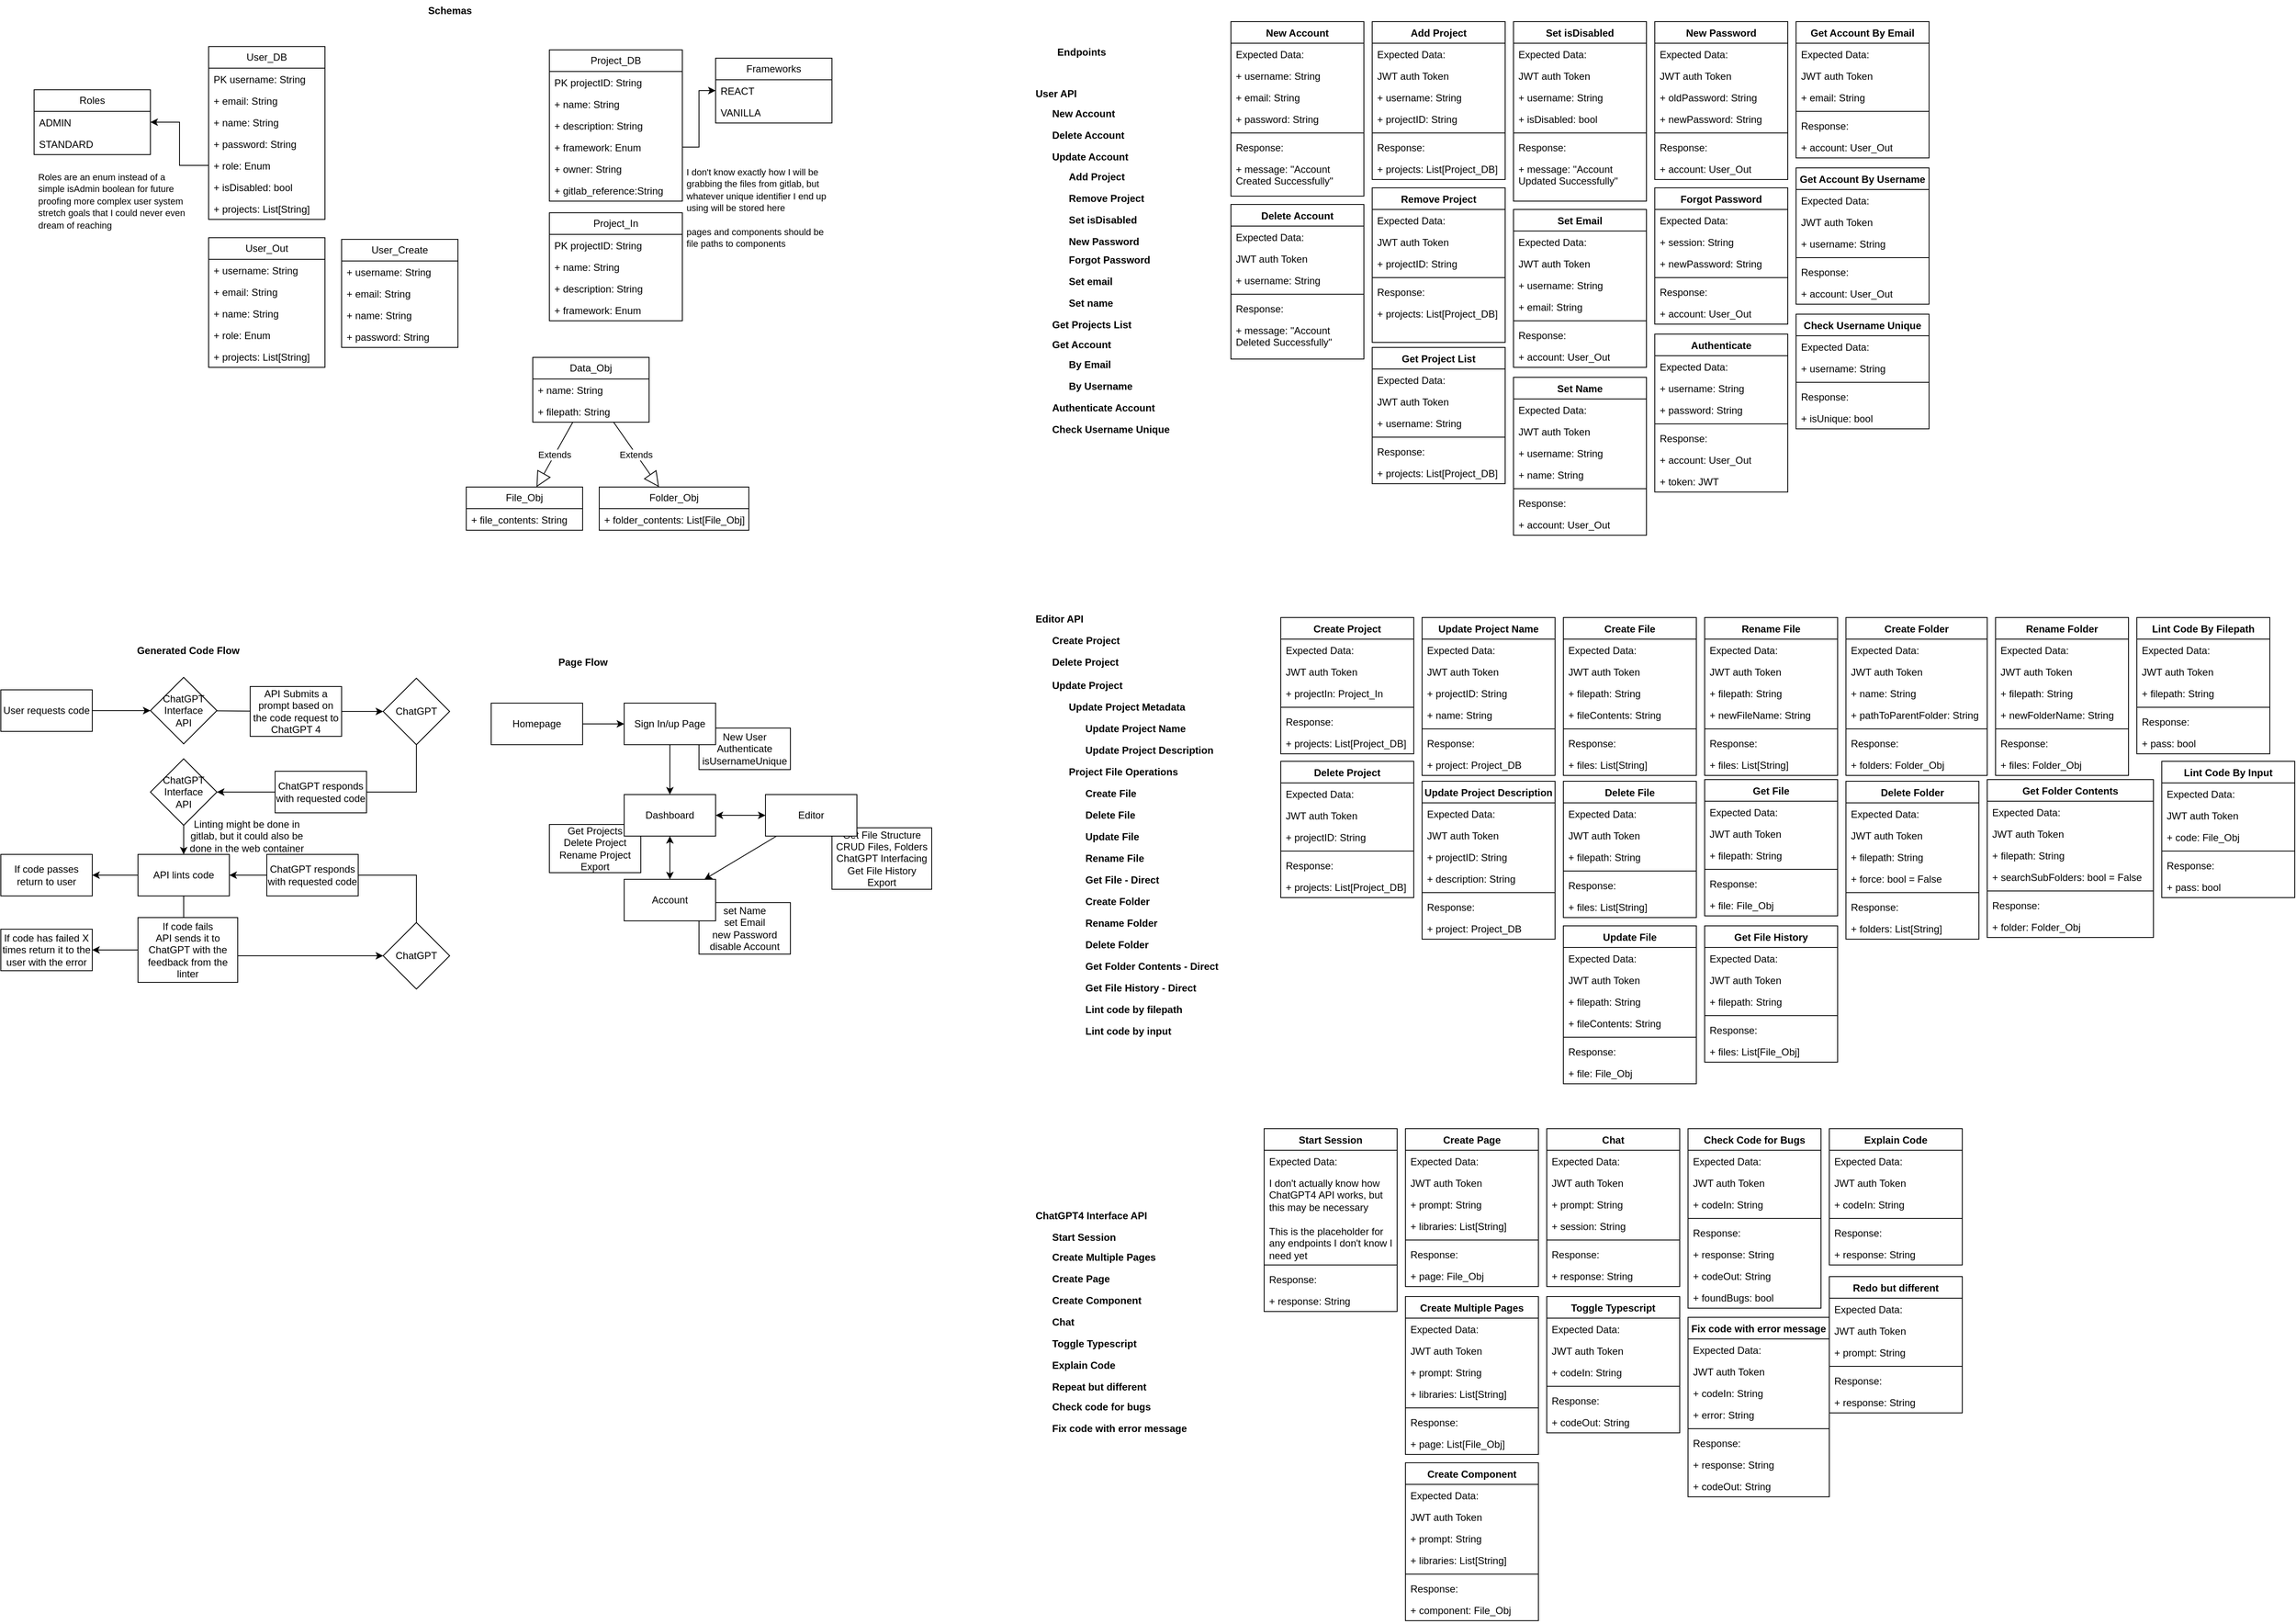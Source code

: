 <mxfile version="21.6.1" type="device">
  <diagram name="Page-1" id="Tnnti2QI78DkkMwHbGgA">
    <mxGraphModel dx="2849" dy="1064" grid="1" gridSize="10" guides="1" tooltips="1" connect="1" arrows="1" fold="1" page="1" pageScale="1" pageWidth="850" pageHeight="1100" math="0" shadow="0">
      <root>
        <mxCell id="0" />
        <mxCell id="1" parent="0" />
        <mxCell id="lwn-wMypBQrKER-1acQE-31" value="Get File Structure&lt;br&gt;CRUD Files, Folders&lt;br&gt;ChatGPT Interfacing&lt;br&gt;Get File History&lt;br&gt;Export" style="html=1;whiteSpace=wrap;" vertex="1" parent="1">
          <mxGeometry x="720" y="1086" width="120" height="74" as="geometry" />
        </mxCell>
        <mxCell id="lwn-wMypBQrKER-1acQE-30" value="set Name&lt;br&gt;set Email&lt;br&gt;new Password&lt;br&gt;disable Account" style="html=1;whiteSpace=wrap;" vertex="1" parent="1">
          <mxGeometry x="560" y="1176" width="110" height="62" as="geometry" />
        </mxCell>
        <mxCell id="lwn-wMypBQrKER-1acQE-29" value="Get Projects&lt;br&gt;Delete Project&lt;br&gt;Rename Project&lt;br&gt;Export" style="html=1;whiteSpace=wrap;" vertex="1" parent="1">
          <mxGeometry x="380" y="1082" width="110" height="58" as="geometry" />
        </mxCell>
        <mxCell id="Id2sm8sXSiFgrlO3pFlQ-1" value="User_DB" style="swimlane;fontStyle=0;childLayout=stackLayout;horizontal=1;startSize=26;fillColor=none;horizontalStack=0;resizeParent=1;resizeParentMax=0;resizeLast=0;collapsible=1;marginBottom=0;whiteSpace=wrap;html=1;" parent="1" vertex="1">
          <mxGeometry x="-30" y="146" width="140" height="208" as="geometry" />
        </mxCell>
        <mxCell id="Id2sm8sXSiFgrlO3pFlQ-2" value="PK username: String" style="text;strokeColor=none;fillColor=none;align=left;verticalAlign=top;spacingLeft=4;spacingRight=4;overflow=hidden;rotatable=0;points=[[0,0.5],[1,0.5]];portConstraint=eastwest;whiteSpace=wrap;html=1;" parent="Id2sm8sXSiFgrlO3pFlQ-1" vertex="1">
          <mxGeometry y="26" width="140" height="26" as="geometry" />
        </mxCell>
        <mxCell id="Id2sm8sXSiFgrlO3pFlQ-3" value="+ email: String" style="text;strokeColor=none;fillColor=none;align=left;verticalAlign=top;spacingLeft=4;spacingRight=4;overflow=hidden;rotatable=0;points=[[0,0.5],[1,0.5]];portConstraint=eastwest;whiteSpace=wrap;html=1;" parent="Id2sm8sXSiFgrlO3pFlQ-1" vertex="1">
          <mxGeometry y="52" width="140" height="26" as="geometry" />
        </mxCell>
        <mxCell id="Id2sm8sXSiFgrlO3pFlQ-5" value="+ name: String" style="text;strokeColor=none;fillColor=none;align=left;verticalAlign=top;spacingLeft=4;spacingRight=4;overflow=hidden;rotatable=0;points=[[0,0.5],[1,0.5]];portConstraint=eastwest;whiteSpace=wrap;html=1;" parent="Id2sm8sXSiFgrlO3pFlQ-1" vertex="1">
          <mxGeometry y="78" width="140" height="26" as="geometry" />
        </mxCell>
        <mxCell id="Id2sm8sXSiFgrlO3pFlQ-4" value="+ password: String" style="text;strokeColor=none;fillColor=none;align=left;verticalAlign=top;spacingLeft=4;spacingRight=4;overflow=hidden;rotatable=0;points=[[0,0.5],[1,0.5]];portConstraint=eastwest;whiteSpace=wrap;html=1;" parent="Id2sm8sXSiFgrlO3pFlQ-1" vertex="1">
          <mxGeometry y="104" width="140" height="26" as="geometry" />
        </mxCell>
        <mxCell id="Id2sm8sXSiFgrlO3pFlQ-22" value="+ role: Enum" style="text;strokeColor=none;fillColor=none;align=left;verticalAlign=top;spacingLeft=4;spacingRight=4;overflow=hidden;rotatable=0;points=[[0,0.5],[1,0.5]];portConstraint=eastwest;whiteSpace=wrap;html=1;" parent="Id2sm8sXSiFgrlO3pFlQ-1" vertex="1">
          <mxGeometry y="130" width="140" height="26" as="geometry" />
        </mxCell>
        <mxCell id="Id2sm8sXSiFgrlO3pFlQ-6" value="+ isDisabled: bool" style="text;strokeColor=none;fillColor=none;align=left;verticalAlign=top;spacingLeft=4;spacingRight=4;overflow=hidden;rotatable=0;points=[[0,0.5],[1,0.5]];portConstraint=eastwest;whiteSpace=wrap;html=1;" parent="Id2sm8sXSiFgrlO3pFlQ-1" vertex="1">
          <mxGeometry y="156" width="140" height="26" as="geometry" />
        </mxCell>
        <mxCell id="Id2sm8sXSiFgrlO3pFlQ-51" value="+ projects: List[String]" style="text;strokeColor=none;fillColor=none;align=left;verticalAlign=top;spacingLeft=4;spacingRight=4;overflow=hidden;rotatable=0;points=[[0,0.5],[1,0.5]];portConstraint=eastwest;whiteSpace=wrap;html=1;" parent="Id2sm8sXSiFgrlO3pFlQ-1" vertex="1">
          <mxGeometry y="182" width="140" height="26" as="geometry" />
        </mxCell>
        <mxCell id="Id2sm8sXSiFgrlO3pFlQ-8" value="Project_DB" style="swimlane;fontStyle=0;childLayout=stackLayout;horizontal=1;startSize=26;fillColor=none;horizontalStack=0;resizeParent=1;resizeParentMax=0;resizeLast=0;collapsible=1;marginBottom=0;whiteSpace=wrap;html=1;" parent="1" vertex="1">
          <mxGeometry x="380" y="150" width="160" height="182" as="geometry" />
        </mxCell>
        <mxCell id="Id2sm8sXSiFgrlO3pFlQ-9" value="PK projectID: String" style="text;strokeColor=none;fillColor=none;align=left;verticalAlign=top;spacingLeft=4;spacingRight=4;overflow=hidden;rotatable=0;points=[[0,0.5],[1,0.5]];portConstraint=eastwest;whiteSpace=wrap;html=1;" parent="Id2sm8sXSiFgrlO3pFlQ-8" vertex="1">
          <mxGeometry y="26" width="160" height="26" as="geometry" />
        </mxCell>
        <mxCell id="Id2sm8sXSiFgrlO3pFlQ-11" value="+ name: String" style="text;strokeColor=none;fillColor=none;align=left;verticalAlign=top;spacingLeft=4;spacingRight=4;overflow=hidden;rotatable=0;points=[[0,0.5],[1,0.5]];portConstraint=eastwest;whiteSpace=wrap;html=1;" parent="Id2sm8sXSiFgrlO3pFlQ-8" vertex="1">
          <mxGeometry y="52" width="160" height="26" as="geometry" />
        </mxCell>
        <mxCell id="Id2sm8sXSiFgrlO3pFlQ-10" value="+ description: String" style="text;strokeColor=none;fillColor=none;align=left;verticalAlign=top;spacingLeft=4;spacingRight=4;overflow=hidden;rotatable=0;points=[[0,0.5],[1,0.5]];portConstraint=eastwest;whiteSpace=wrap;html=1;" parent="Id2sm8sXSiFgrlO3pFlQ-8" vertex="1">
          <mxGeometry y="78" width="160" height="26" as="geometry" />
        </mxCell>
        <mxCell id="Id2sm8sXSiFgrlO3pFlQ-28" value="+ framework: Enum" style="text;strokeColor=none;fillColor=none;align=left;verticalAlign=top;spacingLeft=4;spacingRight=4;overflow=hidden;rotatable=0;points=[[0,0.5],[1,0.5]];portConstraint=eastwest;whiteSpace=wrap;html=1;" parent="Id2sm8sXSiFgrlO3pFlQ-8" vertex="1">
          <mxGeometry y="104" width="160" height="26" as="geometry" />
        </mxCell>
        <mxCell id="Id2sm8sXSiFgrlO3pFlQ-12" value="+ owner: String" style="text;strokeColor=none;fillColor=none;align=left;verticalAlign=top;spacingLeft=4;spacingRight=4;overflow=hidden;rotatable=0;points=[[0,0.5],[1,0.5]];portConstraint=eastwest;whiteSpace=wrap;html=1;" parent="Id2sm8sXSiFgrlO3pFlQ-8" vertex="1">
          <mxGeometry y="130" width="160" height="26" as="geometry" />
        </mxCell>
        <mxCell id="Id2sm8sXSiFgrlO3pFlQ-13" value="+ gitlab_reference:String" style="text;strokeColor=none;fillColor=none;align=left;verticalAlign=top;spacingLeft=4;spacingRight=4;overflow=hidden;rotatable=0;points=[[0,0.5],[1,0.5]];portConstraint=eastwest;whiteSpace=wrap;html=1;" parent="Id2sm8sXSiFgrlO3pFlQ-8" vertex="1">
          <mxGeometry y="156" width="160" height="26" as="geometry" />
        </mxCell>
        <mxCell id="Id2sm8sXSiFgrlO3pFlQ-14" value="&lt;span style=&quot;font-size: 11px;&quot;&gt;I don&#39;t know exactly how I will be grabbing the files from gitlab, but whatever unique identifier I end up using will be stored here&lt;br&gt;&lt;br&gt;pages and components should be file paths to components&lt;br&gt;&lt;/span&gt;" style="text;html=1;strokeColor=none;fillColor=none;spacing=5;spacingTop=-20;whiteSpace=wrap;overflow=hidden;rounded=0;" parent="1" vertex="1">
          <mxGeometry x="540" y="300" width="190" height="90" as="geometry" />
        </mxCell>
        <mxCell id="Id2sm8sXSiFgrlO3pFlQ-16" value="User_Out" style="swimlane;fontStyle=0;childLayout=stackLayout;horizontal=1;startSize=26;fillColor=none;horizontalStack=0;resizeParent=1;resizeParentMax=0;resizeLast=0;collapsible=1;marginBottom=0;whiteSpace=wrap;html=1;" parent="1" vertex="1">
          <mxGeometry x="-30" y="376" width="140" height="156" as="geometry" />
        </mxCell>
        <mxCell id="Id2sm8sXSiFgrlO3pFlQ-17" value="+ username: String" style="text;strokeColor=none;fillColor=none;align=left;verticalAlign=top;spacingLeft=4;spacingRight=4;overflow=hidden;rotatable=0;points=[[0,0.5],[1,0.5]];portConstraint=eastwest;whiteSpace=wrap;html=1;" parent="Id2sm8sXSiFgrlO3pFlQ-16" vertex="1">
          <mxGeometry y="26" width="140" height="26" as="geometry" />
        </mxCell>
        <mxCell id="Id2sm8sXSiFgrlO3pFlQ-18" value="+ email: String" style="text;strokeColor=none;fillColor=none;align=left;verticalAlign=top;spacingLeft=4;spacingRight=4;overflow=hidden;rotatable=0;points=[[0,0.5],[1,0.5]];portConstraint=eastwest;whiteSpace=wrap;html=1;" parent="Id2sm8sXSiFgrlO3pFlQ-16" vertex="1">
          <mxGeometry y="52" width="140" height="26" as="geometry" />
        </mxCell>
        <mxCell id="Id2sm8sXSiFgrlO3pFlQ-19" value="+ name: String" style="text;strokeColor=none;fillColor=none;align=left;verticalAlign=top;spacingLeft=4;spacingRight=4;overflow=hidden;rotatable=0;points=[[0,0.5],[1,0.5]];portConstraint=eastwest;whiteSpace=wrap;html=1;" parent="Id2sm8sXSiFgrlO3pFlQ-16" vertex="1">
          <mxGeometry y="78" width="140" height="26" as="geometry" />
        </mxCell>
        <mxCell id="Id2sm8sXSiFgrlO3pFlQ-124" value="+ role: Enum" style="text;strokeColor=none;fillColor=none;align=left;verticalAlign=top;spacingLeft=4;spacingRight=4;overflow=hidden;rotatable=0;points=[[0,0.5],[1,0.5]];portConstraint=eastwest;whiteSpace=wrap;html=1;" parent="Id2sm8sXSiFgrlO3pFlQ-16" vertex="1">
          <mxGeometry y="104" width="140" height="26" as="geometry" />
        </mxCell>
        <mxCell id="Id2sm8sXSiFgrlO3pFlQ-21" value="+ projects: List[String]" style="text;strokeColor=none;fillColor=none;align=left;verticalAlign=top;spacingLeft=4;spacingRight=4;overflow=hidden;rotatable=0;points=[[0,0.5],[1,0.5]];portConstraint=eastwest;whiteSpace=wrap;html=1;" parent="Id2sm8sXSiFgrlO3pFlQ-16" vertex="1">
          <mxGeometry y="130" width="140" height="26" as="geometry" />
        </mxCell>
        <mxCell id="Id2sm8sXSiFgrlO3pFlQ-23" value="Roles" style="swimlane;fontStyle=0;childLayout=stackLayout;horizontal=1;startSize=26;fillColor=none;horizontalStack=0;resizeParent=1;resizeParentMax=0;resizeLast=0;collapsible=1;marginBottom=0;whiteSpace=wrap;html=1;" parent="1" vertex="1">
          <mxGeometry x="-240" y="198" width="140" height="78" as="geometry" />
        </mxCell>
        <mxCell id="Id2sm8sXSiFgrlO3pFlQ-24" value="ADMIN" style="text;strokeColor=none;fillColor=none;align=left;verticalAlign=top;spacingLeft=4;spacingRight=4;overflow=hidden;rotatable=0;points=[[0,0.5],[1,0.5]];portConstraint=eastwest;whiteSpace=wrap;html=1;" parent="Id2sm8sXSiFgrlO3pFlQ-23" vertex="1">
          <mxGeometry y="26" width="140" height="26" as="geometry" />
        </mxCell>
        <mxCell id="Id2sm8sXSiFgrlO3pFlQ-25" value="STANDARD" style="text;strokeColor=none;fillColor=none;align=left;verticalAlign=top;spacingLeft=4;spacingRight=4;overflow=hidden;rotatable=0;points=[[0,0.5],[1,0.5]];portConstraint=eastwest;whiteSpace=wrap;html=1;" parent="Id2sm8sXSiFgrlO3pFlQ-23" vertex="1">
          <mxGeometry y="52" width="140" height="26" as="geometry" />
        </mxCell>
        <mxCell id="Id2sm8sXSiFgrlO3pFlQ-27" value="&lt;span style=&quot;font-size: 11px;&quot;&gt;Roles are an enum instead of a simple isAdmin boolean for future proofing more complex user system stretch goals that I could never even dream of reaching&lt;/span&gt;" style="text;html=1;strokeColor=none;fillColor=none;spacing=5;spacingTop=-20;whiteSpace=wrap;overflow=hidden;rounded=0;" parent="1" vertex="1">
          <mxGeometry x="-240" y="306" width="190" height="90" as="geometry" />
        </mxCell>
        <mxCell id="Id2sm8sXSiFgrlO3pFlQ-29" value="Frameworks" style="swimlane;fontStyle=0;childLayout=stackLayout;horizontal=1;startSize=26;fillColor=none;horizontalStack=0;resizeParent=1;resizeParentMax=0;resizeLast=0;collapsible=1;marginBottom=0;whiteSpace=wrap;html=1;" parent="1" vertex="1">
          <mxGeometry x="580" y="160" width="140" height="78" as="geometry" />
        </mxCell>
        <mxCell id="Id2sm8sXSiFgrlO3pFlQ-30" value="REACT" style="text;strokeColor=none;fillColor=none;align=left;verticalAlign=top;spacingLeft=4;spacingRight=4;overflow=hidden;rotatable=0;points=[[0,0.5],[1,0.5]];portConstraint=eastwest;whiteSpace=wrap;html=1;" parent="Id2sm8sXSiFgrlO3pFlQ-29" vertex="1">
          <mxGeometry y="26" width="140" height="26" as="geometry" />
        </mxCell>
        <mxCell id="Id2sm8sXSiFgrlO3pFlQ-31" value="VANILLA" style="text;strokeColor=none;fillColor=none;align=left;verticalAlign=top;spacingLeft=4;spacingRight=4;overflow=hidden;rotatable=0;points=[[0,0.5],[1,0.5]];portConstraint=eastwest;whiteSpace=wrap;html=1;" parent="Id2sm8sXSiFgrlO3pFlQ-29" vertex="1">
          <mxGeometry y="52" width="140" height="26" as="geometry" />
        </mxCell>
        <mxCell id="Id2sm8sXSiFgrlO3pFlQ-32" style="edgeStyle=orthogonalEdgeStyle;rounded=0;orthogonalLoop=1;jettySize=auto;html=1;exitX=0;exitY=0.5;exitDx=0;exitDy=0;entryX=1;entryY=0.5;entryDx=0;entryDy=0;" parent="1" source="Id2sm8sXSiFgrlO3pFlQ-22" target="Id2sm8sXSiFgrlO3pFlQ-24" edge="1">
          <mxGeometry relative="1" as="geometry" />
        </mxCell>
        <mxCell id="Id2sm8sXSiFgrlO3pFlQ-33" style="edgeStyle=orthogonalEdgeStyle;rounded=0;orthogonalLoop=1;jettySize=auto;html=1;exitX=1;exitY=0.5;exitDx=0;exitDy=0;entryX=0;entryY=0.5;entryDx=0;entryDy=0;" parent="1" source="Id2sm8sXSiFgrlO3pFlQ-28" target="Id2sm8sXSiFgrlO3pFlQ-30" edge="1">
          <mxGeometry relative="1" as="geometry" />
        </mxCell>
        <mxCell id="Id2sm8sXSiFgrlO3pFlQ-44" value="Schemas" style="text;align=center;fontStyle=1;verticalAlign=middle;spacingLeft=3;spacingRight=3;strokeColor=none;rotatable=0;points=[[0,0.5],[1,0.5]];portConstraint=eastwest;html=1;" parent="1" vertex="1">
          <mxGeometry x="220" y="90" width="80" height="26" as="geometry" />
        </mxCell>
        <mxCell id="Id2sm8sXSiFgrlO3pFlQ-49" value="New Account" style="text;align=left;fontStyle=1;verticalAlign=middle;spacingLeft=3;spacingRight=3;strokeColor=none;rotatable=0;points=[[0,0.5],[1,0.5]];portConstraint=eastwest;html=1;" parent="1" vertex="1">
          <mxGeometry x="980" y="214" width="80" height="26" as="geometry" />
        </mxCell>
        <mxCell id="Id2sm8sXSiFgrlO3pFlQ-50" value="Delete Account" style="text;align=left;fontStyle=1;verticalAlign=middle;spacingLeft=3;spacingRight=3;strokeColor=none;rotatable=0;points=[[0,0.5],[1,0.5]];portConstraint=eastwest;html=1;" parent="1" vertex="1">
          <mxGeometry x="980" y="240" width="80" height="26" as="geometry" />
        </mxCell>
        <mxCell id="Id2sm8sXSiFgrlO3pFlQ-54" value="Update Account" style="text;align=left;fontStyle=1;verticalAlign=middle;spacingLeft=3;spacingRight=3;strokeColor=none;rotatable=0;points=[[0,0.5],[1,0.5]];portConstraint=eastwest;html=1;" parent="1" vertex="1">
          <mxGeometry x="980" y="266" width="80" height="26" as="geometry" />
        </mxCell>
        <mxCell id="Id2sm8sXSiFgrlO3pFlQ-55" value="User API" style="text;align=left;fontStyle=1;verticalAlign=middle;spacingLeft=3;spacingRight=3;strokeColor=none;rotatable=0;points=[[0,0.5],[1,0.5]];portConstraint=eastwest;html=1;" parent="1" vertex="1">
          <mxGeometry x="960" y="190" width="80" height="26" as="geometry" />
        </mxCell>
        <mxCell id="Id2sm8sXSiFgrlO3pFlQ-56" value="Add Project" style="text;align=left;fontStyle=1;verticalAlign=middle;spacingLeft=3;spacingRight=3;strokeColor=none;rotatable=0;points=[[0,0.5],[1,0.5]];portConstraint=eastwest;html=1;" parent="1" vertex="1">
          <mxGeometry x="1000" y="290" width="80" height="26" as="geometry" />
        </mxCell>
        <mxCell id="Id2sm8sXSiFgrlO3pFlQ-57" value="Set isDisabled" style="text;align=left;fontStyle=1;verticalAlign=middle;spacingLeft=3;spacingRight=3;strokeColor=none;rotatable=0;points=[[0,0.5],[1,0.5]];portConstraint=eastwest;html=1;" parent="1" vertex="1">
          <mxGeometry x="1000" y="342" width="80" height="26" as="geometry" />
        </mxCell>
        <mxCell id="Id2sm8sXSiFgrlO3pFlQ-58" value="Remove Project" style="text;align=left;fontStyle=1;verticalAlign=middle;spacingLeft=3;spacingRight=3;strokeColor=none;rotatable=0;points=[[0,0.5],[1,0.5]];portConstraint=eastwest;html=1;" parent="1" vertex="1">
          <mxGeometry x="1000" y="316" width="80" height="26" as="geometry" />
        </mxCell>
        <mxCell id="Id2sm8sXSiFgrlO3pFlQ-60" value="New Password" style="text;align=left;fontStyle=1;verticalAlign=middle;spacingLeft=3;spacingRight=3;strokeColor=none;rotatable=0;points=[[0,0.5],[1,0.5]];portConstraint=eastwest;html=1;" parent="1" vertex="1">
          <mxGeometry x="1000" y="368" width="80" height="26" as="geometry" />
        </mxCell>
        <mxCell id="Id2sm8sXSiFgrlO3pFlQ-61" value="Set email" style="text;align=left;fontStyle=1;verticalAlign=middle;spacingLeft=3;spacingRight=3;strokeColor=none;rotatable=0;points=[[0,0.5],[1,0.5]];portConstraint=eastwest;html=1;" parent="1" vertex="1">
          <mxGeometry x="1000" y="416" width="80" height="26" as="geometry" />
        </mxCell>
        <mxCell id="Id2sm8sXSiFgrlO3pFlQ-62" value="Set name" style="text;align=left;fontStyle=1;verticalAlign=middle;spacingLeft=3;spacingRight=3;strokeColor=none;rotatable=0;points=[[0,0.5],[1,0.5]];portConstraint=eastwest;html=1;" parent="1" vertex="1">
          <mxGeometry x="1000" y="442" width="80" height="26" as="geometry" />
        </mxCell>
        <mxCell id="Id2sm8sXSiFgrlO3pFlQ-63" value="Authenticate Account" style="text;align=left;fontStyle=1;verticalAlign=middle;spacingLeft=3;spacingRight=3;strokeColor=none;rotatable=0;points=[[0,0.5],[1,0.5]];portConstraint=eastwest;html=1;" parent="1" vertex="1">
          <mxGeometry x="980" y="568" width="140" height="26" as="geometry" />
        </mxCell>
        <mxCell id="Id2sm8sXSiFgrlO3pFlQ-64" value="Get Account" style="text;align=left;fontStyle=1;verticalAlign=middle;spacingLeft=3;spacingRight=3;strokeColor=none;rotatable=0;points=[[0,0.5],[1,0.5]];portConstraint=eastwest;html=1;" parent="1" vertex="1">
          <mxGeometry x="980" y="492" width="80" height="26" as="geometry" />
        </mxCell>
        <mxCell id="Id2sm8sXSiFgrlO3pFlQ-66" value="By Email" style="text;align=left;fontStyle=1;verticalAlign=middle;spacingLeft=3;spacingRight=3;strokeColor=none;rotatable=0;points=[[0,0.5],[1,0.5]];portConstraint=eastwest;html=1;" parent="1" vertex="1">
          <mxGeometry x="1000" y="516" width="80" height="26" as="geometry" />
        </mxCell>
        <mxCell id="Id2sm8sXSiFgrlO3pFlQ-67" value="By Username" style="text;align=left;fontStyle=1;verticalAlign=middle;spacingLeft=3;spacingRight=3;strokeColor=none;rotatable=0;points=[[0,0.5],[1,0.5]];portConstraint=eastwest;html=1;" parent="1" vertex="1">
          <mxGeometry x="1000" y="542" width="90" height="26" as="geometry" />
        </mxCell>
        <mxCell id="Id2sm8sXSiFgrlO3pFlQ-68" value="Editor API" style="text;align=left;fontStyle=1;verticalAlign=middle;spacingLeft=3;spacingRight=3;strokeColor=none;rotatable=0;points=[[0,0.5],[1,0.5]];portConstraint=eastwest;html=1;" parent="1" vertex="1">
          <mxGeometry x="960" y="822" width="80" height="26" as="geometry" />
        </mxCell>
        <mxCell id="Id2sm8sXSiFgrlO3pFlQ-69" value="Create Project" style="text;align=left;fontStyle=1;verticalAlign=middle;spacingLeft=3;spacingRight=3;strokeColor=none;rotatable=0;points=[[0,0.5],[1,0.5]];portConstraint=eastwest;html=1;" parent="1" vertex="1">
          <mxGeometry x="980" y="848" width="80" height="26" as="geometry" />
        </mxCell>
        <mxCell id="Id2sm8sXSiFgrlO3pFlQ-70" value="Delete Project" style="text;align=left;fontStyle=1;verticalAlign=middle;spacingLeft=3;spacingRight=3;strokeColor=none;rotatable=0;points=[[0,0.5],[1,0.5]];portConstraint=eastwest;html=1;" parent="1" vertex="1">
          <mxGeometry x="980" y="874" width="80" height="26" as="geometry" />
        </mxCell>
        <mxCell id="Id2sm8sXSiFgrlO3pFlQ-71" value="Update Project" style="text;align=left;fontStyle=1;verticalAlign=middle;spacingLeft=3;spacingRight=3;strokeColor=none;rotatable=0;points=[[0,0.5],[1,0.5]];portConstraint=eastwest;html=1;" parent="1" vertex="1">
          <mxGeometry x="980" y="902" width="80" height="26" as="geometry" />
        </mxCell>
        <mxCell id="Id2sm8sXSiFgrlO3pFlQ-72" value="Update Project Metadata" style="text;align=left;fontStyle=1;verticalAlign=middle;spacingLeft=3;spacingRight=3;strokeColor=none;rotatable=0;points=[[0,0.5],[1,0.5]];portConstraint=eastwest;html=1;" parent="1" vertex="1">
          <mxGeometry x="1000" y="928" width="80" height="26" as="geometry" />
        </mxCell>
        <mxCell id="Id2sm8sXSiFgrlO3pFlQ-73" value="Update Project Name" style="text;align=left;fontStyle=1;verticalAlign=middle;spacingLeft=3;spacingRight=3;strokeColor=none;rotatable=0;points=[[0,0.5],[1,0.5]];portConstraint=eastwest;html=1;" parent="1" vertex="1">
          <mxGeometry x="1020" y="954" width="80" height="26" as="geometry" />
        </mxCell>
        <mxCell id="Id2sm8sXSiFgrlO3pFlQ-74" value="Update Project Description" style="text;align=left;fontStyle=1;verticalAlign=middle;spacingLeft=3;spacingRight=3;strokeColor=none;rotatable=0;points=[[0,0.5],[1,0.5]];portConstraint=eastwest;html=1;" parent="1" vertex="1">
          <mxGeometry x="1020" y="980" width="80" height="26" as="geometry" />
        </mxCell>
        <mxCell id="Id2sm8sXSiFgrlO3pFlQ-76" value="Project File Operations" style="text;align=left;fontStyle=1;verticalAlign=middle;spacingLeft=3;spacingRight=3;strokeColor=none;rotatable=0;points=[[0,0.5],[1,0.5]];portConstraint=eastwest;html=1;" parent="1" vertex="1">
          <mxGeometry x="1000" y="1006" width="80" height="26" as="geometry" />
        </mxCell>
        <mxCell id="Id2sm8sXSiFgrlO3pFlQ-77" value="Create File" style="text;align=left;fontStyle=1;verticalAlign=middle;spacingLeft=3;spacingRight=3;strokeColor=none;rotatable=0;points=[[0,0.5],[1,0.5]];portConstraint=eastwest;html=1;" parent="1" vertex="1">
          <mxGeometry x="1020" y="1032" width="80" height="26" as="geometry" />
        </mxCell>
        <mxCell id="Id2sm8sXSiFgrlO3pFlQ-78" value="Update File" style="text;align=left;fontStyle=1;verticalAlign=middle;spacingLeft=3;spacingRight=3;strokeColor=none;rotatable=0;points=[[0,0.5],[1,0.5]];portConstraint=eastwest;html=1;" parent="1" vertex="1">
          <mxGeometry x="1020" y="1084" width="80" height="26" as="geometry" />
        </mxCell>
        <mxCell id="Id2sm8sXSiFgrlO3pFlQ-79" value="Rename File" style="text;align=left;fontStyle=1;verticalAlign=middle;spacingLeft=3;spacingRight=3;strokeColor=none;rotatable=0;points=[[0,0.5],[1,0.5]];portConstraint=eastwest;html=1;" parent="1" vertex="1">
          <mxGeometry x="1020" y="1110" width="80" height="26" as="geometry" />
        </mxCell>
        <mxCell id="Id2sm8sXSiFgrlO3pFlQ-80" value="Get File - Direct" style="text;align=left;fontStyle=1;verticalAlign=middle;spacingLeft=3;spacingRight=3;strokeColor=none;rotatable=0;points=[[0,0.5],[1,0.5]];portConstraint=eastwest;html=1;" parent="1" vertex="1">
          <mxGeometry x="1020" y="1136" width="80" height="26" as="geometry" />
        </mxCell>
        <mxCell id="Id2sm8sXSiFgrlO3pFlQ-81" value="Create Folder" style="text;align=left;fontStyle=1;verticalAlign=middle;spacingLeft=3;spacingRight=3;strokeColor=none;rotatable=0;points=[[0,0.5],[1,0.5]];portConstraint=eastwest;html=1;" parent="1" vertex="1">
          <mxGeometry x="1020" y="1162" width="80" height="26" as="geometry" />
        </mxCell>
        <mxCell id="Id2sm8sXSiFgrlO3pFlQ-82" value="Rename Folder" style="text;align=left;fontStyle=1;verticalAlign=middle;spacingLeft=3;spacingRight=3;strokeColor=none;rotatable=0;points=[[0,0.5],[1,0.5]];portConstraint=eastwest;html=1;" parent="1" vertex="1">
          <mxGeometry x="1020" y="1188" width="80" height="26" as="geometry" />
        </mxCell>
        <mxCell id="Id2sm8sXSiFgrlO3pFlQ-83" value="Delete Folder" style="text;align=left;fontStyle=1;verticalAlign=middle;spacingLeft=3;spacingRight=3;strokeColor=none;rotatable=0;points=[[0,0.5],[1,0.5]];portConstraint=eastwest;html=1;" parent="1" vertex="1">
          <mxGeometry x="1020" y="1214" width="80" height="26" as="geometry" />
        </mxCell>
        <mxCell id="Id2sm8sXSiFgrlO3pFlQ-84" value="ChatGPT4 Interface API" style="text;align=left;fontStyle=1;verticalAlign=middle;spacingLeft=3;spacingRight=3;strokeColor=none;rotatable=0;points=[[0,0.5],[1,0.5]];portConstraint=eastwest;html=1;" parent="1" vertex="1">
          <mxGeometry x="960" y="1540" width="80" height="26" as="geometry" />
        </mxCell>
        <mxCell id="Id2sm8sXSiFgrlO3pFlQ-85" value="Start Session" style="text;align=left;fontStyle=1;verticalAlign=middle;spacingLeft=3;spacingRight=3;strokeColor=none;rotatable=0;points=[[0,0.5],[1,0.5]];portConstraint=eastwest;html=1;" parent="1" vertex="1">
          <mxGeometry x="980" y="1566" width="80" height="26" as="geometry" />
        </mxCell>
        <mxCell id="Id2sm8sXSiFgrlO3pFlQ-86" value="Create Multiple Pages" style="text;align=left;fontStyle=1;verticalAlign=middle;spacingLeft=3;spacingRight=3;strokeColor=none;rotatable=0;points=[[0,0.5],[1,0.5]];portConstraint=eastwest;html=1;" parent="1" vertex="1">
          <mxGeometry x="980" y="1590" width="80" height="26" as="geometry" />
        </mxCell>
        <mxCell id="Id2sm8sXSiFgrlO3pFlQ-87" value="Create Page" style="text;align=left;fontStyle=1;verticalAlign=middle;spacingLeft=3;spacingRight=3;strokeColor=none;rotatable=0;points=[[0,0.5],[1,0.5]];portConstraint=eastwest;html=1;" parent="1" vertex="1">
          <mxGeometry x="980" y="1616" width="80" height="26" as="geometry" />
        </mxCell>
        <mxCell id="Id2sm8sXSiFgrlO3pFlQ-88" value="Create Component" style="text;align=left;fontStyle=1;verticalAlign=middle;spacingLeft=3;spacingRight=3;strokeColor=none;rotatable=0;points=[[0,0.5],[1,0.5]];portConstraint=eastwest;html=1;" parent="1" vertex="1">
          <mxGeometry x="980" y="1642" width="80" height="26" as="geometry" />
        </mxCell>
        <mxCell id="Id2sm8sXSiFgrlO3pFlQ-89" value="Chat" style="text;align=left;fontStyle=1;verticalAlign=middle;spacingLeft=3;spacingRight=3;strokeColor=none;rotatable=0;points=[[0,0.5],[1,0.5]];portConstraint=eastwest;html=1;" parent="1" vertex="1">
          <mxGeometry x="980" y="1668" width="80" height="26" as="geometry" />
        </mxCell>
        <mxCell id="Id2sm8sXSiFgrlO3pFlQ-90" value="Toggle Typescript" style="text;align=left;fontStyle=1;verticalAlign=middle;spacingLeft=3;spacingRight=3;strokeColor=none;rotatable=0;points=[[0,0.5],[1,0.5]];portConstraint=eastwest;html=1;" parent="1" vertex="1">
          <mxGeometry x="980" y="1694" width="80" height="26" as="geometry" />
        </mxCell>
        <mxCell id="Id2sm8sXSiFgrlO3pFlQ-91" value="Explain Code" style="text;align=left;fontStyle=1;verticalAlign=middle;spacingLeft=3;spacingRight=3;strokeColor=none;rotatable=0;points=[[0,0.5],[1,0.5]];portConstraint=eastwest;html=1;" parent="1" vertex="1">
          <mxGeometry x="980" y="1720" width="80" height="26" as="geometry" />
        </mxCell>
        <mxCell id="Id2sm8sXSiFgrlO3pFlQ-92" value="Repeat but different" style="text;align=left;fontStyle=1;verticalAlign=middle;spacingLeft=3;spacingRight=3;strokeColor=none;rotatable=0;points=[[0,0.5],[1,0.5]];portConstraint=eastwest;html=1;" parent="1" vertex="1">
          <mxGeometry x="980" y="1746" width="80" height="26" as="geometry" />
        </mxCell>
        <mxCell id="Id2sm8sXSiFgrlO3pFlQ-93" value="Check code for bugs" style="text;align=left;fontStyle=1;verticalAlign=middle;spacingLeft=3;spacingRight=3;strokeColor=none;rotatable=0;points=[[0,0.5],[1,0.5]];portConstraint=eastwest;html=1;" parent="1" vertex="1">
          <mxGeometry x="980" y="1770" width="80" height="26" as="geometry" />
        </mxCell>
        <mxCell id="Id2sm8sXSiFgrlO3pFlQ-94" value="Fix code with error message" style="text;align=left;fontStyle=1;verticalAlign=middle;spacingLeft=3;spacingRight=3;strokeColor=none;rotatable=0;points=[[0,0.5],[1,0.5]];portConstraint=eastwest;html=1;" parent="1" vertex="1">
          <mxGeometry x="980" y="1796" width="80" height="26" as="geometry" />
        </mxCell>
        <mxCell id="Id2sm8sXSiFgrlO3pFlQ-95" value="Lint code by filepath" style="text;align=left;fontStyle=1;verticalAlign=middle;spacingLeft=3;spacingRight=3;strokeColor=none;rotatable=0;points=[[0,0.5],[1,0.5]];portConstraint=eastwest;html=1;" parent="1" vertex="1">
          <mxGeometry x="1020" y="1292" width="80" height="26" as="geometry" />
        </mxCell>
        <mxCell id="Id2sm8sXSiFgrlO3pFlQ-97" value="Get File History - Direct" style="text;align=left;fontStyle=1;verticalAlign=middle;spacingLeft=3;spacingRight=3;strokeColor=none;rotatable=0;points=[[0,0.5],[1,0.5]];portConstraint=eastwest;html=1;" parent="1" vertex="1">
          <mxGeometry x="1020" y="1266" width="80" height="26" as="geometry" />
        </mxCell>
        <mxCell id="Id2sm8sXSiFgrlO3pFlQ-98" value="Endpoints" style="text;align=center;fontStyle=1;verticalAlign=middle;spacingLeft=3;spacingRight=3;strokeColor=none;rotatable=0;points=[[0,0.5],[1,0.5]];portConstraint=eastwest;html=1;" parent="1" vertex="1">
          <mxGeometry x="980" y="140" width="80" height="26" as="geometry" />
        </mxCell>
        <mxCell id="Id2sm8sXSiFgrlO3pFlQ-100" value="Delete File" style="text;align=left;fontStyle=1;verticalAlign=middle;spacingLeft=3;spacingRight=3;strokeColor=none;rotatable=0;points=[[0,0.5],[1,0.5]];portConstraint=eastwest;html=1;" parent="1" vertex="1">
          <mxGeometry x="1020" y="1058" width="80" height="26" as="geometry" />
        </mxCell>
        <mxCell id="Id2sm8sXSiFgrlO3pFlQ-107" value="New Account" style="swimlane;fontStyle=1;align=center;verticalAlign=top;childLayout=stackLayout;horizontal=1;startSize=26;horizontalStack=0;resizeParent=1;resizeParentMax=0;resizeLast=0;collapsible=1;marginBottom=0;whiteSpace=wrap;html=1;" parent="1" vertex="1">
          <mxGeometry x="1200" y="116" width="160" height="210" as="geometry" />
        </mxCell>
        <mxCell id="Id2sm8sXSiFgrlO3pFlQ-108" value="Expected Data:" style="text;strokeColor=none;fillColor=none;align=left;verticalAlign=top;spacingLeft=4;spacingRight=4;overflow=hidden;rotatable=0;points=[[0,0.5],[1,0.5]];portConstraint=eastwest;whiteSpace=wrap;html=1;" parent="Id2sm8sXSiFgrlO3pFlQ-107" vertex="1">
          <mxGeometry y="26" width="160" height="26" as="geometry" />
        </mxCell>
        <mxCell id="Id2sm8sXSiFgrlO3pFlQ-109" value="+ username: String" style="text;strokeColor=none;fillColor=none;align=left;verticalAlign=top;spacingLeft=4;spacingRight=4;overflow=hidden;rotatable=0;points=[[0,0.5],[1,0.5]];portConstraint=eastwest;whiteSpace=wrap;html=1;" parent="Id2sm8sXSiFgrlO3pFlQ-107" vertex="1">
          <mxGeometry y="52" width="160" height="26" as="geometry" />
        </mxCell>
        <mxCell id="Id2sm8sXSiFgrlO3pFlQ-113" value="+ email: String" style="text;strokeColor=none;fillColor=none;align=left;verticalAlign=top;spacingLeft=4;spacingRight=4;overflow=hidden;rotatable=0;points=[[0,0.5],[1,0.5]];portConstraint=eastwest;whiteSpace=wrap;html=1;" parent="Id2sm8sXSiFgrlO3pFlQ-107" vertex="1">
          <mxGeometry y="78" width="160" height="26" as="geometry" />
        </mxCell>
        <mxCell id="Id2sm8sXSiFgrlO3pFlQ-114" value="+ password: String" style="text;strokeColor=none;fillColor=none;align=left;verticalAlign=top;spacingLeft=4;spacingRight=4;overflow=hidden;rotatable=0;points=[[0,0.5],[1,0.5]];portConstraint=eastwest;whiteSpace=wrap;html=1;" parent="Id2sm8sXSiFgrlO3pFlQ-107" vertex="1">
          <mxGeometry y="104" width="160" height="26" as="geometry" />
        </mxCell>
        <mxCell id="Id2sm8sXSiFgrlO3pFlQ-110" value="" style="line;strokeWidth=1;fillColor=none;align=left;verticalAlign=middle;spacingTop=-1;spacingLeft=3;spacingRight=3;rotatable=0;labelPosition=right;points=[];portConstraint=eastwest;strokeColor=inherit;" parent="Id2sm8sXSiFgrlO3pFlQ-107" vertex="1">
          <mxGeometry y="130" width="160" height="8" as="geometry" />
        </mxCell>
        <mxCell id="Id2sm8sXSiFgrlO3pFlQ-111" value="Response:" style="text;strokeColor=none;fillColor=none;align=left;verticalAlign=top;spacingLeft=4;spacingRight=4;overflow=hidden;rotatable=0;points=[[0,0.5],[1,0.5]];portConstraint=eastwest;whiteSpace=wrap;html=1;" parent="Id2sm8sXSiFgrlO3pFlQ-107" vertex="1">
          <mxGeometry y="138" width="160" height="26" as="geometry" />
        </mxCell>
        <mxCell id="Id2sm8sXSiFgrlO3pFlQ-112" value="+ message: &quot;Account Created Successfully&quot;" style="text;strokeColor=none;fillColor=none;align=left;verticalAlign=top;spacingLeft=4;spacingRight=4;overflow=hidden;rotatable=0;points=[[0,0.5],[1,0.5]];portConstraint=eastwest;whiteSpace=wrap;html=1;" parent="Id2sm8sXSiFgrlO3pFlQ-107" vertex="1">
          <mxGeometry y="164" width="160" height="46" as="geometry" />
        </mxCell>
        <mxCell id="Id2sm8sXSiFgrlO3pFlQ-116" value="User_Create" style="swimlane;fontStyle=0;childLayout=stackLayout;horizontal=1;startSize=26;fillColor=none;horizontalStack=0;resizeParent=1;resizeParentMax=0;resizeLast=0;collapsible=1;marginBottom=0;whiteSpace=wrap;html=1;" parent="1" vertex="1">
          <mxGeometry x="130" y="378" width="140" height="130" as="geometry" />
        </mxCell>
        <mxCell id="Id2sm8sXSiFgrlO3pFlQ-117" value="+ username: String" style="text;strokeColor=none;fillColor=none;align=left;verticalAlign=top;spacingLeft=4;spacingRight=4;overflow=hidden;rotatable=0;points=[[0,0.5],[1,0.5]];portConstraint=eastwest;whiteSpace=wrap;html=1;" parent="Id2sm8sXSiFgrlO3pFlQ-116" vertex="1">
          <mxGeometry y="26" width="140" height="26" as="geometry" />
        </mxCell>
        <mxCell id="Id2sm8sXSiFgrlO3pFlQ-118" value="+ email: String" style="text;strokeColor=none;fillColor=none;align=left;verticalAlign=top;spacingLeft=4;spacingRight=4;overflow=hidden;rotatable=0;points=[[0,0.5],[1,0.5]];portConstraint=eastwest;whiteSpace=wrap;html=1;" parent="Id2sm8sXSiFgrlO3pFlQ-116" vertex="1">
          <mxGeometry y="52" width="140" height="26" as="geometry" />
        </mxCell>
        <mxCell id="Id2sm8sXSiFgrlO3pFlQ-119" value="+ name: String" style="text;strokeColor=none;fillColor=none;align=left;verticalAlign=top;spacingLeft=4;spacingRight=4;overflow=hidden;rotatable=0;points=[[0,0.5],[1,0.5]];portConstraint=eastwest;whiteSpace=wrap;html=1;" parent="Id2sm8sXSiFgrlO3pFlQ-116" vertex="1">
          <mxGeometry y="78" width="140" height="26" as="geometry" />
        </mxCell>
        <mxCell id="Id2sm8sXSiFgrlO3pFlQ-120" value="+ password: String" style="text;strokeColor=none;fillColor=none;align=left;verticalAlign=top;spacingLeft=4;spacingRight=4;overflow=hidden;rotatable=0;points=[[0,0.5],[1,0.5]];portConstraint=eastwest;whiteSpace=wrap;html=1;" parent="Id2sm8sXSiFgrlO3pFlQ-116" vertex="1">
          <mxGeometry y="104" width="140" height="26" as="geometry" />
        </mxCell>
        <mxCell id="Id2sm8sXSiFgrlO3pFlQ-125" value="Delete Account" style="swimlane;fontStyle=1;align=center;verticalAlign=top;childLayout=stackLayout;horizontal=1;startSize=26;horizontalStack=0;resizeParent=1;resizeParentMax=0;resizeLast=0;collapsible=1;marginBottom=0;whiteSpace=wrap;html=1;" parent="1" vertex="1">
          <mxGeometry x="1200" y="336" width="160" height="186" as="geometry" />
        </mxCell>
        <mxCell id="Id2sm8sXSiFgrlO3pFlQ-126" value="Expected Data:" style="text;strokeColor=none;fillColor=none;align=left;verticalAlign=top;spacingLeft=4;spacingRight=4;overflow=hidden;rotatable=0;points=[[0,0.5],[1,0.5]];portConstraint=eastwest;whiteSpace=wrap;html=1;" parent="Id2sm8sXSiFgrlO3pFlQ-125" vertex="1">
          <mxGeometry y="26" width="160" height="26" as="geometry" />
        </mxCell>
        <mxCell id="Id2sm8sXSiFgrlO3pFlQ-233" value="JWT auth Token" style="text;strokeColor=none;fillColor=none;align=left;verticalAlign=top;spacingLeft=4;spacingRight=4;overflow=hidden;rotatable=0;points=[[0,0.5],[1,0.5]];portConstraint=eastwest;whiteSpace=wrap;html=1;" parent="Id2sm8sXSiFgrlO3pFlQ-125" vertex="1">
          <mxGeometry y="52" width="160" height="26" as="geometry" />
        </mxCell>
        <mxCell id="Id2sm8sXSiFgrlO3pFlQ-127" value="+ username: String" style="text;strokeColor=none;fillColor=none;align=left;verticalAlign=top;spacingLeft=4;spacingRight=4;overflow=hidden;rotatable=0;points=[[0,0.5],[1,0.5]];portConstraint=eastwest;whiteSpace=wrap;html=1;" parent="Id2sm8sXSiFgrlO3pFlQ-125" vertex="1">
          <mxGeometry y="78" width="160" height="26" as="geometry" />
        </mxCell>
        <mxCell id="Id2sm8sXSiFgrlO3pFlQ-128" value="" style="line;strokeWidth=1;fillColor=none;align=left;verticalAlign=middle;spacingTop=-1;spacingLeft=3;spacingRight=3;rotatable=0;labelPosition=right;points=[];portConstraint=eastwest;strokeColor=inherit;" parent="Id2sm8sXSiFgrlO3pFlQ-125" vertex="1">
          <mxGeometry y="104" width="160" height="8" as="geometry" />
        </mxCell>
        <mxCell id="Id2sm8sXSiFgrlO3pFlQ-129" value="Response:" style="text;strokeColor=none;fillColor=none;align=left;verticalAlign=top;spacingLeft=4;spacingRight=4;overflow=hidden;rotatable=0;points=[[0,0.5],[1,0.5]];portConstraint=eastwest;whiteSpace=wrap;html=1;" parent="Id2sm8sXSiFgrlO3pFlQ-125" vertex="1">
          <mxGeometry y="112" width="160" height="26" as="geometry" />
        </mxCell>
        <mxCell id="Id2sm8sXSiFgrlO3pFlQ-131" value="+ message: &quot;Account Deleted Successfully&quot;" style="text;strokeColor=none;fillColor=none;align=left;verticalAlign=top;spacingLeft=4;spacingRight=4;overflow=hidden;rotatable=0;points=[[0,0.5],[1,0.5]];portConstraint=eastwest;whiteSpace=wrap;html=1;" parent="Id2sm8sXSiFgrlO3pFlQ-125" vertex="1">
          <mxGeometry y="138" width="160" height="48" as="geometry" />
        </mxCell>
        <mxCell id="Id2sm8sXSiFgrlO3pFlQ-132" value="Add Project" style="swimlane;fontStyle=1;align=center;verticalAlign=top;childLayout=stackLayout;horizontal=1;startSize=26;horizontalStack=0;resizeParent=1;resizeParentMax=0;resizeLast=0;collapsible=1;marginBottom=0;whiteSpace=wrap;html=1;" parent="1" vertex="1">
          <mxGeometry x="1370" y="116" width="160" height="190" as="geometry" />
        </mxCell>
        <mxCell id="Id2sm8sXSiFgrlO3pFlQ-133" value="Expected Data:" style="text;strokeColor=none;fillColor=none;align=left;verticalAlign=top;spacingLeft=4;spacingRight=4;overflow=hidden;rotatable=0;points=[[0,0.5],[1,0.5]];portConstraint=eastwest;whiteSpace=wrap;html=1;" parent="Id2sm8sXSiFgrlO3pFlQ-132" vertex="1">
          <mxGeometry y="26" width="160" height="26" as="geometry" />
        </mxCell>
        <mxCell id="Id2sm8sXSiFgrlO3pFlQ-232" value="JWT auth Token" style="text;strokeColor=none;fillColor=none;align=left;verticalAlign=top;spacingLeft=4;spacingRight=4;overflow=hidden;rotatable=0;points=[[0,0.5],[1,0.5]];portConstraint=eastwest;whiteSpace=wrap;html=1;" parent="Id2sm8sXSiFgrlO3pFlQ-132" vertex="1">
          <mxGeometry y="52" width="160" height="26" as="geometry" />
        </mxCell>
        <mxCell id="Id2sm8sXSiFgrlO3pFlQ-138" value="+ username: String" style="text;strokeColor=none;fillColor=none;align=left;verticalAlign=top;spacingLeft=4;spacingRight=4;overflow=hidden;rotatable=0;points=[[0,0.5],[1,0.5]];portConstraint=eastwest;whiteSpace=wrap;html=1;" parent="Id2sm8sXSiFgrlO3pFlQ-132" vertex="1">
          <mxGeometry y="78" width="160" height="26" as="geometry" />
        </mxCell>
        <mxCell id="Id2sm8sXSiFgrlO3pFlQ-134" value="+ projectID: String" style="text;strokeColor=none;fillColor=none;align=left;verticalAlign=top;spacingLeft=4;spacingRight=4;overflow=hidden;rotatable=0;points=[[0,0.5],[1,0.5]];portConstraint=eastwest;whiteSpace=wrap;html=1;" parent="Id2sm8sXSiFgrlO3pFlQ-132" vertex="1">
          <mxGeometry y="104" width="160" height="26" as="geometry" />
        </mxCell>
        <mxCell id="Id2sm8sXSiFgrlO3pFlQ-135" value="" style="line;strokeWidth=1;fillColor=none;align=left;verticalAlign=middle;spacingTop=-1;spacingLeft=3;spacingRight=3;rotatable=0;labelPosition=right;points=[];portConstraint=eastwest;strokeColor=inherit;" parent="Id2sm8sXSiFgrlO3pFlQ-132" vertex="1">
          <mxGeometry y="130" width="160" height="8" as="geometry" />
        </mxCell>
        <mxCell id="Id2sm8sXSiFgrlO3pFlQ-136" value="Response:" style="text;strokeColor=none;fillColor=none;align=left;verticalAlign=top;spacingLeft=4;spacingRight=4;overflow=hidden;rotatable=0;points=[[0,0.5],[1,0.5]];portConstraint=eastwest;whiteSpace=wrap;html=1;" parent="Id2sm8sXSiFgrlO3pFlQ-132" vertex="1">
          <mxGeometry y="138" width="160" height="26" as="geometry" />
        </mxCell>
        <mxCell id="Id2sm8sXSiFgrlO3pFlQ-137" value="+ projects: List[Project_DB]" style="text;strokeColor=none;fillColor=none;align=left;verticalAlign=top;spacingLeft=4;spacingRight=4;overflow=hidden;rotatable=0;points=[[0,0.5],[1,0.5]];portConstraint=eastwest;whiteSpace=wrap;html=1;" parent="Id2sm8sXSiFgrlO3pFlQ-132" vertex="1">
          <mxGeometry y="164" width="160" height="26" as="geometry" />
        </mxCell>
        <mxCell id="Id2sm8sXSiFgrlO3pFlQ-139" value="Remove Project" style="swimlane;fontStyle=1;align=center;verticalAlign=top;childLayout=stackLayout;horizontal=1;startSize=26;horizontalStack=0;resizeParent=1;resizeParentMax=0;resizeLast=0;collapsible=1;marginBottom=0;whiteSpace=wrap;html=1;" parent="1" vertex="1">
          <mxGeometry x="1370" y="316" width="160" height="186" as="geometry" />
        </mxCell>
        <mxCell id="Id2sm8sXSiFgrlO3pFlQ-140" value="Expected Data:" style="text;strokeColor=none;fillColor=none;align=left;verticalAlign=top;spacingLeft=4;spacingRight=4;overflow=hidden;rotatable=0;points=[[0,0.5],[1,0.5]];portConstraint=eastwest;whiteSpace=wrap;html=1;" parent="Id2sm8sXSiFgrlO3pFlQ-139" vertex="1">
          <mxGeometry y="26" width="160" height="26" as="geometry" />
        </mxCell>
        <mxCell id="Id2sm8sXSiFgrlO3pFlQ-234" value="JWT auth Token" style="text;strokeColor=none;fillColor=none;align=left;verticalAlign=top;spacingLeft=4;spacingRight=4;overflow=hidden;rotatable=0;points=[[0,0.5],[1,0.5]];portConstraint=eastwest;whiteSpace=wrap;html=1;" parent="Id2sm8sXSiFgrlO3pFlQ-139" vertex="1">
          <mxGeometry y="52" width="160" height="26" as="geometry" />
        </mxCell>
        <mxCell id="Id2sm8sXSiFgrlO3pFlQ-142" value="+ projectID: String" style="text;strokeColor=none;fillColor=none;align=left;verticalAlign=top;spacingLeft=4;spacingRight=4;overflow=hidden;rotatable=0;points=[[0,0.5],[1,0.5]];portConstraint=eastwest;whiteSpace=wrap;html=1;" parent="Id2sm8sXSiFgrlO3pFlQ-139" vertex="1">
          <mxGeometry y="78" width="160" height="26" as="geometry" />
        </mxCell>
        <mxCell id="Id2sm8sXSiFgrlO3pFlQ-143" value="" style="line;strokeWidth=1;fillColor=none;align=left;verticalAlign=middle;spacingTop=-1;spacingLeft=3;spacingRight=3;rotatable=0;labelPosition=right;points=[];portConstraint=eastwest;strokeColor=inherit;" parent="Id2sm8sXSiFgrlO3pFlQ-139" vertex="1">
          <mxGeometry y="104" width="160" height="8" as="geometry" />
        </mxCell>
        <mxCell id="Id2sm8sXSiFgrlO3pFlQ-144" value="Response:" style="text;strokeColor=none;fillColor=none;align=left;verticalAlign=top;spacingLeft=4;spacingRight=4;overflow=hidden;rotatable=0;points=[[0,0.5],[1,0.5]];portConstraint=eastwest;whiteSpace=wrap;html=1;" parent="Id2sm8sXSiFgrlO3pFlQ-139" vertex="1">
          <mxGeometry y="112" width="160" height="26" as="geometry" />
        </mxCell>
        <mxCell id="Id2sm8sXSiFgrlO3pFlQ-146" value="+ projects: List[Project_DB]" style="text;strokeColor=none;fillColor=none;align=left;verticalAlign=top;spacingLeft=4;spacingRight=4;overflow=hidden;rotatable=0;points=[[0,0.5],[1,0.5]];portConstraint=eastwest;whiteSpace=wrap;html=1;" parent="Id2sm8sXSiFgrlO3pFlQ-139" vertex="1">
          <mxGeometry y="138" width="160" height="48" as="geometry" />
        </mxCell>
        <mxCell id="Id2sm8sXSiFgrlO3pFlQ-147" value="Set isDisabled" style="swimlane;fontStyle=1;align=center;verticalAlign=top;childLayout=stackLayout;horizontal=1;startSize=26;horizontalStack=0;resizeParent=1;resizeParentMax=0;resizeLast=0;collapsible=1;marginBottom=0;whiteSpace=wrap;html=1;" parent="1" vertex="1">
          <mxGeometry x="1540" y="116" width="160" height="216" as="geometry" />
        </mxCell>
        <mxCell id="Id2sm8sXSiFgrlO3pFlQ-148" value="Expected Data:" style="text;strokeColor=none;fillColor=none;align=left;verticalAlign=top;spacingLeft=4;spacingRight=4;overflow=hidden;rotatable=0;points=[[0,0.5],[1,0.5]];portConstraint=eastwest;whiteSpace=wrap;html=1;" parent="Id2sm8sXSiFgrlO3pFlQ-147" vertex="1">
          <mxGeometry y="26" width="160" height="26" as="geometry" />
        </mxCell>
        <mxCell id="Id2sm8sXSiFgrlO3pFlQ-231" value="JWT auth Token" style="text;strokeColor=none;fillColor=none;align=left;verticalAlign=top;spacingLeft=4;spacingRight=4;overflow=hidden;rotatable=0;points=[[0,0.5],[1,0.5]];portConstraint=eastwest;whiteSpace=wrap;html=1;" parent="Id2sm8sXSiFgrlO3pFlQ-147" vertex="1">
          <mxGeometry y="52" width="160" height="26" as="geometry" />
        </mxCell>
        <mxCell id="Id2sm8sXSiFgrlO3pFlQ-149" value="+ username: String" style="text;strokeColor=none;fillColor=none;align=left;verticalAlign=top;spacingLeft=4;spacingRight=4;overflow=hidden;rotatable=0;points=[[0,0.5],[1,0.5]];portConstraint=eastwest;whiteSpace=wrap;html=1;" parent="Id2sm8sXSiFgrlO3pFlQ-147" vertex="1">
          <mxGeometry y="78" width="160" height="26" as="geometry" />
        </mxCell>
        <mxCell id="Id2sm8sXSiFgrlO3pFlQ-153" value="+ isDisabled: bool" style="text;strokeColor=none;fillColor=none;align=left;verticalAlign=top;spacingLeft=4;spacingRight=4;overflow=hidden;rotatable=0;points=[[0,0.5],[1,0.5]];portConstraint=eastwest;whiteSpace=wrap;html=1;" parent="Id2sm8sXSiFgrlO3pFlQ-147" vertex="1">
          <mxGeometry y="104" width="160" height="26" as="geometry" />
        </mxCell>
        <mxCell id="Id2sm8sXSiFgrlO3pFlQ-150" value="" style="line;strokeWidth=1;fillColor=none;align=left;verticalAlign=middle;spacingTop=-1;spacingLeft=3;spacingRight=3;rotatable=0;labelPosition=right;points=[];portConstraint=eastwest;strokeColor=inherit;" parent="Id2sm8sXSiFgrlO3pFlQ-147" vertex="1">
          <mxGeometry y="130" width="160" height="8" as="geometry" />
        </mxCell>
        <mxCell id="Id2sm8sXSiFgrlO3pFlQ-151" value="Response:" style="text;strokeColor=none;fillColor=none;align=left;verticalAlign=top;spacingLeft=4;spacingRight=4;overflow=hidden;rotatable=0;points=[[0,0.5],[1,0.5]];portConstraint=eastwest;whiteSpace=wrap;html=1;" parent="Id2sm8sXSiFgrlO3pFlQ-147" vertex="1">
          <mxGeometry y="138" width="160" height="26" as="geometry" />
        </mxCell>
        <mxCell id="Id2sm8sXSiFgrlO3pFlQ-152" value="+ message: &quot;Account Updated Successfully&quot;" style="text;strokeColor=none;fillColor=none;align=left;verticalAlign=top;spacingLeft=4;spacingRight=4;overflow=hidden;rotatable=0;points=[[0,0.5],[1,0.5]];portConstraint=eastwest;whiteSpace=wrap;html=1;" parent="Id2sm8sXSiFgrlO3pFlQ-147" vertex="1">
          <mxGeometry y="164" width="160" height="52" as="geometry" />
        </mxCell>
        <mxCell id="Id2sm8sXSiFgrlO3pFlQ-154" value="New Password" style="swimlane;fontStyle=1;align=center;verticalAlign=top;childLayout=stackLayout;horizontal=1;startSize=26;horizontalStack=0;resizeParent=1;resizeParentMax=0;resizeLast=0;collapsible=1;marginBottom=0;whiteSpace=wrap;html=1;" parent="1" vertex="1">
          <mxGeometry x="1710" y="116" width="160" height="190" as="geometry" />
        </mxCell>
        <mxCell id="Id2sm8sXSiFgrlO3pFlQ-155" value="Expected Data:" style="text;strokeColor=none;fillColor=none;align=left;verticalAlign=top;spacingLeft=4;spacingRight=4;overflow=hidden;rotatable=0;points=[[0,0.5],[1,0.5]];portConstraint=eastwest;whiteSpace=wrap;html=1;" parent="Id2sm8sXSiFgrlO3pFlQ-154" vertex="1">
          <mxGeometry y="26" width="160" height="26" as="geometry" />
        </mxCell>
        <mxCell id="Id2sm8sXSiFgrlO3pFlQ-228" value="JWT auth Token" style="text;strokeColor=none;fillColor=none;align=left;verticalAlign=top;spacingLeft=4;spacingRight=4;overflow=hidden;rotatable=0;points=[[0,0.5],[1,0.5]];portConstraint=eastwest;whiteSpace=wrap;html=1;" parent="Id2sm8sXSiFgrlO3pFlQ-154" vertex="1">
          <mxGeometry y="52" width="160" height="26" as="geometry" />
        </mxCell>
        <mxCell id="Id2sm8sXSiFgrlO3pFlQ-160" value="+ oldPassword: String" style="text;strokeColor=none;fillColor=none;align=left;verticalAlign=top;spacingLeft=4;spacingRight=4;overflow=hidden;rotatable=0;points=[[0,0.5],[1,0.5]];portConstraint=eastwest;whiteSpace=wrap;html=1;" parent="Id2sm8sXSiFgrlO3pFlQ-154" vertex="1">
          <mxGeometry y="78" width="160" height="26" as="geometry" />
        </mxCell>
        <mxCell id="Id2sm8sXSiFgrlO3pFlQ-161" value="+ newPassword: String" style="text;strokeColor=none;fillColor=none;align=left;verticalAlign=top;spacingLeft=4;spacingRight=4;overflow=hidden;rotatable=0;points=[[0,0.5],[1,0.5]];portConstraint=eastwest;whiteSpace=wrap;html=1;" parent="Id2sm8sXSiFgrlO3pFlQ-154" vertex="1">
          <mxGeometry y="104" width="160" height="26" as="geometry" />
        </mxCell>
        <mxCell id="Id2sm8sXSiFgrlO3pFlQ-157" value="" style="line;strokeWidth=1;fillColor=none;align=left;verticalAlign=middle;spacingTop=-1;spacingLeft=3;spacingRight=3;rotatable=0;labelPosition=right;points=[];portConstraint=eastwest;strokeColor=inherit;" parent="Id2sm8sXSiFgrlO3pFlQ-154" vertex="1">
          <mxGeometry y="130" width="160" height="8" as="geometry" />
        </mxCell>
        <mxCell id="Id2sm8sXSiFgrlO3pFlQ-158" value="Response:" style="text;strokeColor=none;fillColor=none;align=left;verticalAlign=top;spacingLeft=4;spacingRight=4;overflow=hidden;rotatable=0;points=[[0,0.5],[1,0.5]];portConstraint=eastwest;whiteSpace=wrap;html=1;" parent="Id2sm8sXSiFgrlO3pFlQ-154" vertex="1">
          <mxGeometry y="138" width="160" height="26" as="geometry" />
        </mxCell>
        <mxCell id="Id2sm8sXSiFgrlO3pFlQ-181" value="+ account: User_Out" style="text;strokeColor=none;fillColor=none;align=left;verticalAlign=top;spacingLeft=4;spacingRight=4;overflow=hidden;rotatable=0;points=[[0,0.5],[1,0.5]];portConstraint=eastwest;whiteSpace=wrap;html=1;" parent="Id2sm8sXSiFgrlO3pFlQ-154" vertex="1">
          <mxGeometry y="164" width="160" height="26" as="geometry" />
        </mxCell>
        <mxCell id="Id2sm8sXSiFgrlO3pFlQ-163" value="Forgot Password" style="text;align=left;fontStyle=1;verticalAlign=middle;spacingLeft=3;spacingRight=3;strokeColor=none;rotatable=0;points=[[0,0.5],[1,0.5]];portConstraint=eastwest;html=1;" parent="1" vertex="1">
          <mxGeometry x="1000" y="390" width="80" height="26" as="geometry" />
        </mxCell>
        <mxCell id="Id2sm8sXSiFgrlO3pFlQ-164" value="Forgot Password" style="swimlane;fontStyle=1;align=center;verticalAlign=top;childLayout=stackLayout;horizontal=1;startSize=26;horizontalStack=0;resizeParent=1;resizeParentMax=0;resizeLast=0;collapsible=1;marginBottom=0;whiteSpace=wrap;html=1;" parent="1" vertex="1">
          <mxGeometry x="1710" y="316" width="160" height="164" as="geometry" />
        </mxCell>
        <mxCell id="Id2sm8sXSiFgrlO3pFlQ-165" value="Expected Data:" style="text;strokeColor=none;fillColor=none;align=left;verticalAlign=top;spacingLeft=4;spacingRight=4;overflow=hidden;rotatable=0;points=[[0,0.5],[1,0.5]];portConstraint=eastwest;whiteSpace=wrap;html=1;" parent="Id2sm8sXSiFgrlO3pFlQ-164" vertex="1">
          <mxGeometry y="26" width="160" height="26" as="geometry" />
        </mxCell>
        <mxCell id="Id2sm8sXSiFgrlO3pFlQ-166" value="+ session: String" style="text;strokeColor=none;fillColor=none;align=left;verticalAlign=top;spacingLeft=4;spacingRight=4;overflow=hidden;rotatable=0;points=[[0,0.5],[1,0.5]];portConstraint=eastwest;whiteSpace=wrap;html=1;" parent="Id2sm8sXSiFgrlO3pFlQ-164" vertex="1">
          <mxGeometry y="52" width="160" height="26" as="geometry" />
        </mxCell>
        <mxCell id="Id2sm8sXSiFgrlO3pFlQ-168" value="+ newPassword: String" style="text;strokeColor=none;fillColor=none;align=left;verticalAlign=top;spacingLeft=4;spacingRight=4;overflow=hidden;rotatable=0;points=[[0,0.5],[1,0.5]];portConstraint=eastwest;whiteSpace=wrap;html=1;" parent="Id2sm8sXSiFgrlO3pFlQ-164" vertex="1">
          <mxGeometry y="78" width="160" height="26" as="geometry" />
        </mxCell>
        <mxCell id="Id2sm8sXSiFgrlO3pFlQ-169" value="" style="line;strokeWidth=1;fillColor=none;align=left;verticalAlign=middle;spacingTop=-1;spacingLeft=3;spacingRight=3;rotatable=0;labelPosition=right;points=[];portConstraint=eastwest;strokeColor=inherit;" parent="Id2sm8sXSiFgrlO3pFlQ-164" vertex="1">
          <mxGeometry y="104" width="160" height="8" as="geometry" />
        </mxCell>
        <mxCell id="Id2sm8sXSiFgrlO3pFlQ-170" value="Response:" style="text;strokeColor=none;fillColor=none;align=left;verticalAlign=top;spacingLeft=4;spacingRight=4;overflow=hidden;rotatable=0;points=[[0,0.5],[1,0.5]];portConstraint=eastwest;whiteSpace=wrap;html=1;" parent="Id2sm8sXSiFgrlO3pFlQ-164" vertex="1">
          <mxGeometry y="112" width="160" height="26" as="geometry" />
        </mxCell>
        <mxCell id="Id2sm8sXSiFgrlO3pFlQ-182" value="+ account: User_Out" style="text;strokeColor=none;fillColor=none;align=left;verticalAlign=top;spacingLeft=4;spacingRight=4;overflow=hidden;rotatable=0;points=[[0,0.5],[1,0.5]];portConstraint=eastwest;whiteSpace=wrap;html=1;" parent="Id2sm8sXSiFgrlO3pFlQ-164" vertex="1">
          <mxGeometry y="138" width="160" height="26" as="geometry" />
        </mxCell>
        <mxCell id="Id2sm8sXSiFgrlO3pFlQ-172" value="Set Email" style="swimlane;fontStyle=1;align=center;verticalAlign=top;childLayout=stackLayout;horizontal=1;startSize=26;horizontalStack=0;resizeParent=1;resizeParentMax=0;resizeLast=0;collapsible=1;marginBottom=0;whiteSpace=wrap;html=1;" parent="1" vertex="1">
          <mxGeometry x="1540" y="342" width="160" height="190" as="geometry" />
        </mxCell>
        <mxCell id="Id2sm8sXSiFgrlO3pFlQ-173" value="Expected Data:" style="text;strokeColor=none;fillColor=none;align=left;verticalAlign=top;spacingLeft=4;spacingRight=4;overflow=hidden;rotatable=0;points=[[0,0.5],[1,0.5]];portConstraint=eastwest;whiteSpace=wrap;html=1;" parent="Id2sm8sXSiFgrlO3pFlQ-172" vertex="1">
          <mxGeometry y="26" width="160" height="26" as="geometry" />
        </mxCell>
        <mxCell id="Id2sm8sXSiFgrlO3pFlQ-230" value="JWT auth Token" style="text;strokeColor=none;fillColor=none;align=left;verticalAlign=top;spacingLeft=4;spacingRight=4;overflow=hidden;rotatable=0;points=[[0,0.5],[1,0.5]];portConstraint=eastwest;whiteSpace=wrap;html=1;" parent="Id2sm8sXSiFgrlO3pFlQ-172" vertex="1">
          <mxGeometry y="52" width="160" height="26" as="geometry" />
        </mxCell>
        <mxCell id="Id2sm8sXSiFgrlO3pFlQ-174" value="+ username: String" style="text;strokeColor=none;fillColor=none;align=left;verticalAlign=top;spacingLeft=4;spacingRight=4;overflow=hidden;rotatable=0;points=[[0,0.5],[1,0.5]];portConstraint=eastwest;whiteSpace=wrap;html=1;" parent="Id2sm8sXSiFgrlO3pFlQ-172" vertex="1">
          <mxGeometry y="78" width="160" height="26" as="geometry" />
        </mxCell>
        <mxCell id="Id2sm8sXSiFgrlO3pFlQ-178" value="+ email: String" style="text;strokeColor=none;fillColor=none;align=left;verticalAlign=top;spacingLeft=4;spacingRight=4;overflow=hidden;rotatable=0;points=[[0,0.5],[1,0.5]];portConstraint=eastwest;whiteSpace=wrap;html=1;" parent="Id2sm8sXSiFgrlO3pFlQ-172" vertex="1">
          <mxGeometry y="104" width="160" height="26" as="geometry" />
        </mxCell>
        <mxCell id="Id2sm8sXSiFgrlO3pFlQ-175" value="" style="line;strokeWidth=1;fillColor=none;align=left;verticalAlign=middle;spacingTop=-1;spacingLeft=3;spacingRight=3;rotatable=0;labelPosition=right;points=[];portConstraint=eastwest;strokeColor=inherit;" parent="Id2sm8sXSiFgrlO3pFlQ-172" vertex="1">
          <mxGeometry y="130" width="160" height="8" as="geometry" />
        </mxCell>
        <mxCell id="Id2sm8sXSiFgrlO3pFlQ-176" value="Response:" style="text;strokeColor=none;fillColor=none;align=left;verticalAlign=top;spacingLeft=4;spacingRight=4;overflow=hidden;rotatable=0;points=[[0,0.5],[1,0.5]];portConstraint=eastwest;whiteSpace=wrap;html=1;" parent="Id2sm8sXSiFgrlO3pFlQ-172" vertex="1">
          <mxGeometry y="138" width="160" height="26" as="geometry" />
        </mxCell>
        <mxCell id="Id2sm8sXSiFgrlO3pFlQ-183" value="+ account: User_Out" style="text;strokeColor=none;fillColor=none;align=left;verticalAlign=top;spacingLeft=4;spacingRight=4;overflow=hidden;rotatable=0;points=[[0,0.5],[1,0.5]];portConstraint=eastwest;whiteSpace=wrap;html=1;" parent="Id2sm8sXSiFgrlO3pFlQ-172" vertex="1">
          <mxGeometry y="164" width="160" height="26" as="geometry" />
        </mxCell>
        <mxCell id="Id2sm8sXSiFgrlO3pFlQ-184" value="Set Name" style="swimlane;fontStyle=1;align=center;verticalAlign=top;childLayout=stackLayout;horizontal=1;startSize=26;horizontalStack=0;resizeParent=1;resizeParentMax=0;resizeLast=0;collapsible=1;marginBottom=0;whiteSpace=wrap;html=1;" parent="1" vertex="1">
          <mxGeometry x="1540" y="544" width="160" height="190" as="geometry" />
        </mxCell>
        <mxCell id="Id2sm8sXSiFgrlO3pFlQ-185" value="Expected Data:" style="text;strokeColor=none;fillColor=none;align=left;verticalAlign=top;spacingLeft=4;spacingRight=4;overflow=hidden;rotatable=0;points=[[0,0.5],[1,0.5]];portConstraint=eastwest;whiteSpace=wrap;html=1;" parent="Id2sm8sXSiFgrlO3pFlQ-184" vertex="1">
          <mxGeometry y="26" width="160" height="26" as="geometry" />
        </mxCell>
        <mxCell id="Id2sm8sXSiFgrlO3pFlQ-229" value="JWT auth Token" style="text;strokeColor=none;fillColor=none;align=left;verticalAlign=top;spacingLeft=4;spacingRight=4;overflow=hidden;rotatable=0;points=[[0,0.5],[1,0.5]];portConstraint=eastwest;whiteSpace=wrap;html=1;" parent="Id2sm8sXSiFgrlO3pFlQ-184" vertex="1">
          <mxGeometry y="52" width="160" height="26" as="geometry" />
        </mxCell>
        <mxCell id="Id2sm8sXSiFgrlO3pFlQ-186" value="+ username: String" style="text;strokeColor=none;fillColor=none;align=left;verticalAlign=top;spacingLeft=4;spacingRight=4;overflow=hidden;rotatable=0;points=[[0,0.5],[1,0.5]];portConstraint=eastwest;whiteSpace=wrap;html=1;" parent="Id2sm8sXSiFgrlO3pFlQ-184" vertex="1">
          <mxGeometry y="78" width="160" height="26" as="geometry" />
        </mxCell>
        <mxCell id="Id2sm8sXSiFgrlO3pFlQ-187" value="+ name: String" style="text;strokeColor=none;fillColor=none;align=left;verticalAlign=top;spacingLeft=4;spacingRight=4;overflow=hidden;rotatable=0;points=[[0,0.5],[1,0.5]];portConstraint=eastwest;whiteSpace=wrap;html=1;" parent="Id2sm8sXSiFgrlO3pFlQ-184" vertex="1">
          <mxGeometry y="104" width="160" height="26" as="geometry" />
        </mxCell>
        <mxCell id="Id2sm8sXSiFgrlO3pFlQ-188" value="" style="line;strokeWidth=1;fillColor=none;align=left;verticalAlign=middle;spacingTop=-1;spacingLeft=3;spacingRight=3;rotatable=0;labelPosition=right;points=[];portConstraint=eastwest;strokeColor=inherit;" parent="Id2sm8sXSiFgrlO3pFlQ-184" vertex="1">
          <mxGeometry y="130" width="160" height="8" as="geometry" />
        </mxCell>
        <mxCell id="Id2sm8sXSiFgrlO3pFlQ-189" value="Response:" style="text;strokeColor=none;fillColor=none;align=left;verticalAlign=top;spacingLeft=4;spacingRight=4;overflow=hidden;rotatable=0;points=[[0,0.5],[1,0.5]];portConstraint=eastwest;whiteSpace=wrap;html=1;" parent="Id2sm8sXSiFgrlO3pFlQ-184" vertex="1">
          <mxGeometry y="138" width="160" height="26" as="geometry" />
        </mxCell>
        <mxCell id="Id2sm8sXSiFgrlO3pFlQ-190" value="+ account: User_Out" style="text;strokeColor=none;fillColor=none;align=left;verticalAlign=top;spacingLeft=4;spacingRight=4;overflow=hidden;rotatable=0;points=[[0,0.5],[1,0.5]];portConstraint=eastwest;whiteSpace=wrap;html=1;" parent="Id2sm8sXSiFgrlO3pFlQ-184" vertex="1">
          <mxGeometry y="164" width="160" height="26" as="geometry" />
        </mxCell>
        <mxCell id="Id2sm8sXSiFgrlO3pFlQ-191" value="Get Account By Email" style="swimlane;fontStyle=1;align=center;verticalAlign=top;childLayout=stackLayout;horizontal=1;startSize=26;horizontalStack=0;resizeParent=1;resizeParentMax=0;resizeLast=0;collapsible=1;marginBottom=0;whiteSpace=wrap;html=1;" parent="1" vertex="1">
          <mxGeometry x="1880" y="116" width="160" height="164" as="geometry" />
        </mxCell>
        <mxCell id="Id2sm8sXSiFgrlO3pFlQ-192" value="Expected Data:" style="text;strokeColor=none;fillColor=none;align=left;verticalAlign=top;spacingLeft=4;spacingRight=4;overflow=hidden;rotatable=0;points=[[0,0.5],[1,0.5]];portConstraint=eastwest;whiteSpace=wrap;html=1;" parent="Id2sm8sXSiFgrlO3pFlQ-191" vertex="1">
          <mxGeometry y="26" width="160" height="26" as="geometry" />
        </mxCell>
        <mxCell id="Id2sm8sXSiFgrlO3pFlQ-235" value="JWT auth Token" style="text;strokeColor=none;fillColor=none;align=left;verticalAlign=top;spacingLeft=4;spacingRight=4;overflow=hidden;rotatable=0;points=[[0,0.5],[1,0.5]];portConstraint=eastwest;whiteSpace=wrap;html=1;" parent="Id2sm8sXSiFgrlO3pFlQ-191" vertex="1">
          <mxGeometry y="52" width="160" height="26" as="geometry" />
        </mxCell>
        <mxCell id="Id2sm8sXSiFgrlO3pFlQ-193" value="+ email: String" style="text;strokeColor=none;fillColor=none;align=left;verticalAlign=top;spacingLeft=4;spacingRight=4;overflow=hidden;rotatable=0;points=[[0,0.5],[1,0.5]];portConstraint=eastwest;whiteSpace=wrap;html=1;" parent="Id2sm8sXSiFgrlO3pFlQ-191" vertex="1">
          <mxGeometry y="78" width="160" height="26" as="geometry" />
        </mxCell>
        <mxCell id="Id2sm8sXSiFgrlO3pFlQ-194" value="" style="line;strokeWidth=1;fillColor=none;align=left;verticalAlign=middle;spacingTop=-1;spacingLeft=3;spacingRight=3;rotatable=0;labelPosition=right;points=[];portConstraint=eastwest;strokeColor=inherit;" parent="Id2sm8sXSiFgrlO3pFlQ-191" vertex="1">
          <mxGeometry y="104" width="160" height="8" as="geometry" />
        </mxCell>
        <mxCell id="Id2sm8sXSiFgrlO3pFlQ-195" value="Response:" style="text;strokeColor=none;fillColor=none;align=left;verticalAlign=top;spacingLeft=4;spacingRight=4;overflow=hidden;rotatable=0;points=[[0,0.5],[1,0.5]];portConstraint=eastwest;whiteSpace=wrap;html=1;" parent="Id2sm8sXSiFgrlO3pFlQ-191" vertex="1">
          <mxGeometry y="112" width="160" height="26" as="geometry" />
        </mxCell>
        <mxCell id="Id2sm8sXSiFgrlO3pFlQ-196" value="+ account: User_Out" style="text;strokeColor=none;fillColor=none;align=left;verticalAlign=top;spacingLeft=4;spacingRight=4;overflow=hidden;rotatable=0;points=[[0,0.5],[1,0.5]];portConstraint=eastwest;whiteSpace=wrap;html=1;" parent="Id2sm8sXSiFgrlO3pFlQ-191" vertex="1">
          <mxGeometry y="138" width="160" height="26" as="geometry" />
        </mxCell>
        <mxCell id="Id2sm8sXSiFgrlO3pFlQ-197" value="Get Account By Username" style="swimlane;fontStyle=1;align=center;verticalAlign=top;childLayout=stackLayout;horizontal=1;startSize=26;horizontalStack=0;resizeParent=1;resizeParentMax=0;resizeLast=0;collapsible=1;marginBottom=0;whiteSpace=wrap;html=1;" parent="1" vertex="1">
          <mxGeometry x="1880" y="292" width="160" height="164" as="geometry" />
        </mxCell>
        <mxCell id="Id2sm8sXSiFgrlO3pFlQ-198" value="Expected Data:" style="text;strokeColor=none;fillColor=none;align=left;verticalAlign=top;spacingLeft=4;spacingRight=4;overflow=hidden;rotatable=0;points=[[0,0.5],[1,0.5]];portConstraint=eastwest;whiteSpace=wrap;html=1;" parent="Id2sm8sXSiFgrlO3pFlQ-197" vertex="1">
          <mxGeometry y="26" width="160" height="26" as="geometry" />
        </mxCell>
        <mxCell id="Id2sm8sXSiFgrlO3pFlQ-236" value="JWT auth Token" style="text;strokeColor=none;fillColor=none;align=left;verticalAlign=top;spacingLeft=4;spacingRight=4;overflow=hidden;rotatable=0;points=[[0,0.5],[1,0.5]];portConstraint=eastwest;whiteSpace=wrap;html=1;" parent="Id2sm8sXSiFgrlO3pFlQ-197" vertex="1">
          <mxGeometry y="52" width="160" height="26" as="geometry" />
        </mxCell>
        <mxCell id="Id2sm8sXSiFgrlO3pFlQ-199" value="+ username: String" style="text;strokeColor=none;fillColor=none;align=left;verticalAlign=top;spacingLeft=4;spacingRight=4;overflow=hidden;rotatable=0;points=[[0,0.5],[1,0.5]];portConstraint=eastwest;whiteSpace=wrap;html=1;" parent="Id2sm8sXSiFgrlO3pFlQ-197" vertex="1">
          <mxGeometry y="78" width="160" height="26" as="geometry" />
        </mxCell>
        <mxCell id="Id2sm8sXSiFgrlO3pFlQ-200" value="" style="line;strokeWidth=1;fillColor=none;align=left;verticalAlign=middle;spacingTop=-1;spacingLeft=3;spacingRight=3;rotatable=0;labelPosition=right;points=[];portConstraint=eastwest;strokeColor=inherit;" parent="Id2sm8sXSiFgrlO3pFlQ-197" vertex="1">
          <mxGeometry y="104" width="160" height="8" as="geometry" />
        </mxCell>
        <mxCell id="Id2sm8sXSiFgrlO3pFlQ-201" value="Response:" style="text;strokeColor=none;fillColor=none;align=left;verticalAlign=top;spacingLeft=4;spacingRight=4;overflow=hidden;rotatable=0;points=[[0,0.5],[1,0.5]];portConstraint=eastwest;whiteSpace=wrap;html=1;" parent="Id2sm8sXSiFgrlO3pFlQ-197" vertex="1">
          <mxGeometry y="112" width="160" height="26" as="geometry" />
        </mxCell>
        <mxCell id="Id2sm8sXSiFgrlO3pFlQ-202" value="+ account: User_Out" style="text;strokeColor=none;fillColor=none;align=left;verticalAlign=top;spacingLeft=4;spacingRight=4;overflow=hidden;rotatable=0;points=[[0,0.5],[1,0.5]];portConstraint=eastwest;whiteSpace=wrap;html=1;" parent="Id2sm8sXSiFgrlO3pFlQ-197" vertex="1">
          <mxGeometry y="138" width="160" height="26" as="geometry" />
        </mxCell>
        <mxCell id="Id2sm8sXSiFgrlO3pFlQ-203" value="Check Username Unique" style="text;align=left;fontStyle=1;verticalAlign=middle;spacingLeft=3;spacingRight=3;strokeColor=none;rotatable=0;points=[[0,0.5],[1,0.5]];portConstraint=eastwest;html=1;" parent="1" vertex="1">
          <mxGeometry x="980" y="594" width="140" height="26" as="geometry" />
        </mxCell>
        <mxCell id="Id2sm8sXSiFgrlO3pFlQ-205" value="Authenticate" style="swimlane;fontStyle=1;align=center;verticalAlign=top;childLayout=stackLayout;horizontal=1;startSize=26;horizontalStack=0;resizeParent=1;resizeParentMax=0;resizeLast=0;collapsible=1;marginBottom=0;whiteSpace=wrap;html=1;" parent="1" vertex="1">
          <mxGeometry x="1710" y="492" width="160" height="190" as="geometry" />
        </mxCell>
        <mxCell id="Id2sm8sXSiFgrlO3pFlQ-206" value="Expected Data:" style="text;strokeColor=none;fillColor=none;align=left;verticalAlign=top;spacingLeft=4;spacingRight=4;overflow=hidden;rotatable=0;points=[[0,0.5],[1,0.5]];portConstraint=eastwest;whiteSpace=wrap;html=1;" parent="Id2sm8sXSiFgrlO3pFlQ-205" vertex="1">
          <mxGeometry y="26" width="160" height="26" as="geometry" />
        </mxCell>
        <mxCell id="Id2sm8sXSiFgrlO3pFlQ-207" value="+ username: String" style="text;strokeColor=none;fillColor=none;align=left;verticalAlign=top;spacingLeft=4;spacingRight=4;overflow=hidden;rotatable=0;points=[[0,0.5],[1,0.5]];portConstraint=eastwest;whiteSpace=wrap;html=1;" parent="Id2sm8sXSiFgrlO3pFlQ-205" vertex="1">
          <mxGeometry y="52" width="160" height="26" as="geometry" />
        </mxCell>
        <mxCell id="Id2sm8sXSiFgrlO3pFlQ-211" value="+ password: String" style="text;strokeColor=none;fillColor=none;align=left;verticalAlign=top;spacingLeft=4;spacingRight=4;overflow=hidden;rotatable=0;points=[[0,0.5],[1,0.5]];portConstraint=eastwest;whiteSpace=wrap;html=1;" parent="Id2sm8sXSiFgrlO3pFlQ-205" vertex="1">
          <mxGeometry y="78" width="160" height="26" as="geometry" />
        </mxCell>
        <mxCell id="Id2sm8sXSiFgrlO3pFlQ-208" value="" style="line;strokeWidth=1;fillColor=none;align=left;verticalAlign=middle;spacingTop=-1;spacingLeft=3;spacingRight=3;rotatable=0;labelPosition=right;points=[];portConstraint=eastwest;strokeColor=inherit;" parent="Id2sm8sXSiFgrlO3pFlQ-205" vertex="1">
          <mxGeometry y="104" width="160" height="8" as="geometry" />
        </mxCell>
        <mxCell id="Id2sm8sXSiFgrlO3pFlQ-209" value="Response:" style="text;strokeColor=none;fillColor=none;align=left;verticalAlign=top;spacingLeft=4;spacingRight=4;overflow=hidden;rotatable=0;points=[[0,0.5],[1,0.5]];portConstraint=eastwest;whiteSpace=wrap;html=1;" parent="Id2sm8sXSiFgrlO3pFlQ-205" vertex="1">
          <mxGeometry y="112" width="160" height="26" as="geometry" />
        </mxCell>
        <mxCell id="Id2sm8sXSiFgrlO3pFlQ-210" value="+ account: User_Out" style="text;strokeColor=none;fillColor=none;align=left;verticalAlign=top;spacingLeft=4;spacingRight=4;overflow=hidden;rotatable=0;points=[[0,0.5],[1,0.5]];portConstraint=eastwest;whiteSpace=wrap;html=1;" parent="Id2sm8sXSiFgrlO3pFlQ-205" vertex="1">
          <mxGeometry y="138" width="160" height="26" as="geometry" />
        </mxCell>
        <mxCell id="Id2sm8sXSiFgrlO3pFlQ-237" value="+ token: JWT" style="text;strokeColor=none;fillColor=none;align=left;verticalAlign=top;spacingLeft=4;spacingRight=4;overflow=hidden;rotatable=0;points=[[0,0.5],[1,0.5]];portConstraint=eastwest;whiteSpace=wrap;html=1;" parent="Id2sm8sXSiFgrlO3pFlQ-205" vertex="1">
          <mxGeometry y="164" width="160" height="26" as="geometry" />
        </mxCell>
        <mxCell id="Id2sm8sXSiFgrlO3pFlQ-213" value="Check Username Unique" style="swimlane;fontStyle=1;align=center;verticalAlign=top;childLayout=stackLayout;horizontal=1;startSize=26;horizontalStack=0;resizeParent=1;resizeParentMax=0;resizeLast=0;collapsible=1;marginBottom=0;whiteSpace=wrap;html=1;" parent="1" vertex="1">
          <mxGeometry x="1880" y="468" width="160" height="138" as="geometry" />
        </mxCell>
        <mxCell id="Id2sm8sXSiFgrlO3pFlQ-214" value="Expected Data:" style="text;strokeColor=none;fillColor=none;align=left;verticalAlign=top;spacingLeft=4;spacingRight=4;overflow=hidden;rotatable=0;points=[[0,0.5],[1,0.5]];portConstraint=eastwest;whiteSpace=wrap;html=1;" parent="Id2sm8sXSiFgrlO3pFlQ-213" vertex="1">
          <mxGeometry y="26" width="160" height="26" as="geometry" />
        </mxCell>
        <mxCell id="Id2sm8sXSiFgrlO3pFlQ-215" value="+ username: String" style="text;strokeColor=none;fillColor=none;align=left;verticalAlign=top;spacingLeft=4;spacingRight=4;overflow=hidden;rotatable=0;points=[[0,0.5],[1,0.5]];portConstraint=eastwest;whiteSpace=wrap;html=1;" parent="Id2sm8sXSiFgrlO3pFlQ-213" vertex="1">
          <mxGeometry y="52" width="160" height="26" as="geometry" />
        </mxCell>
        <mxCell id="Id2sm8sXSiFgrlO3pFlQ-216" value="" style="line;strokeWidth=1;fillColor=none;align=left;verticalAlign=middle;spacingTop=-1;spacingLeft=3;spacingRight=3;rotatable=0;labelPosition=right;points=[];portConstraint=eastwest;strokeColor=inherit;" parent="Id2sm8sXSiFgrlO3pFlQ-213" vertex="1">
          <mxGeometry y="78" width="160" height="8" as="geometry" />
        </mxCell>
        <mxCell id="Id2sm8sXSiFgrlO3pFlQ-217" value="Response:" style="text;strokeColor=none;fillColor=none;align=left;verticalAlign=top;spacingLeft=4;spacingRight=4;overflow=hidden;rotatable=0;points=[[0,0.5],[1,0.5]];portConstraint=eastwest;whiteSpace=wrap;html=1;" parent="Id2sm8sXSiFgrlO3pFlQ-213" vertex="1">
          <mxGeometry y="86" width="160" height="26" as="geometry" />
        </mxCell>
        <mxCell id="Id2sm8sXSiFgrlO3pFlQ-218" value="+ isUnique: bool" style="text;strokeColor=none;fillColor=none;align=left;verticalAlign=top;spacingLeft=4;spacingRight=4;overflow=hidden;rotatable=0;points=[[0,0.5],[1,0.5]];portConstraint=eastwest;whiteSpace=wrap;html=1;" parent="Id2sm8sXSiFgrlO3pFlQ-213" vertex="1">
          <mxGeometry y="112" width="160" height="26" as="geometry" />
        </mxCell>
        <mxCell id="Id2sm8sXSiFgrlO3pFlQ-219" value="Create Project" style="swimlane;fontStyle=1;align=center;verticalAlign=top;childLayout=stackLayout;horizontal=1;startSize=26;horizontalStack=0;resizeParent=1;resizeParentMax=0;resizeLast=0;collapsible=1;marginBottom=0;whiteSpace=wrap;html=1;" parent="1" vertex="1">
          <mxGeometry x="1260" y="833" width="160" height="164" as="geometry" />
        </mxCell>
        <mxCell id="Id2sm8sXSiFgrlO3pFlQ-220" value="Expected Data:" style="text;strokeColor=none;fillColor=none;align=left;verticalAlign=top;spacingLeft=4;spacingRight=4;overflow=hidden;rotatable=0;points=[[0,0.5],[1,0.5]];portConstraint=eastwest;whiteSpace=wrap;html=1;" parent="Id2sm8sXSiFgrlO3pFlQ-219" vertex="1">
          <mxGeometry y="26" width="160" height="26" as="geometry" />
        </mxCell>
        <mxCell id="Id2sm8sXSiFgrlO3pFlQ-227" value="JWT auth Token" style="text;strokeColor=none;fillColor=none;align=left;verticalAlign=top;spacingLeft=4;spacingRight=4;overflow=hidden;rotatable=0;points=[[0,0.5],[1,0.5]];portConstraint=eastwest;whiteSpace=wrap;html=1;" parent="Id2sm8sXSiFgrlO3pFlQ-219" vertex="1">
          <mxGeometry y="52" width="160" height="26" as="geometry" />
        </mxCell>
        <mxCell id="Id2sm8sXSiFgrlO3pFlQ-226" value="+ projectIn: Project_In" style="text;strokeColor=none;fillColor=none;align=left;verticalAlign=top;spacingLeft=4;spacingRight=4;overflow=hidden;rotatable=0;points=[[0,0.5],[1,0.5]];portConstraint=eastwest;whiteSpace=wrap;html=1;" parent="Id2sm8sXSiFgrlO3pFlQ-219" vertex="1">
          <mxGeometry y="78" width="160" height="26" as="geometry" />
        </mxCell>
        <mxCell id="Id2sm8sXSiFgrlO3pFlQ-222" value="" style="line;strokeWidth=1;fillColor=none;align=left;verticalAlign=middle;spacingTop=-1;spacingLeft=3;spacingRight=3;rotatable=0;labelPosition=right;points=[];portConstraint=eastwest;strokeColor=inherit;" parent="Id2sm8sXSiFgrlO3pFlQ-219" vertex="1">
          <mxGeometry y="104" width="160" height="8" as="geometry" />
        </mxCell>
        <mxCell id="Id2sm8sXSiFgrlO3pFlQ-223" value="Response:" style="text;strokeColor=none;fillColor=none;align=left;verticalAlign=top;spacingLeft=4;spacingRight=4;overflow=hidden;rotatable=0;points=[[0,0.5],[1,0.5]];portConstraint=eastwest;whiteSpace=wrap;html=1;" parent="Id2sm8sXSiFgrlO3pFlQ-219" vertex="1">
          <mxGeometry y="112" width="160" height="26" as="geometry" />
        </mxCell>
        <mxCell id="Id2sm8sXSiFgrlO3pFlQ-224" value="+ projects: List[Project_DB]" style="text;strokeColor=none;fillColor=none;align=left;verticalAlign=top;spacingLeft=4;spacingRight=4;overflow=hidden;rotatable=0;points=[[0,0.5],[1,0.5]];portConstraint=eastwest;whiteSpace=wrap;html=1;" parent="Id2sm8sXSiFgrlO3pFlQ-219" vertex="1">
          <mxGeometry y="138" width="160" height="26" as="geometry" />
        </mxCell>
        <mxCell id="Id2sm8sXSiFgrlO3pFlQ-238" value="Update Project Name" style="swimlane;fontStyle=1;align=center;verticalAlign=top;childLayout=stackLayout;horizontal=1;startSize=26;horizontalStack=0;resizeParent=1;resizeParentMax=0;resizeLast=0;collapsible=1;marginBottom=0;whiteSpace=wrap;html=1;" parent="1" vertex="1">
          <mxGeometry x="1430" y="833" width="160" height="190" as="geometry" />
        </mxCell>
        <mxCell id="Id2sm8sXSiFgrlO3pFlQ-239" value="Expected Data:" style="text;strokeColor=none;fillColor=none;align=left;verticalAlign=top;spacingLeft=4;spacingRight=4;overflow=hidden;rotatable=0;points=[[0,0.5],[1,0.5]];portConstraint=eastwest;whiteSpace=wrap;html=1;" parent="Id2sm8sXSiFgrlO3pFlQ-238" vertex="1">
          <mxGeometry y="26" width="160" height="26" as="geometry" />
        </mxCell>
        <mxCell id="Id2sm8sXSiFgrlO3pFlQ-254" value="JWT auth Token" style="text;strokeColor=none;fillColor=none;align=left;verticalAlign=top;spacingLeft=4;spacingRight=4;overflow=hidden;rotatable=0;points=[[0,0.5],[1,0.5]];portConstraint=eastwest;whiteSpace=wrap;html=1;" parent="Id2sm8sXSiFgrlO3pFlQ-238" vertex="1">
          <mxGeometry y="52" width="160" height="26" as="geometry" />
        </mxCell>
        <mxCell id="Id2sm8sXSiFgrlO3pFlQ-240" value="+ projectID: String" style="text;strokeColor=none;fillColor=none;align=left;verticalAlign=top;spacingLeft=4;spacingRight=4;overflow=hidden;rotatable=0;points=[[0,0.5],[1,0.5]];portConstraint=eastwest;whiteSpace=wrap;html=1;" parent="Id2sm8sXSiFgrlO3pFlQ-238" vertex="1">
          <mxGeometry y="78" width="160" height="26" as="geometry" />
        </mxCell>
        <mxCell id="Id2sm8sXSiFgrlO3pFlQ-255" value="+ name: String" style="text;strokeColor=none;fillColor=none;align=left;verticalAlign=top;spacingLeft=4;spacingRight=4;overflow=hidden;rotatable=0;points=[[0,0.5],[1,0.5]];portConstraint=eastwest;whiteSpace=wrap;html=1;" parent="Id2sm8sXSiFgrlO3pFlQ-238" vertex="1">
          <mxGeometry y="104" width="160" height="26" as="geometry" />
        </mxCell>
        <mxCell id="Id2sm8sXSiFgrlO3pFlQ-241" value="" style="line;strokeWidth=1;fillColor=none;align=left;verticalAlign=middle;spacingTop=-1;spacingLeft=3;spacingRight=3;rotatable=0;labelPosition=right;points=[];portConstraint=eastwest;strokeColor=inherit;" parent="Id2sm8sXSiFgrlO3pFlQ-238" vertex="1">
          <mxGeometry y="130" width="160" height="8" as="geometry" />
        </mxCell>
        <mxCell id="Id2sm8sXSiFgrlO3pFlQ-242" value="Response:" style="text;strokeColor=none;fillColor=none;align=left;verticalAlign=top;spacingLeft=4;spacingRight=4;overflow=hidden;rotatable=0;points=[[0,0.5],[1,0.5]];portConstraint=eastwest;whiteSpace=wrap;html=1;" parent="Id2sm8sXSiFgrlO3pFlQ-238" vertex="1">
          <mxGeometry y="138" width="160" height="26" as="geometry" />
        </mxCell>
        <mxCell id="Id2sm8sXSiFgrlO3pFlQ-243" value="+ project: Project_DB" style="text;strokeColor=none;fillColor=none;align=left;verticalAlign=top;spacingLeft=4;spacingRight=4;overflow=hidden;rotatable=0;points=[[0,0.5],[1,0.5]];portConstraint=eastwest;whiteSpace=wrap;html=1;" parent="Id2sm8sXSiFgrlO3pFlQ-238" vertex="1">
          <mxGeometry y="164" width="160" height="26" as="geometry" />
        </mxCell>
        <mxCell id="Id2sm8sXSiFgrlO3pFlQ-244" value="Delete Project" style="swimlane;fontStyle=1;align=center;verticalAlign=top;childLayout=stackLayout;horizontal=1;startSize=26;horizontalStack=0;resizeParent=1;resizeParentMax=0;resizeLast=0;collapsible=1;marginBottom=0;whiteSpace=wrap;html=1;" parent="1" vertex="1">
          <mxGeometry x="1260" y="1006" width="160" height="164" as="geometry" />
        </mxCell>
        <mxCell id="Id2sm8sXSiFgrlO3pFlQ-245" value="Expected Data:" style="text;strokeColor=none;fillColor=none;align=left;verticalAlign=top;spacingLeft=4;spacingRight=4;overflow=hidden;rotatable=0;points=[[0,0.5],[1,0.5]];portConstraint=eastwest;whiteSpace=wrap;html=1;" parent="Id2sm8sXSiFgrlO3pFlQ-244" vertex="1">
          <mxGeometry y="26" width="160" height="26" as="geometry" />
        </mxCell>
        <mxCell id="Id2sm8sXSiFgrlO3pFlQ-246" value="JWT auth Token" style="text;strokeColor=none;fillColor=none;align=left;verticalAlign=top;spacingLeft=4;spacingRight=4;overflow=hidden;rotatable=0;points=[[0,0.5],[1,0.5]];portConstraint=eastwest;whiteSpace=wrap;html=1;" parent="Id2sm8sXSiFgrlO3pFlQ-244" vertex="1">
          <mxGeometry y="52" width="160" height="26" as="geometry" />
        </mxCell>
        <mxCell id="Id2sm8sXSiFgrlO3pFlQ-249" value="+ projectID: String" style="text;strokeColor=none;fillColor=none;align=left;verticalAlign=top;spacingLeft=4;spacingRight=4;overflow=hidden;rotatable=0;points=[[0,0.5],[1,0.5]];portConstraint=eastwest;whiteSpace=wrap;html=1;" parent="Id2sm8sXSiFgrlO3pFlQ-244" vertex="1">
          <mxGeometry y="78" width="160" height="26" as="geometry" />
        </mxCell>
        <mxCell id="Id2sm8sXSiFgrlO3pFlQ-250" value="" style="line;strokeWidth=1;fillColor=none;align=left;verticalAlign=middle;spacingTop=-1;spacingLeft=3;spacingRight=3;rotatable=0;labelPosition=right;points=[];portConstraint=eastwest;strokeColor=inherit;" parent="Id2sm8sXSiFgrlO3pFlQ-244" vertex="1">
          <mxGeometry y="104" width="160" height="8" as="geometry" />
        </mxCell>
        <mxCell id="Id2sm8sXSiFgrlO3pFlQ-251" value="Response:" style="text;strokeColor=none;fillColor=none;align=left;verticalAlign=top;spacingLeft=4;spacingRight=4;overflow=hidden;rotatable=0;points=[[0,0.5],[1,0.5]];portConstraint=eastwest;whiteSpace=wrap;html=1;" parent="Id2sm8sXSiFgrlO3pFlQ-244" vertex="1">
          <mxGeometry y="112" width="160" height="26" as="geometry" />
        </mxCell>
        <mxCell id="Id2sm8sXSiFgrlO3pFlQ-252" value="+ projects: List[Project_DB]" style="text;strokeColor=none;fillColor=none;align=left;verticalAlign=top;spacingLeft=4;spacingRight=4;overflow=hidden;rotatable=0;points=[[0,0.5],[1,0.5]];portConstraint=eastwest;whiteSpace=wrap;html=1;" parent="Id2sm8sXSiFgrlO3pFlQ-244" vertex="1">
          <mxGeometry y="138" width="160" height="26" as="geometry" />
        </mxCell>
        <mxCell id="Id2sm8sXSiFgrlO3pFlQ-256" value="Update Project Description" style="swimlane;fontStyle=1;align=center;verticalAlign=top;childLayout=stackLayout;horizontal=1;startSize=26;horizontalStack=0;resizeParent=1;resizeParentMax=0;resizeLast=0;collapsible=1;marginBottom=0;whiteSpace=wrap;html=1;" parent="1" vertex="1">
          <mxGeometry x="1430" y="1030" width="160" height="190" as="geometry" />
        </mxCell>
        <mxCell id="Id2sm8sXSiFgrlO3pFlQ-257" value="Expected Data:" style="text;strokeColor=none;fillColor=none;align=left;verticalAlign=top;spacingLeft=4;spacingRight=4;overflow=hidden;rotatable=0;points=[[0,0.5],[1,0.5]];portConstraint=eastwest;whiteSpace=wrap;html=1;" parent="Id2sm8sXSiFgrlO3pFlQ-256" vertex="1">
          <mxGeometry y="26" width="160" height="26" as="geometry" />
        </mxCell>
        <mxCell id="Id2sm8sXSiFgrlO3pFlQ-258" value="JWT auth Token" style="text;strokeColor=none;fillColor=none;align=left;verticalAlign=top;spacingLeft=4;spacingRight=4;overflow=hidden;rotatable=0;points=[[0,0.5],[1,0.5]];portConstraint=eastwest;whiteSpace=wrap;html=1;" parent="Id2sm8sXSiFgrlO3pFlQ-256" vertex="1">
          <mxGeometry y="52" width="160" height="26" as="geometry" />
        </mxCell>
        <mxCell id="Id2sm8sXSiFgrlO3pFlQ-259" value="+ projectID: String" style="text;strokeColor=none;fillColor=none;align=left;verticalAlign=top;spacingLeft=4;spacingRight=4;overflow=hidden;rotatable=0;points=[[0,0.5],[1,0.5]];portConstraint=eastwest;whiteSpace=wrap;html=1;" parent="Id2sm8sXSiFgrlO3pFlQ-256" vertex="1">
          <mxGeometry y="78" width="160" height="26" as="geometry" />
        </mxCell>
        <mxCell id="Id2sm8sXSiFgrlO3pFlQ-260" value="+ description: String" style="text;strokeColor=none;fillColor=none;align=left;verticalAlign=top;spacingLeft=4;spacingRight=4;overflow=hidden;rotatable=0;points=[[0,0.5],[1,0.5]];portConstraint=eastwest;whiteSpace=wrap;html=1;" parent="Id2sm8sXSiFgrlO3pFlQ-256" vertex="1">
          <mxGeometry y="104" width="160" height="26" as="geometry" />
        </mxCell>
        <mxCell id="Id2sm8sXSiFgrlO3pFlQ-261" value="" style="line;strokeWidth=1;fillColor=none;align=left;verticalAlign=middle;spacingTop=-1;spacingLeft=3;spacingRight=3;rotatable=0;labelPosition=right;points=[];portConstraint=eastwest;strokeColor=inherit;" parent="Id2sm8sXSiFgrlO3pFlQ-256" vertex="1">
          <mxGeometry y="130" width="160" height="8" as="geometry" />
        </mxCell>
        <mxCell id="Id2sm8sXSiFgrlO3pFlQ-262" value="Response:" style="text;strokeColor=none;fillColor=none;align=left;verticalAlign=top;spacingLeft=4;spacingRight=4;overflow=hidden;rotatable=0;points=[[0,0.5],[1,0.5]];portConstraint=eastwest;whiteSpace=wrap;html=1;" parent="Id2sm8sXSiFgrlO3pFlQ-256" vertex="1">
          <mxGeometry y="138" width="160" height="26" as="geometry" />
        </mxCell>
        <mxCell id="Id2sm8sXSiFgrlO3pFlQ-263" value="+ project: Project_DB" style="text;strokeColor=none;fillColor=none;align=left;verticalAlign=top;spacingLeft=4;spacingRight=4;overflow=hidden;rotatable=0;points=[[0,0.5],[1,0.5]];portConstraint=eastwest;whiteSpace=wrap;html=1;" parent="Id2sm8sXSiFgrlO3pFlQ-256" vertex="1">
          <mxGeometry y="164" width="160" height="26" as="geometry" />
        </mxCell>
        <mxCell id="Id2sm8sXSiFgrlO3pFlQ-272" value="Create File" style="swimlane;fontStyle=1;align=center;verticalAlign=top;childLayout=stackLayout;horizontal=1;startSize=26;horizontalStack=0;resizeParent=1;resizeParentMax=0;resizeLast=0;collapsible=1;marginBottom=0;whiteSpace=wrap;html=1;" parent="1" vertex="1">
          <mxGeometry x="1600" y="833" width="160" height="190" as="geometry" />
        </mxCell>
        <mxCell id="Id2sm8sXSiFgrlO3pFlQ-273" value="Expected Data:" style="text;strokeColor=none;fillColor=none;align=left;verticalAlign=top;spacingLeft=4;spacingRight=4;overflow=hidden;rotatable=0;points=[[0,0.5],[1,0.5]];portConstraint=eastwest;whiteSpace=wrap;html=1;" parent="Id2sm8sXSiFgrlO3pFlQ-272" vertex="1">
          <mxGeometry y="26" width="160" height="26" as="geometry" />
        </mxCell>
        <mxCell id="Id2sm8sXSiFgrlO3pFlQ-274" value="JWT auth Token" style="text;strokeColor=none;fillColor=none;align=left;verticalAlign=top;spacingLeft=4;spacingRight=4;overflow=hidden;rotatable=0;points=[[0,0.5],[1,0.5]];portConstraint=eastwest;whiteSpace=wrap;html=1;" parent="Id2sm8sXSiFgrlO3pFlQ-272" vertex="1">
          <mxGeometry y="52" width="160" height="26" as="geometry" />
        </mxCell>
        <mxCell id="Id2sm8sXSiFgrlO3pFlQ-277" value="+ filepath: String" style="text;strokeColor=none;fillColor=none;align=left;verticalAlign=top;spacingLeft=4;spacingRight=4;overflow=hidden;rotatable=0;points=[[0,0.5],[1,0.5]];portConstraint=eastwest;whiteSpace=wrap;html=1;" parent="Id2sm8sXSiFgrlO3pFlQ-272" vertex="1">
          <mxGeometry y="78" width="160" height="26" as="geometry" />
        </mxCell>
        <mxCell id="Id2sm8sXSiFgrlO3pFlQ-276" value="+ fileContents: String" style="text;strokeColor=none;fillColor=none;align=left;verticalAlign=top;spacingLeft=4;spacingRight=4;overflow=hidden;rotatable=0;points=[[0,0.5],[1,0.5]];portConstraint=eastwest;whiteSpace=wrap;html=1;" parent="Id2sm8sXSiFgrlO3pFlQ-272" vertex="1">
          <mxGeometry y="104" width="160" height="26" as="geometry" />
        </mxCell>
        <mxCell id="Id2sm8sXSiFgrlO3pFlQ-278" value="" style="line;strokeWidth=1;fillColor=none;align=left;verticalAlign=middle;spacingTop=-1;spacingLeft=3;spacingRight=3;rotatable=0;labelPosition=right;points=[];portConstraint=eastwest;strokeColor=inherit;" parent="Id2sm8sXSiFgrlO3pFlQ-272" vertex="1">
          <mxGeometry y="130" width="160" height="8" as="geometry" />
        </mxCell>
        <mxCell id="Id2sm8sXSiFgrlO3pFlQ-279" value="Response:" style="text;strokeColor=none;fillColor=none;align=left;verticalAlign=top;spacingLeft=4;spacingRight=4;overflow=hidden;rotatable=0;points=[[0,0.5],[1,0.5]];portConstraint=eastwest;whiteSpace=wrap;html=1;" parent="Id2sm8sXSiFgrlO3pFlQ-272" vertex="1">
          <mxGeometry y="138" width="160" height="26" as="geometry" />
        </mxCell>
        <mxCell id="Id2sm8sXSiFgrlO3pFlQ-280" value="+ files: List[String]" style="text;strokeColor=none;fillColor=none;align=left;verticalAlign=top;spacingLeft=4;spacingRight=4;overflow=hidden;rotatable=0;points=[[0,0.5],[1,0.5]];portConstraint=eastwest;whiteSpace=wrap;html=1;" parent="Id2sm8sXSiFgrlO3pFlQ-272" vertex="1">
          <mxGeometry y="164" width="160" height="26" as="geometry" />
        </mxCell>
        <mxCell id="Id2sm8sXSiFgrlO3pFlQ-281" value="Delete File" style="swimlane;fontStyle=1;align=center;verticalAlign=top;childLayout=stackLayout;horizontal=1;startSize=26;horizontalStack=0;resizeParent=1;resizeParentMax=0;resizeLast=0;collapsible=1;marginBottom=0;whiteSpace=wrap;html=1;" parent="1" vertex="1">
          <mxGeometry x="1600" y="1030" width="160" height="164" as="geometry" />
        </mxCell>
        <mxCell id="Id2sm8sXSiFgrlO3pFlQ-282" value="Expected Data:" style="text;strokeColor=none;fillColor=none;align=left;verticalAlign=top;spacingLeft=4;spacingRight=4;overflow=hidden;rotatable=0;points=[[0,0.5],[1,0.5]];portConstraint=eastwest;whiteSpace=wrap;html=1;" parent="Id2sm8sXSiFgrlO3pFlQ-281" vertex="1">
          <mxGeometry y="26" width="160" height="26" as="geometry" />
        </mxCell>
        <mxCell id="Id2sm8sXSiFgrlO3pFlQ-283" value="JWT auth Token" style="text;strokeColor=none;fillColor=none;align=left;verticalAlign=top;spacingLeft=4;spacingRight=4;overflow=hidden;rotatable=0;points=[[0,0.5],[1,0.5]];portConstraint=eastwest;whiteSpace=wrap;html=1;" parent="Id2sm8sXSiFgrlO3pFlQ-281" vertex="1">
          <mxGeometry y="52" width="160" height="26" as="geometry" />
        </mxCell>
        <mxCell id="Id2sm8sXSiFgrlO3pFlQ-284" value="+ filepath: String" style="text;strokeColor=none;fillColor=none;align=left;verticalAlign=top;spacingLeft=4;spacingRight=4;overflow=hidden;rotatable=0;points=[[0,0.5],[1,0.5]];portConstraint=eastwest;whiteSpace=wrap;html=1;" parent="Id2sm8sXSiFgrlO3pFlQ-281" vertex="1">
          <mxGeometry y="78" width="160" height="26" as="geometry" />
        </mxCell>
        <mxCell id="Id2sm8sXSiFgrlO3pFlQ-287" value="" style="line;strokeWidth=1;fillColor=none;align=left;verticalAlign=middle;spacingTop=-1;spacingLeft=3;spacingRight=3;rotatable=0;labelPosition=right;points=[];portConstraint=eastwest;strokeColor=inherit;" parent="Id2sm8sXSiFgrlO3pFlQ-281" vertex="1">
          <mxGeometry y="104" width="160" height="8" as="geometry" />
        </mxCell>
        <mxCell id="Id2sm8sXSiFgrlO3pFlQ-288" value="Response:" style="text;strokeColor=none;fillColor=none;align=left;verticalAlign=top;spacingLeft=4;spacingRight=4;overflow=hidden;rotatable=0;points=[[0,0.5],[1,0.5]];portConstraint=eastwest;whiteSpace=wrap;html=1;" parent="Id2sm8sXSiFgrlO3pFlQ-281" vertex="1">
          <mxGeometry y="112" width="160" height="26" as="geometry" />
        </mxCell>
        <mxCell id="Id2sm8sXSiFgrlO3pFlQ-289" value="+ files: List[String]" style="text;strokeColor=none;fillColor=none;align=left;verticalAlign=top;spacingLeft=4;spacingRight=4;overflow=hidden;rotatable=0;points=[[0,0.5],[1,0.5]];portConstraint=eastwest;whiteSpace=wrap;html=1;" parent="Id2sm8sXSiFgrlO3pFlQ-281" vertex="1">
          <mxGeometry y="138" width="160" height="26" as="geometry" />
        </mxCell>
        <mxCell id="Id2sm8sXSiFgrlO3pFlQ-290" value="Update File" style="swimlane;fontStyle=1;align=center;verticalAlign=top;childLayout=stackLayout;horizontal=1;startSize=26;horizontalStack=0;resizeParent=1;resizeParentMax=0;resizeLast=0;collapsible=1;marginBottom=0;whiteSpace=wrap;html=1;" parent="1" vertex="1">
          <mxGeometry x="1600" y="1204" width="160" height="190" as="geometry" />
        </mxCell>
        <mxCell id="Id2sm8sXSiFgrlO3pFlQ-291" value="Expected Data:" style="text;strokeColor=none;fillColor=none;align=left;verticalAlign=top;spacingLeft=4;spacingRight=4;overflow=hidden;rotatable=0;points=[[0,0.5],[1,0.5]];portConstraint=eastwest;whiteSpace=wrap;html=1;" parent="Id2sm8sXSiFgrlO3pFlQ-290" vertex="1">
          <mxGeometry y="26" width="160" height="26" as="geometry" />
        </mxCell>
        <mxCell id="Id2sm8sXSiFgrlO3pFlQ-292" value="JWT auth Token" style="text;strokeColor=none;fillColor=none;align=left;verticalAlign=top;spacingLeft=4;spacingRight=4;overflow=hidden;rotatable=0;points=[[0,0.5],[1,0.5]];portConstraint=eastwest;whiteSpace=wrap;html=1;" parent="Id2sm8sXSiFgrlO3pFlQ-290" vertex="1">
          <mxGeometry y="52" width="160" height="26" as="geometry" />
        </mxCell>
        <mxCell id="Id2sm8sXSiFgrlO3pFlQ-293" value="+ filepath: String" style="text;strokeColor=none;fillColor=none;align=left;verticalAlign=top;spacingLeft=4;spacingRight=4;overflow=hidden;rotatable=0;points=[[0,0.5],[1,0.5]];portConstraint=eastwest;whiteSpace=wrap;html=1;" parent="Id2sm8sXSiFgrlO3pFlQ-290" vertex="1">
          <mxGeometry y="78" width="160" height="26" as="geometry" />
        </mxCell>
        <mxCell id="Id2sm8sXSiFgrlO3pFlQ-294" value="+ fileContents: String" style="text;strokeColor=none;fillColor=none;align=left;verticalAlign=top;spacingLeft=4;spacingRight=4;overflow=hidden;rotatable=0;points=[[0,0.5],[1,0.5]];portConstraint=eastwest;whiteSpace=wrap;html=1;" parent="Id2sm8sXSiFgrlO3pFlQ-290" vertex="1">
          <mxGeometry y="104" width="160" height="26" as="geometry" />
        </mxCell>
        <mxCell id="Id2sm8sXSiFgrlO3pFlQ-295" value="" style="line;strokeWidth=1;fillColor=none;align=left;verticalAlign=middle;spacingTop=-1;spacingLeft=3;spacingRight=3;rotatable=0;labelPosition=right;points=[];portConstraint=eastwest;strokeColor=inherit;" parent="Id2sm8sXSiFgrlO3pFlQ-290" vertex="1">
          <mxGeometry y="130" width="160" height="8" as="geometry" />
        </mxCell>
        <mxCell id="Id2sm8sXSiFgrlO3pFlQ-296" value="Response:" style="text;strokeColor=none;fillColor=none;align=left;verticalAlign=top;spacingLeft=4;spacingRight=4;overflow=hidden;rotatable=0;points=[[0,0.5],[1,0.5]];portConstraint=eastwest;whiteSpace=wrap;html=1;" parent="Id2sm8sXSiFgrlO3pFlQ-290" vertex="1">
          <mxGeometry y="138" width="160" height="26" as="geometry" />
        </mxCell>
        <mxCell id="Id2sm8sXSiFgrlO3pFlQ-297" value="+ file: File_Obj" style="text;strokeColor=none;fillColor=none;align=left;verticalAlign=top;spacingLeft=4;spacingRight=4;overflow=hidden;rotatable=0;points=[[0,0.5],[1,0.5]];portConstraint=eastwest;whiteSpace=wrap;html=1;" parent="Id2sm8sXSiFgrlO3pFlQ-290" vertex="1">
          <mxGeometry y="164" width="160" height="26" as="geometry" />
        </mxCell>
        <mxCell id="Id2sm8sXSiFgrlO3pFlQ-298" value="Rename File" style="swimlane;fontStyle=1;align=center;verticalAlign=top;childLayout=stackLayout;horizontal=1;startSize=26;horizontalStack=0;resizeParent=1;resizeParentMax=0;resizeLast=0;collapsible=1;marginBottom=0;whiteSpace=wrap;html=1;" parent="1" vertex="1">
          <mxGeometry x="1770" y="833" width="160" height="190" as="geometry" />
        </mxCell>
        <mxCell id="Id2sm8sXSiFgrlO3pFlQ-299" value="Expected Data:" style="text;strokeColor=none;fillColor=none;align=left;verticalAlign=top;spacingLeft=4;spacingRight=4;overflow=hidden;rotatable=0;points=[[0,0.5],[1,0.5]];portConstraint=eastwest;whiteSpace=wrap;html=1;" parent="Id2sm8sXSiFgrlO3pFlQ-298" vertex="1">
          <mxGeometry y="26" width="160" height="26" as="geometry" />
        </mxCell>
        <mxCell id="Id2sm8sXSiFgrlO3pFlQ-300" value="JWT auth Token" style="text;strokeColor=none;fillColor=none;align=left;verticalAlign=top;spacingLeft=4;spacingRight=4;overflow=hidden;rotatable=0;points=[[0,0.5],[1,0.5]];portConstraint=eastwest;whiteSpace=wrap;html=1;" parent="Id2sm8sXSiFgrlO3pFlQ-298" vertex="1">
          <mxGeometry y="52" width="160" height="26" as="geometry" />
        </mxCell>
        <mxCell id="Id2sm8sXSiFgrlO3pFlQ-301" value="+ filepath: String" style="text;strokeColor=none;fillColor=none;align=left;verticalAlign=top;spacingLeft=4;spacingRight=4;overflow=hidden;rotatable=0;points=[[0,0.5],[1,0.5]];portConstraint=eastwest;whiteSpace=wrap;html=1;" parent="Id2sm8sXSiFgrlO3pFlQ-298" vertex="1">
          <mxGeometry y="78" width="160" height="26" as="geometry" />
        </mxCell>
        <mxCell id="Id2sm8sXSiFgrlO3pFlQ-302" value="+ newFileName: String" style="text;strokeColor=none;fillColor=none;align=left;verticalAlign=top;spacingLeft=4;spacingRight=4;overflow=hidden;rotatable=0;points=[[0,0.5],[1,0.5]];portConstraint=eastwest;whiteSpace=wrap;html=1;" parent="Id2sm8sXSiFgrlO3pFlQ-298" vertex="1">
          <mxGeometry y="104" width="160" height="26" as="geometry" />
        </mxCell>
        <mxCell id="Id2sm8sXSiFgrlO3pFlQ-303" value="" style="line;strokeWidth=1;fillColor=none;align=left;verticalAlign=middle;spacingTop=-1;spacingLeft=3;spacingRight=3;rotatable=0;labelPosition=right;points=[];portConstraint=eastwest;strokeColor=inherit;" parent="Id2sm8sXSiFgrlO3pFlQ-298" vertex="1">
          <mxGeometry y="130" width="160" height="8" as="geometry" />
        </mxCell>
        <mxCell id="Id2sm8sXSiFgrlO3pFlQ-304" value="Response:" style="text;strokeColor=none;fillColor=none;align=left;verticalAlign=top;spacingLeft=4;spacingRight=4;overflow=hidden;rotatable=0;points=[[0,0.5],[1,0.5]];portConstraint=eastwest;whiteSpace=wrap;html=1;" parent="Id2sm8sXSiFgrlO3pFlQ-298" vertex="1">
          <mxGeometry y="138" width="160" height="26" as="geometry" />
        </mxCell>
        <mxCell id="Id2sm8sXSiFgrlO3pFlQ-305" value="+ files: List[String]" style="text;strokeColor=none;fillColor=none;align=left;verticalAlign=top;spacingLeft=4;spacingRight=4;overflow=hidden;rotatable=0;points=[[0,0.5],[1,0.5]];portConstraint=eastwest;whiteSpace=wrap;html=1;" parent="Id2sm8sXSiFgrlO3pFlQ-298" vertex="1">
          <mxGeometry y="164" width="160" height="26" as="geometry" />
        </mxCell>
        <mxCell id="Id2sm8sXSiFgrlO3pFlQ-306" value="Get File" style="swimlane;fontStyle=1;align=center;verticalAlign=top;childLayout=stackLayout;horizontal=1;startSize=26;horizontalStack=0;resizeParent=1;resizeParentMax=0;resizeLast=0;collapsible=1;marginBottom=0;whiteSpace=wrap;html=1;" parent="1" vertex="1">
          <mxGeometry x="1770" y="1028" width="160" height="164" as="geometry" />
        </mxCell>
        <mxCell id="Id2sm8sXSiFgrlO3pFlQ-307" value="Expected Data:" style="text;strokeColor=none;fillColor=none;align=left;verticalAlign=top;spacingLeft=4;spacingRight=4;overflow=hidden;rotatable=0;points=[[0,0.5],[1,0.5]];portConstraint=eastwest;whiteSpace=wrap;html=1;" parent="Id2sm8sXSiFgrlO3pFlQ-306" vertex="1">
          <mxGeometry y="26" width="160" height="26" as="geometry" />
        </mxCell>
        <mxCell id="Id2sm8sXSiFgrlO3pFlQ-308" value="JWT auth Token" style="text;strokeColor=none;fillColor=none;align=left;verticalAlign=top;spacingLeft=4;spacingRight=4;overflow=hidden;rotatable=0;points=[[0,0.5],[1,0.5]];portConstraint=eastwest;whiteSpace=wrap;html=1;" parent="Id2sm8sXSiFgrlO3pFlQ-306" vertex="1">
          <mxGeometry y="52" width="160" height="26" as="geometry" />
        </mxCell>
        <mxCell id="Id2sm8sXSiFgrlO3pFlQ-309" value="+ filepath: String" style="text;strokeColor=none;fillColor=none;align=left;verticalAlign=top;spacingLeft=4;spacingRight=4;overflow=hidden;rotatable=0;points=[[0,0.5],[1,0.5]];portConstraint=eastwest;whiteSpace=wrap;html=1;" parent="Id2sm8sXSiFgrlO3pFlQ-306" vertex="1">
          <mxGeometry y="78" width="160" height="26" as="geometry" />
        </mxCell>
        <mxCell id="Id2sm8sXSiFgrlO3pFlQ-311" value="" style="line;strokeWidth=1;fillColor=none;align=left;verticalAlign=middle;spacingTop=-1;spacingLeft=3;spacingRight=3;rotatable=0;labelPosition=right;points=[];portConstraint=eastwest;strokeColor=inherit;" parent="Id2sm8sXSiFgrlO3pFlQ-306" vertex="1">
          <mxGeometry y="104" width="160" height="8" as="geometry" />
        </mxCell>
        <mxCell id="Id2sm8sXSiFgrlO3pFlQ-312" value="Response:" style="text;strokeColor=none;fillColor=none;align=left;verticalAlign=top;spacingLeft=4;spacingRight=4;overflow=hidden;rotatable=0;points=[[0,0.5],[1,0.5]];portConstraint=eastwest;whiteSpace=wrap;html=1;" parent="Id2sm8sXSiFgrlO3pFlQ-306" vertex="1">
          <mxGeometry y="112" width="160" height="26" as="geometry" />
        </mxCell>
        <mxCell id="Id2sm8sXSiFgrlO3pFlQ-314" value="+ file: File_Obj" style="text;strokeColor=none;fillColor=none;align=left;verticalAlign=top;spacingLeft=4;spacingRight=4;overflow=hidden;rotatable=0;points=[[0,0.5],[1,0.5]];portConstraint=eastwest;whiteSpace=wrap;html=1;" parent="Id2sm8sXSiFgrlO3pFlQ-306" vertex="1">
          <mxGeometry y="138" width="160" height="26" as="geometry" />
        </mxCell>
        <mxCell id="Id2sm8sXSiFgrlO3pFlQ-316" value="File_Obj" style="swimlane;fontStyle=0;childLayout=stackLayout;horizontal=1;startSize=26;fillColor=none;horizontalStack=0;resizeParent=1;resizeParentMax=0;resizeLast=0;collapsible=1;marginBottom=0;whiteSpace=wrap;html=1;" parent="1" vertex="1">
          <mxGeometry x="280" y="676" width="140" height="52" as="geometry" />
        </mxCell>
        <mxCell id="Id2sm8sXSiFgrlO3pFlQ-319" value="+ file_contents: String" style="text;strokeColor=none;fillColor=none;align=left;verticalAlign=top;spacingLeft=4;spacingRight=4;overflow=hidden;rotatable=0;points=[[0,0.5],[1,0.5]];portConstraint=eastwest;whiteSpace=wrap;html=1;" parent="Id2sm8sXSiFgrlO3pFlQ-316" vertex="1">
          <mxGeometry y="26" width="140" height="26" as="geometry" />
        </mxCell>
        <mxCell id="FS16WTNMtHt62DxSgHRT-1" value="Create Folder" style="swimlane;fontStyle=1;align=center;verticalAlign=top;childLayout=stackLayout;horizontal=1;startSize=26;horizontalStack=0;resizeParent=1;resizeParentMax=0;resizeLast=0;collapsible=1;marginBottom=0;whiteSpace=wrap;html=1;" parent="1" vertex="1">
          <mxGeometry x="1940" y="833" width="170" height="190" as="geometry" />
        </mxCell>
        <mxCell id="FS16WTNMtHt62DxSgHRT-2" value="Expected Data:" style="text;strokeColor=none;fillColor=none;align=left;verticalAlign=top;spacingLeft=4;spacingRight=4;overflow=hidden;rotatable=0;points=[[0,0.5],[1,0.5]];portConstraint=eastwest;whiteSpace=wrap;html=1;" parent="FS16WTNMtHt62DxSgHRT-1" vertex="1">
          <mxGeometry y="26" width="170" height="26" as="geometry" />
        </mxCell>
        <mxCell id="FS16WTNMtHt62DxSgHRT-3" value="JWT auth Token" style="text;strokeColor=none;fillColor=none;align=left;verticalAlign=top;spacingLeft=4;spacingRight=4;overflow=hidden;rotatable=0;points=[[0,0.5],[1,0.5]];portConstraint=eastwest;whiteSpace=wrap;html=1;" parent="FS16WTNMtHt62DxSgHRT-1" vertex="1">
          <mxGeometry y="52" width="170" height="26" as="geometry" />
        </mxCell>
        <mxCell id="FS16WTNMtHt62DxSgHRT-5" value="+ name: String" style="text;strokeColor=none;fillColor=none;align=left;verticalAlign=top;spacingLeft=4;spacingRight=4;overflow=hidden;rotatable=0;points=[[0,0.5],[1,0.5]];portConstraint=eastwest;whiteSpace=wrap;html=1;" parent="FS16WTNMtHt62DxSgHRT-1" vertex="1">
          <mxGeometry y="78" width="170" height="26" as="geometry" />
        </mxCell>
        <mxCell id="FS16WTNMtHt62DxSgHRT-4" value="+ pathToParentFolder: String" style="text;strokeColor=none;fillColor=none;align=left;verticalAlign=top;spacingLeft=4;spacingRight=4;overflow=hidden;rotatable=0;points=[[0,0.5],[1,0.5]];portConstraint=eastwest;whiteSpace=wrap;html=1;" parent="FS16WTNMtHt62DxSgHRT-1" vertex="1">
          <mxGeometry y="104" width="170" height="26" as="geometry" />
        </mxCell>
        <mxCell id="FS16WTNMtHt62DxSgHRT-6" value="" style="line;strokeWidth=1;fillColor=none;align=left;verticalAlign=middle;spacingTop=-1;spacingLeft=3;spacingRight=3;rotatable=0;labelPosition=right;points=[];portConstraint=eastwest;strokeColor=inherit;" parent="FS16WTNMtHt62DxSgHRT-1" vertex="1">
          <mxGeometry y="130" width="170" height="8" as="geometry" />
        </mxCell>
        <mxCell id="FS16WTNMtHt62DxSgHRT-7" value="Response:" style="text;strokeColor=none;fillColor=none;align=left;verticalAlign=top;spacingLeft=4;spacingRight=4;overflow=hidden;rotatable=0;points=[[0,0.5],[1,0.5]];portConstraint=eastwest;whiteSpace=wrap;html=1;" parent="FS16WTNMtHt62DxSgHRT-1" vertex="1">
          <mxGeometry y="138" width="170" height="26" as="geometry" />
        </mxCell>
        <mxCell id="FS16WTNMtHt62DxSgHRT-8" value="+ folders: Folder_Obj" style="text;strokeColor=none;fillColor=none;align=left;verticalAlign=top;spacingLeft=4;spacingRight=4;overflow=hidden;rotatable=0;points=[[0,0.5],[1,0.5]];portConstraint=eastwest;whiteSpace=wrap;html=1;" parent="FS16WTNMtHt62DxSgHRT-1" vertex="1">
          <mxGeometry y="164" width="170" height="26" as="geometry" />
        </mxCell>
        <mxCell id="FS16WTNMtHt62DxSgHRT-9" value="Delete Folder" style="swimlane;fontStyle=1;align=center;verticalAlign=top;childLayout=stackLayout;horizontal=1;startSize=26;horizontalStack=0;resizeParent=1;resizeParentMax=0;resizeLast=0;collapsible=1;marginBottom=0;whiteSpace=wrap;html=1;" parent="1" vertex="1">
          <mxGeometry x="1940" y="1030" width="160" height="190" as="geometry" />
        </mxCell>
        <mxCell id="FS16WTNMtHt62DxSgHRT-10" value="Expected Data:" style="text;strokeColor=none;fillColor=none;align=left;verticalAlign=top;spacingLeft=4;spacingRight=4;overflow=hidden;rotatable=0;points=[[0,0.5],[1,0.5]];portConstraint=eastwest;whiteSpace=wrap;html=1;" parent="FS16WTNMtHt62DxSgHRT-9" vertex="1">
          <mxGeometry y="26" width="160" height="26" as="geometry" />
        </mxCell>
        <mxCell id="FS16WTNMtHt62DxSgHRT-11" value="JWT auth Token" style="text;strokeColor=none;fillColor=none;align=left;verticalAlign=top;spacingLeft=4;spacingRight=4;overflow=hidden;rotatable=0;points=[[0,0.5],[1,0.5]];portConstraint=eastwest;whiteSpace=wrap;html=1;" parent="FS16WTNMtHt62DxSgHRT-9" vertex="1">
          <mxGeometry y="52" width="160" height="26" as="geometry" />
        </mxCell>
        <mxCell id="FS16WTNMtHt62DxSgHRT-12" value="+ filepath: String" style="text;strokeColor=none;fillColor=none;align=left;verticalAlign=top;spacingLeft=4;spacingRight=4;overflow=hidden;rotatable=0;points=[[0,0.5],[1,0.5]];portConstraint=eastwest;whiteSpace=wrap;html=1;" parent="FS16WTNMtHt62DxSgHRT-9" vertex="1">
          <mxGeometry y="78" width="160" height="26" as="geometry" />
        </mxCell>
        <mxCell id="FS16WTNMtHt62DxSgHRT-31" value="+ force: bool = False" style="text;strokeColor=none;fillColor=none;align=left;verticalAlign=top;spacingLeft=4;spacingRight=4;overflow=hidden;rotatable=0;points=[[0,0.5],[1,0.5]];portConstraint=eastwest;whiteSpace=wrap;html=1;" parent="FS16WTNMtHt62DxSgHRT-9" vertex="1">
          <mxGeometry y="104" width="160" height="26" as="geometry" />
        </mxCell>
        <mxCell id="FS16WTNMtHt62DxSgHRT-13" value="" style="line;strokeWidth=1;fillColor=none;align=left;verticalAlign=middle;spacingTop=-1;spacingLeft=3;spacingRight=3;rotatable=0;labelPosition=right;points=[];portConstraint=eastwest;strokeColor=inherit;" parent="FS16WTNMtHt62DxSgHRT-9" vertex="1">
          <mxGeometry y="130" width="160" height="8" as="geometry" />
        </mxCell>
        <mxCell id="FS16WTNMtHt62DxSgHRT-14" value="Response:" style="text;strokeColor=none;fillColor=none;align=left;verticalAlign=top;spacingLeft=4;spacingRight=4;overflow=hidden;rotatable=0;points=[[0,0.5],[1,0.5]];portConstraint=eastwest;whiteSpace=wrap;html=1;" parent="FS16WTNMtHt62DxSgHRT-9" vertex="1">
          <mxGeometry y="138" width="160" height="26" as="geometry" />
        </mxCell>
        <mxCell id="FS16WTNMtHt62DxSgHRT-15" value="+ folders: List[String]" style="text;strokeColor=none;fillColor=none;align=left;verticalAlign=top;spacingLeft=4;spacingRight=4;overflow=hidden;rotatable=0;points=[[0,0.5],[1,0.5]];portConstraint=eastwest;whiteSpace=wrap;html=1;" parent="FS16WTNMtHt62DxSgHRT-9" vertex="1">
          <mxGeometry y="164" width="160" height="26" as="geometry" />
        </mxCell>
        <mxCell id="FS16WTNMtHt62DxSgHRT-16" value="Rename Folder" style="swimlane;fontStyle=1;align=center;verticalAlign=top;childLayout=stackLayout;horizontal=1;startSize=26;horizontalStack=0;resizeParent=1;resizeParentMax=0;resizeLast=0;collapsible=1;marginBottom=0;whiteSpace=wrap;html=1;" parent="1" vertex="1">
          <mxGeometry x="2120" y="833" width="160" height="190" as="geometry" />
        </mxCell>
        <mxCell id="FS16WTNMtHt62DxSgHRT-17" value="Expected Data:" style="text;strokeColor=none;fillColor=none;align=left;verticalAlign=top;spacingLeft=4;spacingRight=4;overflow=hidden;rotatable=0;points=[[0,0.5],[1,0.5]];portConstraint=eastwest;whiteSpace=wrap;html=1;" parent="FS16WTNMtHt62DxSgHRT-16" vertex="1">
          <mxGeometry y="26" width="160" height="26" as="geometry" />
        </mxCell>
        <mxCell id="FS16WTNMtHt62DxSgHRT-18" value="JWT auth Token" style="text;strokeColor=none;fillColor=none;align=left;verticalAlign=top;spacingLeft=4;spacingRight=4;overflow=hidden;rotatable=0;points=[[0,0.5],[1,0.5]];portConstraint=eastwest;whiteSpace=wrap;html=1;" parent="FS16WTNMtHt62DxSgHRT-16" vertex="1">
          <mxGeometry y="52" width="160" height="26" as="geometry" />
        </mxCell>
        <mxCell id="FS16WTNMtHt62DxSgHRT-19" value="+ filepath: String" style="text;strokeColor=none;fillColor=none;align=left;verticalAlign=top;spacingLeft=4;spacingRight=4;overflow=hidden;rotatable=0;points=[[0,0.5],[1,0.5]];portConstraint=eastwest;whiteSpace=wrap;html=1;" parent="FS16WTNMtHt62DxSgHRT-16" vertex="1">
          <mxGeometry y="78" width="160" height="26" as="geometry" />
        </mxCell>
        <mxCell id="FS16WTNMtHt62DxSgHRT-20" value="+ newFolderName: String" style="text;strokeColor=none;fillColor=none;align=left;verticalAlign=top;spacingLeft=4;spacingRight=4;overflow=hidden;rotatable=0;points=[[0,0.5],[1,0.5]];portConstraint=eastwest;whiteSpace=wrap;html=1;" parent="FS16WTNMtHt62DxSgHRT-16" vertex="1">
          <mxGeometry y="104" width="160" height="26" as="geometry" />
        </mxCell>
        <mxCell id="FS16WTNMtHt62DxSgHRT-21" value="" style="line;strokeWidth=1;fillColor=none;align=left;verticalAlign=middle;spacingTop=-1;spacingLeft=3;spacingRight=3;rotatable=0;labelPosition=right;points=[];portConstraint=eastwest;strokeColor=inherit;" parent="FS16WTNMtHt62DxSgHRT-16" vertex="1">
          <mxGeometry y="130" width="160" height="8" as="geometry" />
        </mxCell>
        <mxCell id="FS16WTNMtHt62DxSgHRT-22" value="Response:" style="text;strokeColor=none;fillColor=none;align=left;verticalAlign=top;spacingLeft=4;spacingRight=4;overflow=hidden;rotatable=0;points=[[0,0.5],[1,0.5]];portConstraint=eastwest;whiteSpace=wrap;html=1;" parent="FS16WTNMtHt62DxSgHRT-16" vertex="1">
          <mxGeometry y="138" width="160" height="26" as="geometry" />
        </mxCell>
        <mxCell id="FS16WTNMtHt62DxSgHRT-23" value="+ files: Folder_Obj" style="text;strokeColor=none;fillColor=none;align=left;verticalAlign=top;spacingLeft=4;spacingRight=4;overflow=hidden;rotatable=0;points=[[0,0.5],[1,0.5]];portConstraint=eastwest;whiteSpace=wrap;html=1;" parent="FS16WTNMtHt62DxSgHRT-16" vertex="1">
          <mxGeometry y="164" width="160" height="26" as="geometry" />
        </mxCell>
        <mxCell id="FS16WTNMtHt62DxSgHRT-24" value="Get Folder Contents" style="swimlane;fontStyle=1;align=center;verticalAlign=top;childLayout=stackLayout;horizontal=1;startSize=26;horizontalStack=0;resizeParent=1;resizeParentMax=0;resizeLast=0;collapsible=1;marginBottom=0;whiteSpace=wrap;html=1;" parent="1" vertex="1">
          <mxGeometry x="2110" y="1028" width="200" height="190" as="geometry" />
        </mxCell>
        <mxCell id="FS16WTNMtHt62DxSgHRT-25" value="Expected Data:" style="text;strokeColor=none;fillColor=none;align=left;verticalAlign=top;spacingLeft=4;spacingRight=4;overflow=hidden;rotatable=0;points=[[0,0.5],[1,0.5]];portConstraint=eastwest;whiteSpace=wrap;html=1;" parent="FS16WTNMtHt62DxSgHRT-24" vertex="1">
          <mxGeometry y="26" width="200" height="26" as="geometry" />
        </mxCell>
        <mxCell id="FS16WTNMtHt62DxSgHRT-26" value="JWT auth Token" style="text;strokeColor=none;fillColor=none;align=left;verticalAlign=top;spacingLeft=4;spacingRight=4;overflow=hidden;rotatable=0;points=[[0,0.5],[1,0.5]];portConstraint=eastwest;whiteSpace=wrap;html=1;" parent="FS16WTNMtHt62DxSgHRT-24" vertex="1">
          <mxGeometry y="52" width="200" height="26" as="geometry" />
        </mxCell>
        <mxCell id="FS16WTNMtHt62DxSgHRT-27" value="+ filepath: String" style="text;strokeColor=none;fillColor=none;align=left;verticalAlign=top;spacingLeft=4;spacingRight=4;overflow=hidden;rotatable=0;points=[[0,0.5],[1,0.5]];portConstraint=eastwest;whiteSpace=wrap;html=1;" parent="FS16WTNMtHt62DxSgHRT-24" vertex="1">
          <mxGeometry y="78" width="200" height="26" as="geometry" />
        </mxCell>
        <mxCell id="FS16WTNMtHt62DxSgHRT-32" value="+ searchSubFolders: bool = False" style="text;strokeColor=none;fillColor=none;align=left;verticalAlign=top;spacingLeft=4;spacingRight=4;overflow=hidden;rotatable=0;points=[[0,0.5],[1,0.5]];portConstraint=eastwest;whiteSpace=wrap;html=1;" parent="FS16WTNMtHt62DxSgHRT-24" vertex="1">
          <mxGeometry y="104" width="200" height="26" as="geometry" />
        </mxCell>
        <mxCell id="FS16WTNMtHt62DxSgHRT-28" value="" style="line;strokeWidth=1;fillColor=none;align=left;verticalAlign=middle;spacingTop=-1;spacingLeft=3;spacingRight=3;rotatable=0;labelPosition=right;points=[];portConstraint=eastwest;strokeColor=inherit;" parent="FS16WTNMtHt62DxSgHRT-24" vertex="1">
          <mxGeometry y="130" width="200" height="8" as="geometry" />
        </mxCell>
        <mxCell id="FS16WTNMtHt62DxSgHRT-29" value="Response:" style="text;strokeColor=none;fillColor=none;align=left;verticalAlign=top;spacingLeft=4;spacingRight=4;overflow=hidden;rotatable=0;points=[[0,0.5],[1,0.5]];portConstraint=eastwest;whiteSpace=wrap;html=1;" parent="FS16WTNMtHt62DxSgHRT-24" vertex="1">
          <mxGeometry y="138" width="200" height="26" as="geometry" />
        </mxCell>
        <mxCell id="FS16WTNMtHt62DxSgHRT-30" value="+ folder: Folder_Obj" style="text;strokeColor=none;fillColor=none;align=left;verticalAlign=top;spacingLeft=4;spacingRight=4;overflow=hidden;rotatable=0;points=[[0,0.5],[1,0.5]];portConstraint=eastwest;whiteSpace=wrap;html=1;" parent="FS16WTNMtHt62DxSgHRT-24" vertex="1">
          <mxGeometry y="164" width="200" height="26" as="geometry" />
        </mxCell>
        <mxCell id="FS16WTNMtHt62DxSgHRT-33" value="Folder_Obj" style="swimlane;fontStyle=0;childLayout=stackLayout;horizontal=1;startSize=26;fillColor=none;horizontalStack=0;resizeParent=1;resizeParentMax=0;resizeLast=0;collapsible=1;marginBottom=0;whiteSpace=wrap;html=1;" parent="1" vertex="1">
          <mxGeometry x="440" y="676" width="180" height="52" as="geometry" />
        </mxCell>
        <mxCell id="FS16WTNMtHt62DxSgHRT-36" value="+ folder_contents: List[File_Obj]" style="text;strokeColor=none;fillColor=none;align=left;verticalAlign=top;spacingLeft=4;spacingRight=4;overflow=hidden;rotatable=0;points=[[0,0.5],[1,0.5]];portConstraint=eastwest;whiteSpace=wrap;html=1;" parent="FS16WTNMtHt62DxSgHRT-33" vertex="1">
          <mxGeometry y="26" width="180" height="26" as="geometry" />
        </mxCell>
        <mxCell id="FS16WTNMtHt62DxSgHRT-37" value="Data_Obj" style="swimlane;fontStyle=0;childLayout=stackLayout;horizontal=1;startSize=26;fillColor=none;horizontalStack=0;resizeParent=1;resizeParentMax=0;resizeLast=0;collapsible=1;marginBottom=0;whiteSpace=wrap;html=1;" parent="1" vertex="1">
          <mxGeometry x="360" y="520" width="140" height="78" as="geometry" />
        </mxCell>
        <mxCell id="FS16WTNMtHt62DxSgHRT-38" value="+ name: String" style="text;strokeColor=none;fillColor=none;align=left;verticalAlign=top;spacingLeft=4;spacingRight=4;overflow=hidden;rotatable=0;points=[[0,0.5],[1,0.5]];portConstraint=eastwest;whiteSpace=wrap;html=1;" parent="FS16WTNMtHt62DxSgHRT-37" vertex="1">
          <mxGeometry y="26" width="140" height="26" as="geometry" />
        </mxCell>
        <mxCell id="FS16WTNMtHt62DxSgHRT-39" value="+ filepath: String" style="text;strokeColor=none;fillColor=none;align=left;verticalAlign=top;spacingLeft=4;spacingRight=4;overflow=hidden;rotatable=0;points=[[0,0.5],[1,0.5]];portConstraint=eastwest;whiteSpace=wrap;html=1;" parent="FS16WTNMtHt62DxSgHRT-37" vertex="1">
          <mxGeometry y="52" width="140" height="26" as="geometry" />
        </mxCell>
        <mxCell id="FS16WTNMtHt62DxSgHRT-41" value="Extends" style="endArrow=block;endSize=16;endFill=0;html=1;rounded=0;" parent="1" source="FS16WTNMtHt62DxSgHRT-37" target="FS16WTNMtHt62DxSgHRT-33" edge="1">
          <mxGeometry width="160" relative="1" as="geometry">
            <mxPoint x="450" y="630" as="sourcePoint" />
            <mxPoint x="320" y="640" as="targetPoint" />
          </mxGeometry>
        </mxCell>
        <mxCell id="FS16WTNMtHt62DxSgHRT-42" value="Extends" style="endArrow=block;endSize=16;endFill=0;html=1;rounded=0;" parent="1" source="FS16WTNMtHt62DxSgHRT-37" target="Id2sm8sXSiFgrlO3pFlQ-316" edge="1">
          <mxGeometry width="160" relative="1" as="geometry">
            <mxPoint x="425" y="598" as="sourcePoint" />
            <mxPoint x="370" y="686" as="targetPoint" />
          </mxGeometry>
        </mxCell>
        <mxCell id="FS16WTNMtHt62DxSgHRT-43" value="Get Folder Contents - Direct" style="text;align=left;fontStyle=1;verticalAlign=middle;spacingLeft=3;spacingRight=3;strokeColor=none;rotatable=0;points=[[0,0.5],[1,0.5]];portConstraint=eastwest;html=1;" parent="1" vertex="1">
          <mxGeometry x="1020" y="1240" width="80" height="26" as="geometry" />
        </mxCell>
        <mxCell id="FS16WTNMtHt62DxSgHRT-52" value="Get File History" style="swimlane;fontStyle=1;align=center;verticalAlign=top;childLayout=stackLayout;horizontal=1;startSize=26;horizontalStack=0;resizeParent=1;resizeParentMax=0;resizeLast=0;collapsible=1;marginBottom=0;whiteSpace=wrap;html=1;" parent="1" vertex="1">
          <mxGeometry x="1770" y="1204" width="160" height="164" as="geometry" />
        </mxCell>
        <mxCell id="FS16WTNMtHt62DxSgHRT-53" value="Expected Data:" style="text;strokeColor=none;fillColor=none;align=left;verticalAlign=top;spacingLeft=4;spacingRight=4;overflow=hidden;rotatable=0;points=[[0,0.5],[1,0.5]];portConstraint=eastwest;whiteSpace=wrap;html=1;" parent="FS16WTNMtHt62DxSgHRT-52" vertex="1">
          <mxGeometry y="26" width="160" height="26" as="geometry" />
        </mxCell>
        <mxCell id="FS16WTNMtHt62DxSgHRT-54" value="JWT auth Token" style="text;strokeColor=none;fillColor=none;align=left;verticalAlign=top;spacingLeft=4;spacingRight=4;overflow=hidden;rotatable=0;points=[[0,0.5],[1,0.5]];portConstraint=eastwest;whiteSpace=wrap;html=1;" parent="FS16WTNMtHt62DxSgHRT-52" vertex="1">
          <mxGeometry y="52" width="160" height="26" as="geometry" />
        </mxCell>
        <mxCell id="FS16WTNMtHt62DxSgHRT-55" value="+ filepath: String" style="text;strokeColor=none;fillColor=none;align=left;verticalAlign=top;spacingLeft=4;spacingRight=4;overflow=hidden;rotatable=0;points=[[0,0.5],[1,0.5]];portConstraint=eastwest;whiteSpace=wrap;html=1;" parent="FS16WTNMtHt62DxSgHRT-52" vertex="1">
          <mxGeometry y="78" width="160" height="26" as="geometry" />
        </mxCell>
        <mxCell id="FS16WTNMtHt62DxSgHRT-56" value="" style="line;strokeWidth=1;fillColor=none;align=left;verticalAlign=middle;spacingTop=-1;spacingLeft=3;spacingRight=3;rotatable=0;labelPosition=right;points=[];portConstraint=eastwest;strokeColor=inherit;" parent="FS16WTNMtHt62DxSgHRT-52" vertex="1">
          <mxGeometry y="104" width="160" height="8" as="geometry" />
        </mxCell>
        <mxCell id="FS16WTNMtHt62DxSgHRT-57" value="Response:" style="text;strokeColor=none;fillColor=none;align=left;verticalAlign=top;spacingLeft=4;spacingRight=4;overflow=hidden;rotatable=0;points=[[0,0.5],[1,0.5]];portConstraint=eastwest;whiteSpace=wrap;html=1;" parent="FS16WTNMtHt62DxSgHRT-52" vertex="1">
          <mxGeometry y="112" width="160" height="26" as="geometry" />
        </mxCell>
        <mxCell id="FS16WTNMtHt62DxSgHRT-58" value="+ files: List[File_Obj]" style="text;strokeColor=none;fillColor=none;align=left;verticalAlign=top;spacingLeft=4;spacingRight=4;overflow=hidden;rotatable=0;points=[[0,0.5],[1,0.5]];portConstraint=eastwest;whiteSpace=wrap;html=1;" parent="FS16WTNMtHt62DxSgHRT-52" vertex="1">
          <mxGeometry y="138" width="160" height="26" as="geometry" />
        </mxCell>
        <mxCell id="FS16WTNMtHt62DxSgHRT-60" value="Start Session" style="swimlane;fontStyle=1;align=center;verticalAlign=top;childLayout=stackLayout;horizontal=1;startSize=26;horizontalStack=0;resizeParent=1;resizeParentMax=0;resizeLast=0;collapsible=1;marginBottom=0;whiteSpace=wrap;html=1;" parent="1" vertex="1">
          <mxGeometry x="1240" y="1448" width="160" height="220" as="geometry" />
        </mxCell>
        <mxCell id="FS16WTNMtHt62DxSgHRT-61" value="Expected Data:" style="text;strokeColor=none;fillColor=none;align=left;verticalAlign=top;spacingLeft=4;spacingRight=4;overflow=hidden;rotatable=0;points=[[0,0.5],[1,0.5]];portConstraint=eastwest;whiteSpace=wrap;html=1;" parent="FS16WTNMtHt62DxSgHRT-60" vertex="1">
          <mxGeometry y="26" width="160" height="26" as="geometry" />
        </mxCell>
        <mxCell id="FS16WTNMtHt62DxSgHRT-62" value="I don&#39;t actually know how ChatGPT4 API works, but this may be necessary" style="text;strokeColor=none;fillColor=none;align=left;verticalAlign=top;spacingLeft=4;spacingRight=4;overflow=hidden;rotatable=0;points=[[0,0.5],[1,0.5]];portConstraint=eastwest;whiteSpace=wrap;html=1;" parent="FS16WTNMtHt62DxSgHRT-60" vertex="1">
          <mxGeometry y="52" width="160" height="58" as="geometry" />
        </mxCell>
        <mxCell id="FS16WTNMtHt62DxSgHRT-63" value="This is the placeholder for any endpoints I don&#39;t know I need yet" style="text;strokeColor=none;fillColor=none;align=left;verticalAlign=top;spacingLeft=4;spacingRight=4;overflow=hidden;rotatable=0;points=[[0,0.5],[1,0.5]];portConstraint=eastwest;whiteSpace=wrap;html=1;" parent="FS16WTNMtHt62DxSgHRT-60" vertex="1">
          <mxGeometry y="110" width="160" height="50" as="geometry" />
        </mxCell>
        <mxCell id="FS16WTNMtHt62DxSgHRT-64" value="" style="line;strokeWidth=1;fillColor=none;align=left;verticalAlign=middle;spacingTop=-1;spacingLeft=3;spacingRight=3;rotatable=0;labelPosition=right;points=[];portConstraint=eastwest;strokeColor=inherit;" parent="FS16WTNMtHt62DxSgHRT-60" vertex="1">
          <mxGeometry y="160" width="160" height="8" as="geometry" />
        </mxCell>
        <mxCell id="FS16WTNMtHt62DxSgHRT-65" value="Response:" style="text;strokeColor=none;fillColor=none;align=left;verticalAlign=top;spacingLeft=4;spacingRight=4;overflow=hidden;rotatable=0;points=[[0,0.5],[1,0.5]];portConstraint=eastwest;whiteSpace=wrap;html=1;" parent="FS16WTNMtHt62DxSgHRT-60" vertex="1">
          <mxGeometry y="168" width="160" height="26" as="geometry" />
        </mxCell>
        <mxCell id="FS16WTNMtHt62DxSgHRT-66" value="+ response: String" style="text;strokeColor=none;fillColor=none;align=left;verticalAlign=top;spacingLeft=4;spacingRight=4;overflow=hidden;rotatable=0;points=[[0,0.5],[1,0.5]];portConstraint=eastwest;whiteSpace=wrap;html=1;" parent="FS16WTNMtHt62DxSgHRT-60" vertex="1">
          <mxGeometry y="194" width="160" height="26" as="geometry" />
        </mxCell>
        <mxCell id="FS16WTNMtHt62DxSgHRT-67" value="Create Page" style="swimlane;fontStyle=1;align=center;verticalAlign=top;childLayout=stackLayout;horizontal=1;startSize=26;horizontalStack=0;resizeParent=1;resizeParentMax=0;resizeLast=0;collapsible=1;marginBottom=0;whiteSpace=wrap;html=1;" parent="1" vertex="1">
          <mxGeometry x="1410" y="1448" width="160" height="190" as="geometry" />
        </mxCell>
        <mxCell id="FS16WTNMtHt62DxSgHRT-68" value="Expected Data:" style="text;strokeColor=none;fillColor=none;align=left;verticalAlign=top;spacingLeft=4;spacingRight=4;overflow=hidden;rotatable=0;points=[[0,0.5],[1,0.5]];portConstraint=eastwest;whiteSpace=wrap;html=1;" parent="FS16WTNMtHt62DxSgHRT-67" vertex="1">
          <mxGeometry y="26" width="160" height="26" as="geometry" />
        </mxCell>
        <mxCell id="FS16WTNMtHt62DxSgHRT-69" value="JWT auth Token" style="text;strokeColor=none;fillColor=none;align=left;verticalAlign=top;spacingLeft=4;spacingRight=4;overflow=hidden;rotatable=0;points=[[0,0.5],[1,0.5]];portConstraint=eastwest;whiteSpace=wrap;html=1;" parent="FS16WTNMtHt62DxSgHRT-67" vertex="1">
          <mxGeometry y="52" width="160" height="26" as="geometry" />
        </mxCell>
        <mxCell id="FS16WTNMtHt62DxSgHRT-70" value="+ prompt: String" style="text;strokeColor=none;fillColor=none;align=left;verticalAlign=top;spacingLeft=4;spacingRight=4;overflow=hidden;rotatable=0;points=[[0,0.5],[1,0.5]];portConstraint=eastwest;whiteSpace=wrap;html=1;" parent="FS16WTNMtHt62DxSgHRT-67" vertex="1">
          <mxGeometry y="78" width="160" height="26" as="geometry" />
        </mxCell>
        <mxCell id="FS16WTNMtHt62DxSgHRT-98" value="+ libraries: List[String]" style="text;strokeColor=none;fillColor=none;align=left;verticalAlign=top;spacingLeft=4;spacingRight=4;overflow=hidden;rotatable=0;points=[[0,0.5],[1,0.5]];portConstraint=eastwest;whiteSpace=wrap;html=1;" parent="FS16WTNMtHt62DxSgHRT-67" vertex="1">
          <mxGeometry y="104" width="160" height="26" as="geometry" />
        </mxCell>
        <mxCell id="FS16WTNMtHt62DxSgHRT-71" value="" style="line;strokeWidth=1;fillColor=none;align=left;verticalAlign=middle;spacingTop=-1;spacingLeft=3;spacingRight=3;rotatable=0;labelPosition=right;points=[];portConstraint=eastwest;strokeColor=inherit;" parent="FS16WTNMtHt62DxSgHRT-67" vertex="1">
          <mxGeometry y="130" width="160" height="8" as="geometry" />
        </mxCell>
        <mxCell id="FS16WTNMtHt62DxSgHRT-72" value="Response:" style="text;strokeColor=none;fillColor=none;align=left;verticalAlign=top;spacingLeft=4;spacingRight=4;overflow=hidden;rotatable=0;points=[[0,0.5],[1,0.5]];portConstraint=eastwest;whiteSpace=wrap;html=1;" parent="FS16WTNMtHt62DxSgHRT-67" vertex="1">
          <mxGeometry y="138" width="160" height="26" as="geometry" />
        </mxCell>
        <mxCell id="FS16WTNMtHt62DxSgHRT-73" value="+ page: File_Obj" style="text;strokeColor=none;fillColor=none;align=left;verticalAlign=top;spacingLeft=4;spacingRight=4;overflow=hidden;rotatable=0;points=[[0,0.5],[1,0.5]];portConstraint=eastwest;whiteSpace=wrap;html=1;" parent="FS16WTNMtHt62DxSgHRT-67" vertex="1">
          <mxGeometry y="164" width="160" height="26" as="geometry" />
        </mxCell>
        <mxCell id="FS16WTNMtHt62DxSgHRT-84" value="Create Multiple Pages" style="swimlane;fontStyle=1;align=center;verticalAlign=top;childLayout=stackLayout;horizontal=1;startSize=26;horizontalStack=0;resizeParent=1;resizeParentMax=0;resizeLast=0;collapsible=1;marginBottom=0;whiteSpace=wrap;html=1;" parent="1" vertex="1">
          <mxGeometry x="1410" y="1650" width="160" height="190" as="geometry" />
        </mxCell>
        <mxCell id="FS16WTNMtHt62DxSgHRT-85" value="Expected Data:" style="text;strokeColor=none;fillColor=none;align=left;verticalAlign=top;spacingLeft=4;spacingRight=4;overflow=hidden;rotatable=0;points=[[0,0.5],[1,0.5]];portConstraint=eastwest;whiteSpace=wrap;html=1;" parent="FS16WTNMtHt62DxSgHRT-84" vertex="1">
          <mxGeometry y="26" width="160" height="26" as="geometry" />
        </mxCell>
        <mxCell id="FS16WTNMtHt62DxSgHRT-86" value="JWT auth Token" style="text;strokeColor=none;fillColor=none;align=left;verticalAlign=top;spacingLeft=4;spacingRight=4;overflow=hidden;rotatable=0;points=[[0,0.5],[1,0.5]];portConstraint=eastwest;whiteSpace=wrap;html=1;" parent="FS16WTNMtHt62DxSgHRT-84" vertex="1">
          <mxGeometry y="52" width="160" height="26" as="geometry" />
        </mxCell>
        <mxCell id="FS16WTNMtHt62DxSgHRT-87" value="+ prompt: String" style="text;strokeColor=none;fillColor=none;align=left;verticalAlign=top;spacingLeft=4;spacingRight=4;overflow=hidden;rotatable=0;points=[[0,0.5],[1,0.5]];portConstraint=eastwest;whiteSpace=wrap;html=1;" parent="FS16WTNMtHt62DxSgHRT-84" vertex="1">
          <mxGeometry y="78" width="160" height="26" as="geometry" />
        </mxCell>
        <mxCell id="FS16WTNMtHt62DxSgHRT-99" value="+ libraries: List[String]" style="text;strokeColor=none;fillColor=none;align=left;verticalAlign=top;spacingLeft=4;spacingRight=4;overflow=hidden;rotatable=0;points=[[0,0.5],[1,0.5]];portConstraint=eastwest;whiteSpace=wrap;html=1;" parent="FS16WTNMtHt62DxSgHRT-84" vertex="1">
          <mxGeometry y="104" width="160" height="26" as="geometry" />
        </mxCell>
        <mxCell id="FS16WTNMtHt62DxSgHRT-88" value="" style="line;strokeWidth=1;fillColor=none;align=left;verticalAlign=middle;spacingTop=-1;spacingLeft=3;spacingRight=3;rotatable=0;labelPosition=right;points=[];portConstraint=eastwest;strokeColor=inherit;" parent="FS16WTNMtHt62DxSgHRT-84" vertex="1">
          <mxGeometry y="130" width="160" height="8" as="geometry" />
        </mxCell>
        <mxCell id="FS16WTNMtHt62DxSgHRT-89" value="Response:" style="text;strokeColor=none;fillColor=none;align=left;verticalAlign=top;spacingLeft=4;spacingRight=4;overflow=hidden;rotatable=0;points=[[0,0.5],[1,0.5]];portConstraint=eastwest;whiteSpace=wrap;html=1;" parent="FS16WTNMtHt62DxSgHRT-84" vertex="1">
          <mxGeometry y="138" width="160" height="26" as="geometry" />
        </mxCell>
        <mxCell id="FS16WTNMtHt62DxSgHRT-90" value="+ page: List[File_Obj]" style="text;strokeColor=none;fillColor=none;align=left;verticalAlign=top;spacingLeft=4;spacingRight=4;overflow=hidden;rotatable=0;points=[[0,0.5],[1,0.5]];portConstraint=eastwest;whiteSpace=wrap;html=1;" parent="FS16WTNMtHt62DxSgHRT-84" vertex="1">
          <mxGeometry y="164" width="160" height="26" as="geometry" />
        </mxCell>
        <mxCell id="FS16WTNMtHt62DxSgHRT-91" value="Create Component" style="swimlane;fontStyle=1;align=center;verticalAlign=top;childLayout=stackLayout;horizontal=1;startSize=26;horizontalStack=0;resizeParent=1;resizeParentMax=0;resizeLast=0;collapsible=1;marginBottom=0;whiteSpace=wrap;html=1;" parent="1" vertex="1">
          <mxGeometry x="1410" y="1850" width="160" height="190" as="geometry" />
        </mxCell>
        <mxCell id="FS16WTNMtHt62DxSgHRT-92" value="Expected Data:" style="text;strokeColor=none;fillColor=none;align=left;verticalAlign=top;spacingLeft=4;spacingRight=4;overflow=hidden;rotatable=0;points=[[0,0.5],[1,0.5]];portConstraint=eastwest;whiteSpace=wrap;html=1;" parent="FS16WTNMtHt62DxSgHRT-91" vertex="1">
          <mxGeometry y="26" width="160" height="26" as="geometry" />
        </mxCell>
        <mxCell id="FS16WTNMtHt62DxSgHRT-93" value="JWT auth Token" style="text;strokeColor=none;fillColor=none;align=left;verticalAlign=top;spacingLeft=4;spacingRight=4;overflow=hidden;rotatable=0;points=[[0,0.5],[1,0.5]];portConstraint=eastwest;whiteSpace=wrap;html=1;" parent="FS16WTNMtHt62DxSgHRT-91" vertex="1">
          <mxGeometry y="52" width="160" height="26" as="geometry" />
        </mxCell>
        <mxCell id="FS16WTNMtHt62DxSgHRT-94" value="+ prompt: String" style="text;strokeColor=none;fillColor=none;align=left;verticalAlign=top;spacingLeft=4;spacingRight=4;overflow=hidden;rotatable=0;points=[[0,0.5],[1,0.5]];portConstraint=eastwest;whiteSpace=wrap;html=1;" parent="FS16WTNMtHt62DxSgHRT-91" vertex="1">
          <mxGeometry y="78" width="160" height="26" as="geometry" />
        </mxCell>
        <mxCell id="FS16WTNMtHt62DxSgHRT-100" value="+ libraries: List[String]" style="text;strokeColor=none;fillColor=none;align=left;verticalAlign=top;spacingLeft=4;spacingRight=4;overflow=hidden;rotatable=0;points=[[0,0.5],[1,0.5]];portConstraint=eastwest;whiteSpace=wrap;html=1;" parent="FS16WTNMtHt62DxSgHRT-91" vertex="1">
          <mxGeometry y="104" width="160" height="26" as="geometry" />
        </mxCell>
        <mxCell id="FS16WTNMtHt62DxSgHRT-95" value="" style="line;strokeWidth=1;fillColor=none;align=left;verticalAlign=middle;spacingTop=-1;spacingLeft=3;spacingRight=3;rotatable=0;labelPosition=right;points=[];portConstraint=eastwest;strokeColor=inherit;" parent="FS16WTNMtHt62DxSgHRT-91" vertex="1">
          <mxGeometry y="130" width="160" height="8" as="geometry" />
        </mxCell>
        <mxCell id="FS16WTNMtHt62DxSgHRT-96" value="Response:" style="text;strokeColor=none;fillColor=none;align=left;verticalAlign=top;spacingLeft=4;spacingRight=4;overflow=hidden;rotatable=0;points=[[0,0.5],[1,0.5]];portConstraint=eastwest;whiteSpace=wrap;html=1;" parent="FS16WTNMtHt62DxSgHRT-91" vertex="1">
          <mxGeometry y="138" width="160" height="26" as="geometry" />
        </mxCell>
        <mxCell id="FS16WTNMtHt62DxSgHRT-97" value="+ component: File_Obj" style="text;strokeColor=none;fillColor=none;align=left;verticalAlign=top;spacingLeft=4;spacingRight=4;overflow=hidden;rotatable=0;points=[[0,0.5],[1,0.5]];portConstraint=eastwest;whiteSpace=wrap;html=1;" parent="FS16WTNMtHt62DxSgHRT-91" vertex="1">
          <mxGeometry y="164" width="160" height="26" as="geometry" />
        </mxCell>
        <mxCell id="FS16WTNMtHt62DxSgHRT-101" value="Chat" style="swimlane;fontStyle=1;align=center;verticalAlign=top;childLayout=stackLayout;horizontal=1;startSize=26;horizontalStack=0;resizeParent=1;resizeParentMax=0;resizeLast=0;collapsible=1;marginBottom=0;whiteSpace=wrap;html=1;" parent="1" vertex="1">
          <mxGeometry x="1580" y="1448" width="160" height="190" as="geometry" />
        </mxCell>
        <mxCell id="FS16WTNMtHt62DxSgHRT-102" value="Expected Data:" style="text;strokeColor=none;fillColor=none;align=left;verticalAlign=top;spacingLeft=4;spacingRight=4;overflow=hidden;rotatable=0;points=[[0,0.5],[1,0.5]];portConstraint=eastwest;whiteSpace=wrap;html=1;" parent="FS16WTNMtHt62DxSgHRT-101" vertex="1">
          <mxGeometry y="26" width="160" height="26" as="geometry" />
        </mxCell>
        <mxCell id="FS16WTNMtHt62DxSgHRT-103" value="JWT auth Token" style="text;strokeColor=none;fillColor=none;align=left;verticalAlign=top;spacingLeft=4;spacingRight=4;overflow=hidden;rotatable=0;points=[[0,0.5],[1,0.5]];portConstraint=eastwest;whiteSpace=wrap;html=1;" parent="FS16WTNMtHt62DxSgHRT-101" vertex="1">
          <mxGeometry y="52" width="160" height="26" as="geometry" />
        </mxCell>
        <mxCell id="FS16WTNMtHt62DxSgHRT-104" value="+ prompt: String" style="text;strokeColor=none;fillColor=none;align=left;verticalAlign=top;spacingLeft=4;spacingRight=4;overflow=hidden;rotatable=0;points=[[0,0.5],[1,0.5]];portConstraint=eastwest;whiteSpace=wrap;html=1;" parent="FS16WTNMtHt62DxSgHRT-101" vertex="1">
          <mxGeometry y="78" width="160" height="26" as="geometry" />
        </mxCell>
        <mxCell id="FS16WTNMtHt62DxSgHRT-108" value="+ session: String" style="text;strokeColor=none;fillColor=none;align=left;verticalAlign=top;spacingLeft=4;spacingRight=4;overflow=hidden;rotatable=0;points=[[0,0.5],[1,0.5]];portConstraint=eastwest;whiteSpace=wrap;html=1;" parent="FS16WTNMtHt62DxSgHRT-101" vertex="1">
          <mxGeometry y="104" width="160" height="26" as="geometry" />
        </mxCell>
        <mxCell id="FS16WTNMtHt62DxSgHRT-105" value="" style="line;strokeWidth=1;fillColor=none;align=left;verticalAlign=middle;spacingTop=-1;spacingLeft=3;spacingRight=3;rotatable=0;labelPosition=right;points=[];portConstraint=eastwest;strokeColor=inherit;" parent="FS16WTNMtHt62DxSgHRT-101" vertex="1">
          <mxGeometry y="130" width="160" height="8" as="geometry" />
        </mxCell>
        <mxCell id="FS16WTNMtHt62DxSgHRT-106" value="Response:" style="text;strokeColor=none;fillColor=none;align=left;verticalAlign=top;spacingLeft=4;spacingRight=4;overflow=hidden;rotatable=0;points=[[0,0.5],[1,0.5]];portConstraint=eastwest;whiteSpace=wrap;html=1;" parent="FS16WTNMtHt62DxSgHRT-101" vertex="1">
          <mxGeometry y="138" width="160" height="26" as="geometry" />
        </mxCell>
        <mxCell id="FS16WTNMtHt62DxSgHRT-107" value="+ response: String" style="text;strokeColor=none;fillColor=none;align=left;verticalAlign=top;spacingLeft=4;spacingRight=4;overflow=hidden;rotatable=0;points=[[0,0.5],[1,0.5]];portConstraint=eastwest;whiteSpace=wrap;html=1;" parent="FS16WTNMtHt62DxSgHRT-101" vertex="1">
          <mxGeometry y="164" width="160" height="26" as="geometry" />
        </mxCell>
        <mxCell id="FS16WTNMtHt62DxSgHRT-109" value="Toggle Typescript" style="swimlane;fontStyle=1;align=center;verticalAlign=top;childLayout=stackLayout;horizontal=1;startSize=26;horizontalStack=0;resizeParent=1;resizeParentMax=0;resizeLast=0;collapsible=1;marginBottom=0;whiteSpace=wrap;html=1;" parent="1" vertex="1">
          <mxGeometry x="1580" y="1650" width="160" height="164" as="geometry" />
        </mxCell>
        <mxCell id="FS16WTNMtHt62DxSgHRT-110" value="Expected Data:" style="text;strokeColor=none;fillColor=none;align=left;verticalAlign=top;spacingLeft=4;spacingRight=4;overflow=hidden;rotatable=0;points=[[0,0.5],[1,0.5]];portConstraint=eastwest;whiteSpace=wrap;html=1;" parent="FS16WTNMtHt62DxSgHRT-109" vertex="1">
          <mxGeometry y="26" width="160" height="26" as="geometry" />
        </mxCell>
        <mxCell id="FS16WTNMtHt62DxSgHRT-111" value="JWT auth Token" style="text;strokeColor=none;fillColor=none;align=left;verticalAlign=top;spacingLeft=4;spacingRight=4;overflow=hidden;rotatable=0;points=[[0,0.5],[1,0.5]];portConstraint=eastwest;whiteSpace=wrap;html=1;" parent="FS16WTNMtHt62DxSgHRT-109" vertex="1">
          <mxGeometry y="52" width="160" height="26" as="geometry" />
        </mxCell>
        <mxCell id="FS16WTNMtHt62DxSgHRT-113" value="+ codeIn: String" style="text;strokeColor=none;fillColor=none;align=left;verticalAlign=top;spacingLeft=4;spacingRight=4;overflow=hidden;rotatable=0;points=[[0,0.5],[1,0.5]];portConstraint=eastwest;whiteSpace=wrap;html=1;" parent="FS16WTNMtHt62DxSgHRT-109" vertex="1">
          <mxGeometry y="78" width="160" height="26" as="geometry" />
        </mxCell>
        <mxCell id="FS16WTNMtHt62DxSgHRT-114" value="" style="line;strokeWidth=1;fillColor=none;align=left;verticalAlign=middle;spacingTop=-1;spacingLeft=3;spacingRight=3;rotatable=0;labelPosition=right;points=[];portConstraint=eastwest;strokeColor=inherit;" parent="FS16WTNMtHt62DxSgHRT-109" vertex="1">
          <mxGeometry y="104" width="160" height="8" as="geometry" />
        </mxCell>
        <mxCell id="FS16WTNMtHt62DxSgHRT-115" value="Response:" style="text;strokeColor=none;fillColor=none;align=left;verticalAlign=top;spacingLeft=4;spacingRight=4;overflow=hidden;rotatable=0;points=[[0,0.5],[1,0.5]];portConstraint=eastwest;whiteSpace=wrap;html=1;" parent="FS16WTNMtHt62DxSgHRT-109" vertex="1">
          <mxGeometry y="112" width="160" height="26" as="geometry" />
        </mxCell>
        <mxCell id="FS16WTNMtHt62DxSgHRT-116" value="+ codeOut: String" style="text;strokeColor=none;fillColor=none;align=left;verticalAlign=top;spacingLeft=4;spacingRight=4;overflow=hidden;rotatable=0;points=[[0,0.5],[1,0.5]];portConstraint=eastwest;whiteSpace=wrap;html=1;" parent="FS16WTNMtHt62DxSgHRT-109" vertex="1">
          <mxGeometry y="138" width="160" height="26" as="geometry" />
        </mxCell>
        <mxCell id="FS16WTNMtHt62DxSgHRT-117" value="Explain Code" style="swimlane;fontStyle=1;align=center;verticalAlign=top;childLayout=stackLayout;horizontal=1;startSize=26;horizontalStack=0;resizeParent=1;resizeParentMax=0;resizeLast=0;collapsible=1;marginBottom=0;whiteSpace=wrap;html=1;" parent="1" vertex="1">
          <mxGeometry x="1920" y="1448" width="160" height="164" as="geometry" />
        </mxCell>
        <mxCell id="FS16WTNMtHt62DxSgHRT-118" value="Expected Data:" style="text;strokeColor=none;fillColor=none;align=left;verticalAlign=top;spacingLeft=4;spacingRight=4;overflow=hidden;rotatable=0;points=[[0,0.5],[1,0.5]];portConstraint=eastwest;whiteSpace=wrap;html=1;" parent="FS16WTNMtHt62DxSgHRT-117" vertex="1">
          <mxGeometry y="26" width="160" height="26" as="geometry" />
        </mxCell>
        <mxCell id="FS16WTNMtHt62DxSgHRT-119" value="JWT auth Token" style="text;strokeColor=none;fillColor=none;align=left;verticalAlign=top;spacingLeft=4;spacingRight=4;overflow=hidden;rotatable=0;points=[[0,0.5],[1,0.5]];portConstraint=eastwest;whiteSpace=wrap;html=1;" parent="FS16WTNMtHt62DxSgHRT-117" vertex="1">
          <mxGeometry y="52" width="160" height="26" as="geometry" />
        </mxCell>
        <mxCell id="FS16WTNMtHt62DxSgHRT-120" value="+ codeIn: String" style="text;strokeColor=none;fillColor=none;align=left;verticalAlign=top;spacingLeft=4;spacingRight=4;overflow=hidden;rotatable=0;points=[[0,0.5],[1,0.5]];portConstraint=eastwest;whiteSpace=wrap;html=1;" parent="FS16WTNMtHt62DxSgHRT-117" vertex="1">
          <mxGeometry y="78" width="160" height="26" as="geometry" />
        </mxCell>
        <mxCell id="FS16WTNMtHt62DxSgHRT-121" value="" style="line;strokeWidth=1;fillColor=none;align=left;verticalAlign=middle;spacingTop=-1;spacingLeft=3;spacingRight=3;rotatable=0;labelPosition=right;points=[];portConstraint=eastwest;strokeColor=inherit;" parent="FS16WTNMtHt62DxSgHRT-117" vertex="1">
          <mxGeometry y="104" width="160" height="8" as="geometry" />
        </mxCell>
        <mxCell id="FS16WTNMtHt62DxSgHRT-122" value="Response:" style="text;strokeColor=none;fillColor=none;align=left;verticalAlign=top;spacingLeft=4;spacingRight=4;overflow=hidden;rotatable=0;points=[[0,0.5],[1,0.5]];portConstraint=eastwest;whiteSpace=wrap;html=1;" parent="FS16WTNMtHt62DxSgHRT-117" vertex="1">
          <mxGeometry y="112" width="160" height="26" as="geometry" />
        </mxCell>
        <mxCell id="FS16WTNMtHt62DxSgHRT-123" value="+ response: String" style="text;strokeColor=none;fillColor=none;align=left;verticalAlign=top;spacingLeft=4;spacingRight=4;overflow=hidden;rotatable=0;points=[[0,0.5],[1,0.5]];portConstraint=eastwest;whiteSpace=wrap;html=1;" parent="FS16WTNMtHt62DxSgHRT-117" vertex="1">
          <mxGeometry y="138" width="160" height="26" as="geometry" />
        </mxCell>
        <mxCell id="FS16WTNMtHt62DxSgHRT-124" value="Redo but different" style="swimlane;fontStyle=1;align=center;verticalAlign=top;childLayout=stackLayout;horizontal=1;startSize=26;horizontalStack=0;resizeParent=1;resizeParentMax=0;resizeLast=0;collapsible=1;marginBottom=0;whiteSpace=wrap;html=1;" parent="1" vertex="1">
          <mxGeometry x="1920" y="1626" width="160" height="164" as="geometry" />
        </mxCell>
        <mxCell id="FS16WTNMtHt62DxSgHRT-125" value="Expected Data:" style="text;strokeColor=none;fillColor=none;align=left;verticalAlign=top;spacingLeft=4;spacingRight=4;overflow=hidden;rotatable=0;points=[[0,0.5],[1,0.5]];portConstraint=eastwest;whiteSpace=wrap;html=1;" parent="FS16WTNMtHt62DxSgHRT-124" vertex="1">
          <mxGeometry y="26" width="160" height="26" as="geometry" />
        </mxCell>
        <mxCell id="FS16WTNMtHt62DxSgHRT-126" value="JWT auth Token" style="text;strokeColor=none;fillColor=none;align=left;verticalAlign=top;spacingLeft=4;spacingRight=4;overflow=hidden;rotatable=0;points=[[0,0.5],[1,0.5]];portConstraint=eastwest;whiteSpace=wrap;html=1;" parent="FS16WTNMtHt62DxSgHRT-124" vertex="1">
          <mxGeometry y="52" width="160" height="26" as="geometry" />
        </mxCell>
        <mxCell id="FS16WTNMtHt62DxSgHRT-127" value="+ prompt: String" style="text;strokeColor=none;fillColor=none;align=left;verticalAlign=top;spacingLeft=4;spacingRight=4;overflow=hidden;rotatable=0;points=[[0,0.5],[1,0.5]];portConstraint=eastwest;whiteSpace=wrap;html=1;" parent="FS16WTNMtHt62DxSgHRT-124" vertex="1">
          <mxGeometry y="78" width="160" height="26" as="geometry" />
        </mxCell>
        <mxCell id="FS16WTNMtHt62DxSgHRT-128" value="" style="line;strokeWidth=1;fillColor=none;align=left;verticalAlign=middle;spacingTop=-1;spacingLeft=3;spacingRight=3;rotatable=0;labelPosition=right;points=[];portConstraint=eastwest;strokeColor=inherit;" parent="FS16WTNMtHt62DxSgHRT-124" vertex="1">
          <mxGeometry y="104" width="160" height="8" as="geometry" />
        </mxCell>
        <mxCell id="FS16WTNMtHt62DxSgHRT-129" value="Response:" style="text;strokeColor=none;fillColor=none;align=left;verticalAlign=top;spacingLeft=4;spacingRight=4;overflow=hidden;rotatable=0;points=[[0,0.5],[1,0.5]];portConstraint=eastwest;whiteSpace=wrap;html=1;" parent="FS16WTNMtHt62DxSgHRT-124" vertex="1">
          <mxGeometry y="112" width="160" height="26" as="geometry" />
        </mxCell>
        <mxCell id="FS16WTNMtHt62DxSgHRT-130" value="+ response: String" style="text;strokeColor=none;fillColor=none;align=left;verticalAlign=top;spacingLeft=4;spacingRight=4;overflow=hidden;rotatable=0;points=[[0,0.5],[1,0.5]];portConstraint=eastwest;whiteSpace=wrap;html=1;" parent="FS16WTNMtHt62DxSgHRT-124" vertex="1">
          <mxGeometry y="138" width="160" height="26" as="geometry" />
        </mxCell>
        <mxCell id="FS16WTNMtHt62DxSgHRT-131" value="Check Code for Bugs" style="swimlane;fontStyle=1;align=center;verticalAlign=top;childLayout=stackLayout;horizontal=1;startSize=26;horizontalStack=0;resizeParent=1;resizeParentMax=0;resizeLast=0;collapsible=1;marginBottom=0;whiteSpace=wrap;html=1;" parent="1" vertex="1">
          <mxGeometry x="1750" y="1448" width="160" height="216" as="geometry" />
        </mxCell>
        <mxCell id="FS16WTNMtHt62DxSgHRT-132" value="Expected Data:" style="text;strokeColor=none;fillColor=none;align=left;verticalAlign=top;spacingLeft=4;spacingRight=4;overflow=hidden;rotatable=0;points=[[0,0.5],[1,0.5]];portConstraint=eastwest;whiteSpace=wrap;html=1;" parent="FS16WTNMtHt62DxSgHRT-131" vertex="1">
          <mxGeometry y="26" width="160" height="26" as="geometry" />
        </mxCell>
        <mxCell id="FS16WTNMtHt62DxSgHRT-133" value="JWT auth Token" style="text;strokeColor=none;fillColor=none;align=left;verticalAlign=top;spacingLeft=4;spacingRight=4;overflow=hidden;rotatable=0;points=[[0,0.5],[1,0.5]];portConstraint=eastwest;whiteSpace=wrap;html=1;" parent="FS16WTNMtHt62DxSgHRT-131" vertex="1">
          <mxGeometry y="52" width="160" height="26" as="geometry" />
        </mxCell>
        <mxCell id="FS16WTNMtHt62DxSgHRT-134" value="+ codeIn: String" style="text;strokeColor=none;fillColor=none;align=left;verticalAlign=top;spacingLeft=4;spacingRight=4;overflow=hidden;rotatable=0;points=[[0,0.5],[1,0.5]];portConstraint=eastwest;whiteSpace=wrap;html=1;" parent="FS16WTNMtHt62DxSgHRT-131" vertex="1">
          <mxGeometry y="78" width="160" height="26" as="geometry" />
        </mxCell>
        <mxCell id="FS16WTNMtHt62DxSgHRT-135" value="" style="line;strokeWidth=1;fillColor=none;align=left;verticalAlign=middle;spacingTop=-1;spacingLeft=3;spacingRight=3;rotatable=0;labelPosition=right;points=[];portConstraint=eastwest;strokeColor=inherit;" parent="FS16WTNMtHt62DxSgHRT-131" vertex="1">
          <mxGeometry y="104" width="160" height="8" as="geometry" />
        </mxCell>
        <mxCell id="FS16WTNMtHt62DxSgHRT-136" value="Response:" style="text;strokeColor=none;fillColor=none;align=left;verticalAlign=top;spacingLeft=4;spacingRight=4;overflow=hidden;rotatable=0;points=[[0,0.5],[1,0.5]];portConstraint=eastwest;whiteSpace=wrap;html=1;" parent="FS16WTNMtHt62DxSgHRT-131" vertex="1">
          <mxGeometry y="112" width="160" height="26" as="geometry" />
        </mxCell>
        <mxCell id="FS16WTNMtHt62DxSgHRT-148" value="+ response: String" style="text;strokeColor=none;fillColor=none;align=left;verticalAlign=top;spacingLeft=4;spacingRight=4;overflow=hidden;rotatable=0;points=[[0,0.5],[1,0.5]];portConstraint=eastwest;whiteSpace=wrap;html=1;" parent="FS16WTNMtHt62DxSgHRT-131" vertex="1">
          <mxGeometry y="138" width="160" height="26" as="geometry" />
        </mxCell>
        <mxCell id="FS16WTNMtHt62DxSgHRT-137" value="+ codeOut: String" style="text;strokeColor=none;fillColor=none;align=left;verticalAlign=top;spacingLeft=4;spacingRight=4;overflow=hidden;rotatable=0;points=[[0,0.5],[1,0.5]];portConstraint=eastwest;whiteSpace=wrap;html=1;" parent="FS16WTNMtHt62DxSgHRT-131" vertex="1">
          <mxGeometry y="164" width="160" height="26" as="geometry" />
        </mxCell>
        <mxCell id="FS16WTNMtHt62DxSgHRT-145" value="+ foundBugs: bool" style="text;strokeColor=none;fillColor=none;align=left;verticalAlign=top;spacingLeft=4;spacingRight=4;overflow=hidden;rotatable=0;points=[[0,0.5],[1,0.5]];portConstraint=eastwest;whiteSpace=wrap;html=1;" parent="FS16WTNMtHt62DxSgHRT-131" vertex="1">
          <mxGeometry y="190" width="160" height="26" as="geometry" />
        </mxCell>
        <mxCell id="FS16WTNMtHt62DxSgHRT-138" value="Fix code with error message" style="swimlane;fontStyle=1;align=center;verticalAlign=top;childLayout=stackLayout;horizontal=1;startSize=26;horizontalStack=0;resizeParent=1;resizeParentMax=0;resizeLast=0;collapsible=1;marginBottom=0;whiteSpace=wrap;html=1;" parent="1" vertex="1">
          <mxGeometry x="1750" y="1675" width="170" height="216" as="geometry" />
        </mxCell>
        <mxCell id="FS16WTNMtHt62DxSgHRT-139" value="Expected Data:" style="text;strokeColor=none;fillColor=none;align=left;verticalAlign=top;spacingLeft=4;spacingRight=4;overflow=hidden;rotatable=0;points=[[0,0.5],[1,0.5]];portConstraint=eastwest;whiteSpace=wrap;html=1;" parent="FS16WTNMtHt62DxSgHRT-138" vertex="1">
          <mxGeometry y="26" width="170" height="26" as="geometry" />
        </mxCell>
        <mxCell id="FS16WTNMtHt62DxSgHRT-140" value="JWT auth Token" style="text;strokeColor=none;fillColor=none;align=left;verticalAlign=top;spacingLeft=4;spacingRight=4;overflow=hidden;rotatable=0;points=[[0,0.5],[1,0.5]];portConstraint=eastwest;whiteSpace=wrap;html=1;" parent="FS16WTNMtHt62DxSgHRT-138" vertex="1">
          <mxGeometry y="52" width="170" height="26" as="geometry" />
        </mxCell>
        <mxCell id="FS16WTNMtHt62DxSgHRT-141" value="+ codeIn: String" style="text;strokeColor=none;fillColor=none;align=left;verticalAlign=top;spacingLeft=4;spacingRight=4;overflow=hidden;rotatable=0;points=[[0,0.5],[1,0.5]];portConstraint=eastwest;whiteSpace=wrap;html=1;" parent="FS16WTNMtHt62DxSgHRT-138" vertex="1">
          <mxGeometry y="78" width="170" height="26" as="geometry" />
        </mxCell>
        <mxCell id="FS16WTNMtHt62DxSgHRT-146" value="+ error: String" style="text;strokeColor=none;fillColor=none;align=left;verticalAlign=top;spacingLeft=4;spacingRight=4;overflow=hidden;rotatable=0;points=[[0,0.5],[1,0.5]];portConstraint=eastwest;whiteSpace=wrap;html=1;" parent="FS16WTNMtHt62DxSgHRT-138" vertex="1">
          <mxGeometry y="104" width="170" height="26" as="geometry" />
        </mxCell>
        <mxCell id="FS16WTNMtHt62DxSgHRT-142" value="" style="line;strokeWidth=1;fillColor=none;align=left;verticalAlign=middle;spacingTop=-1;spacingLeft=3;spacingRight=3;rotatable=0;labelPosition=right;points=[];portConstraint=eastwest;strokeColor=inherit;" parent="FS16WTNMtHt62DxSgHRT-138" vertex="1">
          <mxGeometry y="130" width="170" height="8" as="geometry" />
        </mxCell>
        <mxCell id="FS16WTNMtHt62DxSgHRT-143" value="Response:" style="text;strokeColor=none;fillColor=none;align=left;verticalAlign=top;spacingLeft=4;spacingRight=4;overflow=hidden;rotatable=0;points=[[0,0.5],[1,0.5]];portConstraint=eastwest;whiteSpace=wrap;html=1;" parent="FS16WTNMtHt62DxSgHRT-138" vertex="1">
          <mxGeometry y="138" width="170" height="26" as="geometry" />
        </mxCell>
        <mxCell id="FS16WTNMtHt62DxSgHRT-147" value="+ response: String" style="text;strokeColor=none;fillColor=none;align=left;verticalAlign=top;spacingLeft=4;spacingRight=4;overflow=hidden;rotatable=0;points=[[0,0.5],[1,0.5]];portConstraint=eastwest;whiteSpace=wrap;html=1;" parent="FS16WTNMtHt62DxSgHRT-138" vertex="1">
          <mxGeometry y="164" width="170" height="26" as="geometry" />
        </mxCell>
        <mxCell id="FS16WTNMtHt62DxSgHRT-144" value="+ codeOut: String" style="text;strokeColor=none;fillColor=none;align=left;verticalAlign=top;spacingLeft=4;spacingRight=4;overflow=hidden;rotatable=0;points=[[0,0.5],[1,0.5]];portConstraint=eastwest;whiteSpace=wrap;html=1;" parent="FS16WTNMtHt62DxSgHRT-138" vertex="1">
          <mxGeometry y="190" width="170" height="26" as="geometry" />
        </mxCell>
        <mxCell id="FS16WTNMtHt62DxSgHRT-149" value="Lint Code By Filepath" style="swimlane;fontStyle=1;align=center;verticalAlign=top;childLayout=stackLayout;horizontal=1;startSize=26;horizontalStack=0;resizeParent=1;resizeParentMax=0;resizeLast=0;collapsible=1;marginBottom=0;whiteSpace=wrap;html=1;" parent="1" vertex="1">
          <mxGeometry x="2290" y="833" width="160" height="164" as="geometry" />
        </mxCell>
        <mxCell id="FS16WTNMtHt62DxSgHRT-150" value="Expected Data:" style="text;strokeColor=none;fillColor=none;align=left;verticalAlign=top;spacingLeft=4;spacingRight=4;overflow=hidden;rotatable=0;points=[[0,0.5],[1,0.5]];portConstraint=eastwest;whiteSpace=wrap;html=1;" parent="FS16WTNMtHt62DxSgHRT-149" vertex="1">
          <mxGeometry y="26" width="160" height="26" as="geometry" />
        </mxCell>
        <mxCell id="FS16WTNMtHt62DxSgHRT-151" value="JWT auth Token" style="text;strokeColor=none;fillColor=none;align=left;verticalAlign=top;spacingLeft=4;spacingRight=4;overflow=hidden;rotatable=0;points=[[0,0.5],[1,0.5]];portConstraint=eastwest;whiteSpace=wrap;html=1;" parent="FS16WTNMtHt62DxSgHRT-149" vertex="1">
          <mxGeometry y="52" width="160" height="26" as="geometry" />
        </mxCell>
        <mxCell id="FS16WTNMtHt62DxSgHRT-152" value="+ filepath: String" style="text;strokeColor=none;fillColor=none;align=left;verticalAlign=top;spacingLeft=4;spacingRight=4;overflow=hidden;rotatable=0;points=[[0,0.5],[1,0.5]];portConstraint=eastwest;whiteSpace=wrap;html=1;" parent="FS16WTNMtHt62DxSgHRT-149" vertex="1">
          <mxGeometry y="78" width="160" height="26" as="geometry" />
        </mxCell>
        <mxCell id="FS16WTNMtHt62DxSgHRT-154" value="" style="line;strokeWidth=1;fillColor=none;align=left;verticalAlign=middle;spacingTop=-1;spacingLeft=3;spacingRight=3;rotatable=0;labelPosition=right;points=[];portConstraint=eastwest;strokeColor=inherit;" parent="FS16WTNMtHt62DxSgHRT-149" vertex="1">
          <mxGeometry y="104" width="160" height="8" as="geometry" />
        </mxCell>
        <mxCell id="FS16WTNMtHt62DxSgHRT-155" value="Response:" style="text;strokeColor=none;fillColor=none;align=left;verticalAlign=top;spacingLeft=4;spacingRight=4;overflow=hidden;rotatable=0;points=[[0,0.5],[1,0.5]];portConstraint=eastwest;whiteSpace=wrap;html=1;" parent="FS16WTNMtHt62DxSgHRT-149" vertex="1">
          <mxGeometry y="112" width="160" height="26" as="geometry" />
        </mxCell>
        <mxCell id="FS16WTNMtHt62DxSgHRT-156" value="+ pass: bool" style="text;strokeColor=none;fillColor=none;align=left;verticalAlign=top;spacingLeft=4;spacingRight=4;overflow=hidden;rotatable=0;points=[[0,0.5],[1,0.5]];portConstraint=eastwest;whiteSpace=wrap;html=1;" parent="FS16WTNMtHt62DxSgHRT-149" vertex="1">
          <mxGeometry y="138" width="160" height="26" as="geometry" />
        </mxCell>
        <mxCell id="FS16WTNMtHt62DxSgHRT-157" value="Lint code by input" style="text;align=left;fontStyle=1;verticalAlign=middle;spacingLeft=3;spacingRight=3;strokeColor=none;rotatable=0;points=[[0,0.5],[1,0.5]];portConstraint=eastwest;html=1;" parent="1" vertex="1">
          <mxGeometry x="1020" y="1318" width="80" height="26" as="geometry" />
        </mxCell>
        <mxCell id="FS16WTNMtHt62DxSgHRT-158" value="Lint Code By Input" style="swimlane;fontStyle=1;align=center;verticalAlign=top;childLayout=stackLayout;horizontal=1;startSize=26;horizontalStack=0;resizeParent=1;resizeParentMax=0;resizeLast=0;collapsible=1;marginBottom=0;whiteSpace=wrap;html=1;" parent="1" vertex="1">
          <mxGeometry x="2320" y="1006" width="160" height="164" as="geometry" />
        </mxCell>
        <mxCell id="FS16WTNMtHt62DxSgHRT-159" value="Expected Data:" style="text;strokeColor=none;fillColor=none;align=left;verticalAlign=top;spacingLeft=4;spacingRight=4;overflow=hidden;rotatable=0;points=[[0,0.5],[1,0.5]];portConstraint=eastwest;whiteSpace=wrap;html=1;" parent="FS16WTNMtHt62DxSgHRT-158" vertex="1">
          <mxGeometry y="26" width="160" height="26" as="geometry" />
        </mxCell>
        <mxCell id="FS16WTNMtHt62DxSgHRT-160" value="JWT auth Token" style="text;strokeColor=none;fillColor=none;align=left;verticalAlign=top;spacingLeft=4;spacingRight=4;overflow=hidden;rotatable=0;points=[[0,0.5],[1,0.5]];portConstraint=eastwest;whiteSpace=wrap;html=1;" parent="FS16WTNMtHt62DxSgHRT-158" vertex="1">
          <mxGeometry y="52" width="160" height="26" as="geometry" />
        </mxCell>
        <mxCell id="FS16WTNMtHt62DxSgHRT-161" value="+ code: File_Obj" style="text;strokeColor=none;fillColor=none;align=left;verticalAlign=top;spacingLeft=4;spacingRight=4;overflow=hidden;rotatable=0;points=[[0,0.5],[1,0.5]];portConstraint=eastwest;whiteSpace=wrap;html=1;" parent="FS16WTNMtHt62DxSgHRT-158" vertex="1">
          <mxGeometry y="78" width="160" height="26" as="geometry" />
        </mxCell>
        <mxCell id="FS16WTNMtHt62DxSgHRT-162" value="" style="line;strokeWidth=1;fillColor=none;align=left;verticalAlign=middle;spacingTop=-1;spacingLeft=3;spacingRight=3;rotatable=0;labelPosition=right;points=[];portConstraint=eastwest;strokeColor=inherit;" parent="FS16WTNMtHt62DxSgHRT-158" vertex="1">
          <mxGeometry y="104" width="160" height="8" as="geometry" />
        </mxCell>
        <mxCell id="FS16WTNMtHt62DxSgHRT-163" value="Response:" style="text;strokeColor=none;fillColor=none;align=left;verticalAlign=top;spacingLeft=4;spacingRight=4;overflow=hidden;rotatable=0;points=[[0,0.5],[1,0.5]];portConstraint=eastwest;whiteSpace=wrap;html=1;" parent="FS16WTNMtHt62DxSgHRT-158" vertex="1">
          <mxGeometry y="112" width="160" height="26" as="geometry" />
        </mxCell>
        <mxCell id="FS16WTNMtHt62DxSgHRT-164" value="+ pass: bool" style="text;strokeColor=none;fillColor=none;align=left;verticalAlign=top;spacingLeft=4;spacingRight=4;overflow=hidden;rotatable=0;points=[[0,0.5],[1,0.5]];portConstraint=eastwest;whiteSpace=wrap;html=1;" parent="FS16WTNMtHt62DxSgHRT-158" vertex="1">
          <mxGeometry y="138" width="160" height="26" as="geometry" />
        </mxCell>
        <mxCell id="FS16WTNMtHt62DxSgHRT-165" value="Project_In" style="swimlane;fontStyle=0;childLayout=stackLayout;horizontal=1;startSize=26;fillColor=none;horizontalStack=0;resizeParent=1;resizeParentMax=0;resizeLast=0;collapsible=1;marginBottom=0;whiteSpace=wrap;html=1;" parent="1" vertex="1">
          <mxGeometry x="380" y="346" width="160" height="130" as="geometry" />
        </mxCell>
        <mxCell id="FS16WTNMtHt62DxSgHRT-166" value="PK projectID: String" style="text;strokeColor=none;fillColor=none;align=left;verticalAlign=top;spacingLeft=4;spacingRight=4;overflow=hidden;rotatable=0;points=[[0,0.5],[1,0.5]];portConstraint=eastwest;whiteSpace=wrap;html=1;" parent="FS16WTNMtHt62DxSgHRT-165" vertex="1">
          <mxGeometry y="26" width="160" height="26" as="geometry" />
        </mxCell>
        <mxCell id="FS16WTNMtHt62DxSgHRT-167" value="+ name: String" style="text;strokeColor=none;fillColor=none;align=left;verticalAlign=top;spacingLeft=4;spacingRight=4;overflow=hidden;rotatable=0;points=[[0,0.5],[1,0.5]];portConstraint=eastwest;whiteSpace=wrap;html=1;" parent="FS16WTNMtHt62DxSgHRT-165" vertex="1">
          <mxGeometry y="52" width="160" height="26" as="geometry" />
        </mxCell>
        <mxCell id="FS16WTNMtHt62DxSgHRT-168" value="+ description: String" style="text;strokeColor=none;fillColor=none;align=left;verticalAlign=top;spacingLeft=4;spacingRight=4;overflow=hidden;rotatable=0;points=[[0,0.5],[1,0.5]];portConstraint=eastwest;whiteSpace=wrap;html=1;" parent="FS16WTNMtHt62DxSgHRT-165" vertex="1">
          <mxGeometry y="78" width="160" height="26" as="geometry" />
        </mxCell>
        <mxCell id="FS16WTNMtHt62DxSgHRT-169" value="+ framework: Enum" style="text;strokeColor=none;fillColor=none;align=left;verticalAlign=top;spacingLeft=4;spacingRight=4;overflow=hidden;rotatable=0;points=[[0,0.5],[1,0.5]];portConstraint=eastwest;whiteSpace=wrap;html=1;" parent="FS16WTNMtHt62DxSgHRT-165" vertex="1">
          <mxGeometry y="104" width="160" height="26" as="geometry" />
        </mxCell>
        <mxCell id="jMLHTsMJUlfIwnpFpXJ9-1" value="Get Project List" style="swimlane;fontStyle=1;align=center;verticalAlign=top;childLayout=stackLayout;horizontal=1;startSize=26;horizontalStack=0;resizeParent=1;resizeParentMax=0;resizeLast=0;collapsible=1;marginBottom=0;whiteSpace=wrap;html=1;" parent="1" vertex="1">
          <mxGeometry x="1370" y="508" width="160" height="164" as="geometry" />
        </mxCell>
        <mxCell id="jMLHTsMJUlfIwnpFpXJ9-2" value="Expected Data:" style="text;strokeColor=none;fillColor=none;align=left;verticalAlign=top;spacingLeft=4;spacingRight=4;overflow=hidden;rotatable=0;points=[[0,0.5],[1,0.5]];portConstraint=eastwest;whiteSpace=wrap;html=1;" parent="jMLHTsMJUlfIwnpFpXJ9-1" vertex="1">
          <mxGeometry y="26" width="160" height="26" as="geometry" />
        </mxCell>
        <mxCell id="jMLHTsMJUlfIwnpFpXJ9-3" value="JWT auth Token" style="text;strokeColor=none;fillColor=none;align=left;verticalAlign=top;spacingLeft=4;spacingRight=4;overflow=hidden;rotatable=0;points=[[0,0.5],[1,0.5]];portConstraint=eastwest;whiteSpace=wrap;html=1;" parent="jMLHTsMJUlfIwnpFpXJ9-1" vertex="1">
          <mxGeometry y="52" width="160" height="26" as="geometry" />
        </mxCell>
        <mxCell id="jMLHTsMJUlfIwnpFpXJ9-4" value="+ username: String" style="text;strokeColor=none;fillColor=none;align=left;verticalAlign=top;spacingLeft=4;spacingRight=4;overflow=hidden;rotatable=0;points=[[0,0.5],[1,0.5]];portConstraint=eastwest;whiteSpace=wrap;html=1;" parent="jMLHTsMJUlfIwnpFpXJ9-1" vertex="1">
          <mxGeometry y="78" width="160" height="26" as="geometry" />
        </mxCell>
        <mxCell id="jMLHTsMJUlfIwnpFpXJ9-6" value="" style="line;strokeWidth=1;fillColor=none;align=left;verticalAlign=middle;spacingTop=-1;spacingLeft=3;spacingRight=3;rotatable=0;labelPosition=right;points=[];portConstraint=eastwest;strokeColor=inherit;" parent="jMLHTsMJUlfIwnpFpXJ9-1" vertex="1">
          <mxGeometry y="104" width="160" height="8" as="geometry" />
        </mxCell>
        <mxCell id="jMLHTsMJUlfIwnpFpXJ9-7" value="Response:" style="text;strokeColor=none;fillColor=none;align=left;verticalAlign=top;spacingLeft=4;spacingRight=4;overflow=hidden;rotatable=0;points=[[0,0.5],[1,0.5]];portConstraint=eastwest;whiteSpace=wrap;html=1;" parent="jMLHTsMJUlfIwnpFpXJ9-1" vertex="1">
          <mxGeometry y="112" width="160" height="26" as="geometry" />
        </mxCell>
        <mxCell id="jMLHTsMJUlfIwnpFpXJ9-8" value="+ projects: List[Project_DB]" style="text;strokeColor=none;fillColor=none;align=left;verticalAlign=top;spacingLeft=4;spacingRight=4;overflow=hidden;rotatable=0;points=[[0,0.5],[1,0.5]];portConstraint=eastwest;whiteSpace=wrap;html=1;" parent="jMLHTsMJUlfIwnpFpXJ9-1" vertex="1">
          <mxGeometry y="138" width="160" height="26" as="geometry" />
        </mxCell>
        <mxCell id="jMLHTsMJUlfIwnpFpXJ9-9" value="Get Projects List" style="text;align=left;fontStyle=1;verticalAlign=middle;spacingLeft=3;spacingRight=3;strokeColor=none;rotatable=0;points=[[0,0.5],[1,0.5]];portConstraint=eastwest;html=1;" parent="1" vertex="1">
          <mxGeometry x="980" y="468" width="80" height="26" as="geometry" />
        </mxCell>
        <mxCell id="lwn-wMypBQrKER-1acQE-1" value="Homepage" style="html=1;whiteSpace=wrap;" vertex="1" parent="1">
          <mxGeometry x="310" y="936" width="110" height="50" as="geometry" />
        </mxCell>
        <mxCell id="lwn-wMypBQrKER-1acQE-4" value="Page Flow" style="text;align=center;fontStyle=1;verticalAlign=middle;spacingLeft=3;spacingRight=3;strokeColor=none;rotatable=0;points=[[0,0.5],[1,0.5]];portConstraint=eastwest;html=1;" vertex="1" parent="1">
          <mxGeometry x="380" y="874" width="80" height="26" as="geometry" />
        </mxCell>
        <mxCell id="lwn-wMypBQrKER-1acQE-8" value="" style="endArrow=classic;html=1;rounded=0;" edge="1" parent="1" source="lwn-wMypBQrKER-1acQE-1" target="lwn-wMypBQrKER-1acQE-3">
          <mxGeometry width="50" height="50" relative="1" as="geometry">
            <mxPoint x="380" y="1068" as="sourcePoint" />
            <mxPoint x="430" y="1018" as="targetPoint" />
          </mxGeometry>
        </mxCell>
        <mxCell id="lwn-wMypBQrKER-1acQE-11" value="" style="endArrow=classic;html=1;rounded=0;" edge="1" parent="1" source="lwn-wMypBQrKER-1acQE-3" target="lwn-wMypBQrKER-1acQE-12">
          <mxGeometry width="50" height="50" relative="1" as="geometry">
            <mxPoint x="610" y="978" as="sourcePoint" />
            <mxPoint x="760" y="978" as="targetPoint" />
          </mxGeometry>
        </mxCell>
        <mxCell id="lwn-wMypBQrKER-1acQE-12" value="Dashboard" style="html=1;whiteSpace=wrap;" vertex="1" parent="1">
          <mxGeometry x="470" y="1046" width="110" height="50" as="geometry" />
        </mxCell>
        <mxCell id="lwn-wMypBQrKER-1acQE-14" value="Editor" style="html=1;whiteSpace=wrap;" vertex="1" parent="1">
          <mxGeometry x="640" y="1046" width="110" height="50" as="geometry" />
        </mxCell>
        <mxCell id="lwn-wMypBQrKER-1acQE-15" value="Account" style="html=1;whiteSpace=wrap;" vertex="1" parent="1">
          <mxGeometry x="470" y="1148" width="110" height="50" as="geometry" />
        </mxCell>
        <mxCell id="lwn-wMypBQrKER-1acQE-28" value="New User&lt;br&gt;Authenticate&lt;br&gt;isUsernameUnique" style="html=1;whiteSpace=wrap;" vertex="1" parent="1">
          <mxGeometry x="560" y="966" width="110" height="50" as="geometry" />
        </mxCell>
        <mxCell id="lwn-wMypBQrKER-1acQE-3" value="Sign In/up Page" style="html=1;whiteSpace=wrap;" vertex="1" parent="1">
          <mxGeometry x="470" y="936" width="110" height="50" as="geometry" />
        </mxCell>
        <mxCell id="lwn-wMypBQrKER-1acQE-32" value="" style="endArrow=classic;html=1;rounded=0;" edge="1" parent="1" source="lwn-wMypBQrKER-1acQE-14" target="lwn-wMypBQrKER-1acQE-15">
          <mxGeometry width="50" height="50" relative="1" as="geometry">
            <mxPoint x="535" y="1106" as="sourcePoint" />
            <mxPoint x="535" y="1158" as="targetPoint" />
          </mxGeometry>
        </mxCell>
        <mxCell id="lwn-wMypBQrKER-1acQE-33" value="" style="endArrow=classic;startArrow=classic;html=1;rounded=0;" edge="1" parent="1" source="lwn-wMypBQrKER-1acQE-12" target="lwn-wMypBQrKER-1acQE-14">
          <mxGeometry width="50" height="50" relative="1" as="geometry">
            <mxPoint x="620" y="1106" as="sourcePoint" />
            <mxPoint x="670" y="1056" as="targetPoint" />
          </mxGeometry>
        </mxCell>
        <mxCell id="lwn-wMypBQrKER-1acQE-34" value="" style="endArrow=classic;startArrow=classic;html=1;rounded=0;" edge="1" parent="1" source="lwn-wMypBQrKER-1acQE-12" target="lwn-wMypBQrKER-1acQE-15">
          <mxGeometry width="50" height="50" relative="1" as="geometry">
            <mxPoint x="590" y="1081" as="sourcePoint" />
            <mxPoint x="650" y="1081" as="targetPoint" />
          </mxGeometry>
        </mxCell>
        <mxCell id="lwn-wMypBQrKER-1acQE-35" value="User requests code" style="html=1;whiteSpace=wrap;" vertex="1" parent="1">
          <mxGeometry x="-280" y="920" width="110" height="50" as="geometry" />
        </mxCell>
        <mxCell id="lwn-wMypBQrKER-1acQE-36" value="Generated Code Flow" style="text;align=center;fontStyle=1;verticalAlign=middle;spacingLeft=3;spacingRight=3;strokeColor=none;rotatable=0;points=[[0,0.5],[1,0.5]];portConstraint=eastwest;html=1;" vertex="1" parent="1">
          <mxGeometry x="-95" y="860" width="80" height="26" as="geometry" />
        </mxCell>
        <mxCell id="lwn-wMypBQrKER-1acQE-37" value="" style="endArrow=classic;html=1;rounded=0;" edge="1" parent="1" source="lwn-wMypBQrKER-1acQE-35" target="lwn-wMypBQrKER-1acQE-45">
          <mxGeometry width="50" height="50" relative="1" as="geometry">
            <mxPoint x="350" y="674" as="sourcePoint" />
            <mxPoint x="-35" y="1000" as="targetPoint" />
          </mxGeometry>
        </mxCell>
        <mxCell id="lwn-wMypBQrKER-1acQE-39" value="API Submits a prompt based on the code request to ChatGPT 4" style="html=1;whiteSpace=wrap;" vertex="1" parent="1">
          <mxGeometry x="20" y="916" width="110" height="60" as="geometry" />
        </mxCell>
        <mxCell id="lwn-wMypBQrKER-1acQE-41" value="" style="endArrow=classic;html=1;rounded=0;" edge="1" parent="1" source="lwn-wMypBQrKER-1acQE-51" target="lwn-wMypBQrKER-1acQE-55">
          <mxGeometry width="50" height="50" relative="1" as="geometry">
            <mxPoint x="-60" y="1168.0" as="sourcePoint" />
            <mxPoint x="370" y="884" as="targetPoint" />
          </mxGeometry>
        </mxCell>
        <mxCell id="lwn-wMypBQrKER-1acQE-42" value="ChatGPT responds with requested code" style="html=1;whiteSpace=wrap;" vertex="1" parent="1">
          <mxGeometry x="50" y="1018" width="110" height="50" as="geometry" />
        </mxCell>
        <mxCell id="lwn-wMypBQrKER-1acQE-44" value="ChatGPT" style="rhombus;whiteSpace=wrap;html=1;" vertex="1" parent="1">
          <mxGeometry x="180" y="906" width="80" height="80" as="geometry" />
        </mxCell>
        <mxCell id="lwn-wMypBQrKER-1acQE-45" value="ChatGPT Interface &lt;br&gt;API" style="rhombus;whiteSpace=wrap;html=1;" vertex="1" parent="1">
          <mxGeometry x="-100" y="905" width="80" height="80" as="geometry" />
        </mxCell>
        <mxCell id="lwn-wMypBQrKER-1acQE-46" value="" style="endArrow=classic;html=1;rounded=0;" edge="1" parent="1" source="lwn-wMypBQrKER-1acQE-39" target="lwn-wMypBQrKER-1acQE-44">
          <mxGeometry width="50" height="50" relative="1" as="geometry">
            <mxPoint x="-40" y="1020" as="sourcePoint" />
            <mxPoint x="65" y="1049" as="targetPoint" />
          </mxGeometry>
        </mxCell>
        <mxCell id="lwn-wMypBQrKER-1acQE-47" value="" style="endArrow=none;html=1;rounded=0;" edge="1" parent="1" source="lwn-wMypBQrKER-1acQE-45" target="lwn-wMypBQrKER-1acQE-39">
          <mxGeometry width="50" height="50" relative="1" as="geometry">
            <mxPoint x="30" y="955" as="sourcePoint" />
            <mxPoint x="80" y="905" as="targetPoint" />
          </mxGeometry>
        </mxCell>
        <mxCell id="lwn-wMypBQrKER-1acQE-48" value="" style="endArrow=none;html=1;rounded=0;" edge="1" parent="1" source="lwn-wMypBQrKER-1acQE-44" target="lwn-wMypBQrKER-1acQE-42">
          <mxGeometry width="50" height="50" relative="1" as="geometry">
            <mxPoint x="270" y="1040" as="sourcePoint" />
            <mxPoint x="220" y="1020" as="targetPoint" />
            <Array as="points">
              <mxPoint x="220" y="1043" />
            </Array>
          </mxGeometry>
        </mxCell>
        <mxCell id="lwn-wMypBQrKER-1acQE-50" value="" style="endArrow=classic;html=1;rounded=0;" edge="1" parent="1" source="lwn-wMypBQrKER-1acQE-42" target="lwn-wMypBQrKER-1acQE-51">
          <mxGeometry width="50" height="50" relative="1" as="geometry">
            <mxPoint x="285" y="859" as="sourcePoint" />
            <mxPoint x="380" y="894" as="targetPoint" />
          </mxGeometry>
        </mxCell>
        <mxCell id="lwn-wMypBQrKER-1acQE-51" value="ChatGPT Interface &lt;br&gt;API" style="rhombus;whiteSpace=wrap;html=1;" vertex="1" parent="1">
          <mxGeometry x="-100" y="1003" width="80" height="80" as="geometry" />
        </mxCell>
        <mxCell id="lwn-wMypBQrKER-1acQE-55" value="API lints code" style="html=1;whiteSpace=wrap;" vertex="1" parent="1">
          <mxGeometry x="-115" y="1118" width="110" height="50" as="geometry" />
        </mxCell>
        <mxCell id="lwn-wMypBQrKER-1acQE-56" value="If code passes return to user" style="html=1;whiteSpace=wrap;" vertex="1" parent="1">
          <mxGeometry x="-280" y="1118" width="110" height="50" as="geometry" />
        </mxCell>
        <mxCell id="lwn-wMypBQrKER-1acQE-58" value="" style="endArrow=classic;html=1;rounded=0;" edge="1" parent="1" source="lwn-wMypBQrKER-1acQE-55" target="lwn-wMypBQrKER-1acQE-56">
          <mxGeometry width="50" height="50" relative="1" as="geometry">
            <mxPoint x="60" y="977" as="sourcePoint" />
            <mxPoint x="-10" y="977" as="targetPoint" />
          </mxGeometry>
        </mxCell>
        <mxCell id="lwn-wMypBQrKER-1acQE-59" value="" style="endArrow=classic;html=1;rounded=0;" edge="1" parent="1" source="lwn-wMypBQrKER-1acQE-55" target="lwn-wMypBQrKER-1acQE-60">
          <mxGeometry width="50" height="50" relative="1" as="geometry">
            <mxPoint x="-105" y="1153" as="sourcePoint" />
            <mxPoint x="130" y="1280" as="targetPoint" />
            <Array as="points">
              <mxPoint x="-60" y="1240" />
            </Array>
          </mxGeometry>
        </mxCell>
        <mxCell id="lwn-wMypBQrKER-1acQE-60" value="ChatGPT" style="rhombus;whiteSpace=wrap;html=1;" vertex="1" parent="1">
          <mxGeometry x="180" y="1200" width="80" height="80" as="geometry" />
        </mxCell>
        <mxCell id="lwn-wMypBQrKER-1acQE-40" value="If code fails&lt;br&gt;API sends it to ChatGPT with the feedback from the linter" style="html=1;whiteSpace=wrap;" vertex="1" parent="1">
          <mxGeometry x="-115" y="1194" width="120" height="78" as="geometry" />
        </mxCell>
        <mxCell id="lwn-wMypBQrKER-1acQE-61" value="" style="endArrow=none;html=1;rounded=0;" edge="1" parent="1" source="lwn-wMypBQrKER-1acQE-60" target="lwn-wMypBQrKER-1acQE-62">
          <mxGeometry width="50" height="50" relative="1" as="geometry">
            <mxPoint x="520" y="1210.0" as="sourcePoint" />
            <mxPoint x="460" y="1267" as="targetPoint" />
            <Array as="points">
              <mxPoint x="220" y="1143" />
            </Array>
          </mxGeometry>
        </mxCell>
        <mxCell id="lwn-wMypBQrKER-1acQE-62" value="ChatGPT responds with requested code" style="html=1;whiteSpace=wrap;" vertex="1" parent="1">
          <mxGeometry x="40" y="1118" width="110" height="50" as="geometry" />
        </mxCell>
        <mxCell id="lwn-wMypBQrKER-1acQE-63" value="" style="endArrow=classic;html=1;rounded=0;" edge="1" parent="1" source="lwn-wMypBQrKER-1acQE-62" target="lwn-wMypBQrKER-1acQE-55">
          <mxGeometry width="50" height="50" relative="1" as="geometry">
            <mxPoint x="280" y="1257" as="sourcePoint" />
            <mxPoint x="270" y="1227" as="targetPoint" />
            <Array as="points" />
          </mxGeometry>
        </mxCell>
        <mxCell id="lwn-wMypBQrKER-1acQE-65" value="If code has failed X times return it to the user with the error" style="html=1;whiteSpace=wrap;" vertex="1" parent="1">
          <mxGeometry x="-280" y="1208" width="110" height="50" as="geometry" />
        </mxCell>
        <mxCell id="lwn-wMypBQrKER-1acQE-66" value="" style="endArrow=classic;html=1;rounded=0;" edge="1" parent="1" source="lwn-wMypBQrKER-1acQE-40" target="lwn-wMypBQrKER-1acQE-65">
          <mxGeometry width="50" height="50" relative="1" as="geometry">
            <mxPoint x="-105" y="1153" as="sourcePoint" />
            <mxPoint x="-160" y="1153" as="targetPoint" />
          </mxGeometry>
        </mxCell>
        <mxCell id="lwn-wMypBQrKER-1acQE-67" value="Linting might be done in gitlab, but it could also be done in the web container" style="text;html=1;strokeColor=none;fillColor=none;align=center;verticalAlign=middle;whiteSpace=wrap;rounded=0;" vertex="1" parent="1">
          <mxGeometry x="-59" y="1081" width="150" height="30" as="geometry" />
        </mxCell>
      </root>
    </mxGraphModel>
  </diagram>
</mxfile>
